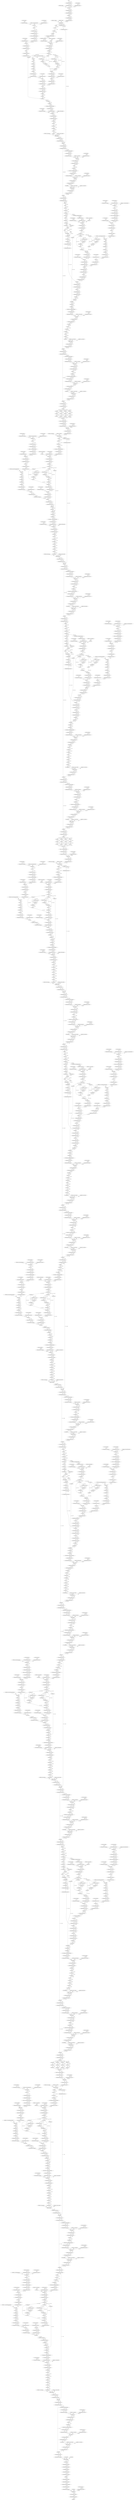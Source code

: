 strict digraph {
"0 features_1_0_attn_qkv_bias" [id=0, type="get_attr"];
"1 features_1_0_attn_proj_bias" [id=1, type="get_attr"];
"2 features_1_1_attn_qkv_bias" [id=2, type="get_attr"];
"3 features_1_1_attn_proj_bias" [id=3, type="get_attr"];
"4 features_3_0_attn_qkv_bias" [id=4, type="get_attr"];
"5 features_3_0_attn_proj_bias" [id=5, type="get_attr"];
"6 features_3_1_attn_qkv_bias" [id=6, type="get_attr"];
"7 features_3_1_attn_proj_bias" [id=7, type="get_attr"];
"8 features_5_0_attn_qkv_bias" [id=8, type="get_attr"];
"9 features_5_0_attn_proj_bias" [id=9, type="get_attr"];
"10 features_5_1_attn_qkv_bias" [id=10, type="get_attr"];
"11 features_5_1_attn_proj_bias" [id=11, type="get_attr"];
"12 features_5_2_attn_qkv_bias" [id=12, type="get_attr"];
"13 features_5_2_attn_proj_bias" [id=13, type="get_attr"];
"14 features_5_3_attn_qkv_bias" [id=14, type="get_attr"];
"15 features_5_3_attn_proj_bias" [id=15, type="get_attr"];
"16 features_5_4_attn_qkv_bias" [id=16, type="get_attr"];
"17 features_5_4_attn_proj_bias" [id=17, type="get_attr"];
"18 features_5_5_attn_qkv_bias" [id=18, type="get_attr"];
"19 features_5_5_attn_proj_bias" [id=19, type="get_attr"];
"20 features_7_0_attn_qkv_bias" [id=20, type="get_attr"];
"21 features_7_0_attn_proj_bias" [id=21, type="get_attr"];
"22 features_7_1_attn_qkv_bias" [id=22, type="get_attr"];
"23 features_7_1_attn_proj_bias" [id=23, type="get_attr"];
"24 features_0_0_bias" [id=24, type="get_attr"];
"25 features_0_2_weight" [id=25, type="get_attr"];
"26 features_0_2_bias" [id=26, type="get_attr"];
"27 features_1_0_attn_cpb_mlp_0_bias" [id=27, type="get_attr"];
"28 features_1_0_norm1_weight" [id=28, type="get_attr"];
"29 features_1_0_norm1_bias" [id=29, type="get_attr"];
"30 features_1_0_mlp_0_bias" [id=30, type="get_attr"];
"31 features_1_0_mlp_3_bias" [id=31, type="get_attr"];
"32 features_1_0_norm2_weight" [id=32, type="get_attr"];
"33 features_1_0_norm2_bias" [id=33, type="get_attr"];
"34 features_1_1_attn_cpb_mlp_0_bias" [id=34, type="get_attr"];
"35 features_1_1_norm1_weight" [id=35, type="get_attr"];
"36 features_1_1_norm1_bias" [id=36, type="get_attr"];
"37 features_1_1_mlp_0_bias" [id=37, type="get_attr"];
"38 features_1_1_mlp_3_bias" [id=38, type="get_attr"];
"39 features_1_1_norm2_weight" [id=39, type="get_attr"];
"40 features_1_1_norm2_bias" [id=40, type="get_attr"];
"41 features_2_norm_weight" [id=41, type="get_attr"];
"42 features_2_norm_bias" [id=42, type="get_attr"];
"43 features_3_0_attn_cpb_mlp_0_bias" [id=43, type="get_attr"];
"44 features_3_0_norm1_weight" [id=44, type="get_attr"];
"45 features_3_0_norm1_bias" [id=45, type="get_attr"];
"46 features_3_0_mlp_0_bias" [id=46, type="get_attr"];
"47 features_3_0_mlp_3_bias" [id=47, type="get_attr"];
"48 features_3_0_norm2_weight" [id=48, type="get_attr"];
"49 features_3_0_norm2_bias" [id=49, type="get_attr"];
"50 features_3_1_attn_cpb_mlp_0_bias" [id=50, type="get_attr"];
"51 features_3_1_norm1_weight" [id=51, type="get_attr"];
"52 features_3_1_norm1_bias" [id=52, type="get_attr"];
"53 features_3_1_mlp_0_bias" [id=53, type="get_attr"];
"54 features_3_1_mlp_3_bias" [id=54, type="get_attr"];
"55 features_3_1_norm2_weight" [id=55, type="get_attr"];
"56 features_3_1_norm2_bias" [id=56, type="get_attr"];
"57 features_4_norm_weight" [id=57, type="get_attr"];
"58 features_4_norm_bias" [id=58, type="get_attr"];
"59 features_5_0_attn_cpb_mlp_0_bias" [id=59, type="get_attr"];
"60 features_5_0_norm1_weight" [id=60, type="get_attr"];
"61 features_5_0_norm1_bias" [id=61, type="get_attr"];
"62 features_5_0_mlp_0_bias" [id=62, type="get_attr"];
"63 features_5_0_mlp_3_bias" [id=63, type="get_attr"];
"64 features_5_0_norm2_weight" [id=64, type="get_attr"];
"65 features_5_0_norm2_bias" [id=65, type="get_attr"];
"66 features_5_1_attn_cpb_mlp_0_bias" [id=66, type="get_attr"];
"67 features_5_1_norm1_weight" [id=67, type="get_attr"];
"68 features_5_1_norm1_bias" [id=68, type="get_attr"];
"69 features_5_1_mlp_0_bias" [id=69, type="get_attr"];
"70 features_5_1_mlp_3_bias" [id=70, type="get_attr"];
"71 features_5_1_norm2_weight" [id=71, type="get_attr"];
"72 features_5_1_norm2_bias" [id=72, type="get_attr"];
"73 features_5_2_attn_cpb_mlp_0_bias" [id=73, type="get_attr"];
"74 features_5_2_norm1_weight" [id=74, type="get_attr"];
"75 features_5_2_norm1_bias" [id=75, type="get_attr"];
"76 features_5_2_mlp_0_bias" [id=76, type="get_attr"];
"77 features_5_2_mlp_3_bias" [id=77, type="get_attr"];
"78 features_5_2_norm2_weight" [id=78, type="get_attr"];
"79 features_5_2_norm2_bias" [id=79, type="get_attr"];
"80 features_5_3_attn_cpb_mlp_0_bias" [id=80, type="get_attr"];
"81 features_5_3_norm1_weight" [id=81, type="get_attr"];
"82 features_5_3_norm1_bias" [id=82, type="get_attr"];
"83 features_5_3_mlp_0_bias" [id=83, type="get_attr"];
"84 features_5_3_mlp_3_bias" [id=84, type="get_attr"];
"85 features_5_3_norm2_weight" [id=85, type="get_attr"];
"86 features_5_3_norm2_bias" [id=86, type="get_attr"];
"87 features_5_4_attn_cpb_mlp_0_bias" [id=87, type="get_attr"];
"88 features_5_4_norm1_weight" [id=88, type="get_attr"];
"89 features_5_4_norm1_bias" [id=89, type="get_attr"];
"90 features_5_4_mlp_0_bias" [id=90, type="get_attr"];
"91 features_5_4_mlp_3_bias" [id=91, type="get_attr"];
"92 features_5_4_norm2_weight" [id=92, type="get_attr"];
"93 features_5_4_norm2_bias" [id=93, type="get_attr"];
"94 features_5_5_attn_cpb_mlp_0_bias" [id=94, type="get_attr"];
"95 features_5_5_norm1_weight" [id=95, type="get_attr"];
"96 features_5_5_norm1_bias" [id=96, type="get_attr"];
"97 features_5_5_mlp_0_bias" [id=97, type="get_attr"];
"98 features_5_5_mlp_3_bias" [id=98, type="get_attr"];
"99 features_5_5_norm2_weight" [id=99, type="get_attr"];
"100 features_5_5_norm2_bias" [id=100, type="get_attr"];
"101 features_6_norm_weight" [id=101, type="get_attr"];
"102 features_6_norm_bias" [id=102, type="get_attr"];
"103 features_7_0_attn_cpb_mlp_0_bias" [id=103, type="get_attr"];
"104 features_7_0_norm1_weight" [id=104, type="get_attr"];
"105 features_7_0_norm1_bias" [id=105, type="get_attr"];
"106 features_7_0_mlp_0_bias" [id=106, type="get_attr"];
"107 features_7_0_mlp_3_bias" [id=107, type="get_attr"];
"108 features_7_0_norm2_weight" [id=108, type="get_attr"];
"109 features_7_0_norm2_bias" [id=109, type="get_attr"];
"110 features_7_1_attn_cpb_mlp_0_bias" [id=110, type="get_attr"];
"111 features_7_1_norm1_weight" [id=111, type="get_attr"];
"112 features_7_1_norm1_bias" [id=112, type="get_attr"];
"113 features_7_1_mlp_0_bias" [id=113, type="get_attr"];
"114 features_7_1_mlp_3_bias" [id=114, type="get_attr"];
"115 features_7_1_norm2_weight" [id=115, type="get_attr"];
"116 features_7_1_norm2_bias" [id=116, type="get_attr"];
"117 norm_weight" [id=117, type="get_attr"];
"118 norm_bias" [id=118, type="get_attr"];
"119 head_bias" [id=119, type="get_attr"];
"120 features_1_0_attn_relative_position_index" [id=120, type="get_attr"];
"121 features_1_1_attn_relative_position_index" [id=121, type="get_attr"];
"122 features_3_0_attn_relative_position_index" [id=122, type="get_attr"];
"123 features_3_1_attn_relative_position_index" [id=123, type="get_attr"];
"124 features_5_0_attn_relative_position_index" [id=124, type="get_attr"];
"125 features_5_1_attn_relative_position_index" [id=125, type="get_attr"];
"126 features_5_2_attn_relative_position_index" [id=126, type="get_attr"];
"127 features_5_3_attn_relative_position_index" [id=127, type="get_attr"];
"128 features_5_4_attn_relative_position_index" [id=128, type="get_attr"];
"129 features_5_5_attn_relative_position_index" [id=129, type="get_attr"];
"130 features_7_0_attn_relative_position_index" [id=130, type="get_attr"];
"131 features_7_1_attn_relative_position_index" [id=131, type="get_attr"];
"132 x" [id=132, type=input];
"133 quantize_per_tensor_0" [id=133, type="quantize_per_tensor"];
"134 dequantize_per_tensor_1" [id=134, type="dequantize_per_tensor"];
"135 _frozen_param0" [id=135, type="get_attr"];
"136 dequantize_per_tensor_2" [id=136, type="dequantize_per_tensor"];
"137 conv2d" [id=137, type=conv2d];
"138 quantize_per_tensor_3" [id=138, type="quantize_per_tensor"];
"139 dequantize_per_tensor_4" [id=139, type="dequantize_per_tensor"];
"140 permute" [id=140, type=permute];
"141 quantize_per_tensor_5" [id=141, type="quantize_per_tensor"];
"142 dequantize_per_tensor_6" [id=142, type="dequantize_per_tensor"];
"143 layer_norm" [id=143, type="layer_norm"];
"144 _frozen_param1" [id=144, type="get_attr"];
"145 dequantize_per_tensor_7" [id=145, type="dequantize_per_tensor"];
"146 _frozen_param2" [id=146, type="get_attr"];
"147 dequantize_per_tensor_8" [id=147, type="dequantize_per_tensor"];
"148 linear" [id=148, type=linear];
"149 relu_" [id=149, type="relu_"];
"150 quantize_per_tensor_9" [id=150, type="quantize_per_tensor"];
"151 dequantize_per_tensor_10" [id=151, type="dequantize_per_tensor"];
"152 relu__0_0_nncf_smooth_quant_0" [id=152, type="call_module"];
"153 quantize_per_tensor_11" [id=153, type="quantize_per_tensor"];
"154 dequantize_per_tensor_12" [id=154, type="dequantize_per_tensor"];
"155 _frozen_param3" [id=155, type="get_attr"];
"156 dequantize_per_tensor_13" [id=156, type="dequantize_per_tensor"];
"157 linear_1" [id=157, type=linear];
"158 quantize_per_tensor_14" [id=158, type="quantize_per_tensor"];
"159 dequantize_per_tensor_15" [id=159, type="dequantize_per_tensor"];
"160 view" [id=160, type=view];
"161 quantize_per_tensor_16" [id=161, type="quantize_per_tensor"];
"162 dequantize_per_tensor_17" [id=162, type="dequantize_per_tensor"];
"163 index" [id=163, type=index];
"164 view_1" [id=164, type=view];
"165 permute_1" [id=165, type=permute];
"166 contiguous" [id=166, type=contiguous];
"167 unsqueeze" [id=167, type=unsqueeze];
"168 sigmoid" [id=168, type=sigmoid];
"169 quantize_per_tensor_18" [id=169, type="quantize_per_tensor"];
"170 dequantize_per_tensor_19" [id=170, type="dequantize_per_tensor"];
"171 _frozen_param4" [id=171, type="get_attr"];
"172 dequantize_per_tensor_20" [id=172, type="dequantize_per_tensor"];
"173 mul" [id=173, type=mul];
"174 quantize_per_tensor_21" [id=174, type="quantize_per_tensor"];
"175 dequantize_per_tensor_22" [id=175, type="dequantize_per_tensor"];
"176 pad" [id=176, type=pad];
"177 view_2" [id=177, type=view];
"178 permute_2" [id=178, type=permute];
"179 reshape" [id=179, type=reshape];
"180 clone" [id=180, type=clone];
"181 reshape_0_0_nncf_smooth_quant_0" [id=181, type="call_module"];
"182 quantize_per_tensor_23" [id=182, type="quantize_per_tensor"];
"183 dequantize_per_tensor_24" [id=183, type="dequantize_per_tensor"];
"184 _frozen_param5" [id=184, type="get_attr"];
"185 dequantize_per_tensor_25" [id=185, type="dequantize_per_tensor"];
"186 linear_2" [id=186, type=linear];
"187 quantize_per_tensor_26" [id=187, type="quantize_per_tensor"];
"188 dequantize_per_tensor_27" [id=188, type="dequantize_per_tensor"];
"189 reshape_1" [id=189, type=reshape];
"190 permute_3" [id=190, type=permute];
"191 select" [id=191, type=select];
"192 select_1" [id=192, type=select];
"193 select_2" [id=193, type=select];
"194 linalg_vector_norm" [id=194, type="linalg_vector_norm"];
"195 clamp_min" [id=195, type="clamp_min"];
"196 expand_as" [id=196, type="expand_as"];
"197 div" [id=197, type=div];
"198 linalg_vector_norm_1" [id=198, type="linalg_vector_norm"];
"199 clamp_min_1" [id=199, type="clamp_min"];
"200 expand_as_1" [id=200, type="expand_as"];
"201 div_1" [id=201, type=div];
"202 transpose" [id=202, type=transpose];
"203 matmul" [id=203, type=matmul];
"204 quantize_per_tensor_28" [id=204, type="quantize_per_tensor"];
"205 dequantize_per_tensor_29" [id=205, type="dequantize_per_tensor"];
"206 _frozen_param6" [id=206, type="get_attr"];
"207 dequantize_per_tensor_30" [id=207, type="dequantize_per_tensor"];
"208 mul_1" [id=208, type=mul];
"209 quantize_per_tensor_31" [id=209, type="quantize_per_tensor"];
"210 dequantize_per_tensor_32" [id=210, type="dequantize_per_tensor"];
"211 add" [id=211, type=add];
"212 quantize_per_tensor_33" [id=212, type="quantize_per_tensor"];
"213 dequantize_per_tensor_34" [id=213, type="dequantize_per_tensor"];
"214 softmax" [id=214, type=softmax];
"215 dropout" [id=215, type=dropout];
"216 matmul_1" [id=216, type=matmul];
"217 transpose_1" [id=217, type=transpose];
"218 reshape_2" [id=218, type=reshape];
"219 reshape_2_0_0_nncf_smooth_quant_0" [id=219, type="call_module"];
"220 quantize_per_tensor_35" [id=220, type="quantize_per_tensor"];
"221 dequantize_per_tensor_36" [id=221, type="dequantize_per_tensor"];
"222 _frozen_param7" [id=222, type="get_attr"];
"223 dequantize_per_tensor_37" [id=223, type="dequantize_per_tensor"];
"224 linear_3" [id=224, type=linear];
"225 quantize_per_tensor_38" [id=225, type="quantize_per_tensor"];
"226 dequantize_per_tensor_39" [id=226, type="dequantize_per_tensor"];
"227 dropout_1" [id=227, type=dropout];
"228 view_3" [id=228, type=view];
"229 permute_4" [id=229, type=permute];
"230 reshape_3" [id=230, type=reshape];
"231 slice_2" [id=231, type=slice];
"232 slice_3" [id=232, type=slice];
"233 layer_norm_1" [id=233, type="layer_norm"];
"234 quantize_per_tensor_40" [id=234, type="quantize_per_tensor"];
"235 dequantize_per_tensor_41" [id=235, type="dequantize_per_tensor"];
"236 quantize_per_tensor_42" [id=236, type="quantize_per_tensor"];
"237 dequantize_per_tensor_43" [id=237, type="dequantize_per_tensor"];
"238 add_1" [id=238, type=add];
"239 quantize_per_tensor_44" [id=239, type="quantize_per_tensor"];
"240 dequantize_per_tensor_45" [id=240, type="dequantize_per_tensor"];
"241 add_1_0_0_nncf_smooth_quant_0" [id=241, type="call_module"];
"242 quantize_per_tensor_46" [id=242, type="quantize_per_tensor"];
"243 dequantize_per_tensor_47" [id=243, type="dequantize_per_tensor"];
"244 _frozen_param8" [id=244, type="get_attr"];
"245 dequantize_per_tensor_48" [id=245, type="dequantize_per_tensor"];
"246 linear_4" [id=246, type=linear];
"247 quantize_per_tensor_49" [id=247, type="quantize_per_tensor"];
"248 dequantize_per_tensor_50" [id=248, type="dequantize_per_tensor"];
"249 gelu" [id=249, type=gelu];
"250 dropout_2" [id=250, type=dropout];
"251 dropout_2_0_0_nncf_smooth_quant_0" [id=251, type="call_module"];
"252 quantize_per_tensor_51" [id=252, type="quantize_per_tensor"];
"253 dequantize_per_tensor_52" [id=253, type="dequantize_per_tensor"];
"254 _frozen_param9" [id=254, type="get_attr"];
"255 dequantize_per_tensor_53" [id=255, type="dequantize_per_tensor"];
"256 linear_5" [id=256, type=linear];
"257 quantize_per_tensor_54" [id=257, type="quantize_per_tensor"];
"258 dequantize_per_tensor_55" [id=258, type="dequantize_per_tensor"];
"259 dropout_3" [id=259, type=dropout];
"260 layer_norm_2" [id=260, type="layer_norm"];
"261 quantize_per_tensor_56" [id=261, type="quantize_per_tensor"];
"262 dequantize_per_tensor_57" [id=262, type="dequantize_per_tensor"];
"263 add_2" [id=263, type=add];
"264 quantize_per_tensor_58" [id=264, type="quantize_per_tensor"];
"265 dequantize_per_tensor_59" [id=265, type="dequantize_per_tensor"];
"266 _frozen_param10" [id=266, type="get_attr"];
"267 dequantize_per_tensor_60" [id=267, type="dequantize_per_tensor"];
"268 _frozen_param11" [id=268, type="get_attr"];
"269 dequantize_per_tensor_61" [id=269, type="dequantize_per_tensor"];
"270 linear_6" [id=270, type=linear];
"271 relu__1" [id=271, type="relu_"];
"272 quantize_per_tensor_62" [id=272, type="quantize_per_tensor"];
"273 dequantize_per_tensor_63" [id=273, type="dequantize_per_tensor"];
"274 relu__1_0_0_nncf_smooth_quant_0" [id=274, type="call_module"];
"275 quantize_per_tensor_64" [id=275, type="quantize_per_tensor"];
"276 dequantize_per_tensor_65" [id=276, type="dequantize_per_tensor"];
"277 _frozen_param12" [id=277, type="get_attr"];
"278 dequantize_per_tensor_66" [id=278, type="dequantize_per_tensor"];
"279 linear_7" [id=279, type=linear];
"280 quantize_per_tensor_67" [id=280, type="quantize_per_tensor"];
"281 dequantize_per_tensor_68" [id=281, type="dequantize_per_tensor"];
"282 view_4" [id=282, type=view];
"283 quantize_per_tensor_69" [id=283, type="quantize_per_tensor"];
"284 dequantize_per_tensor_70" [id=284, type="dequantize_per_tensor"];
"285 index_1" [id=285, type=index];
"286 view_5" [id=286, type=view];
"287 permute_5" [id=287, type=permute];
"288 contiguous_1" [id=288, type=contiguous];
"289 unsqueeze_1" [id=289, type=unsqueeze];
"290 sigmoid_1" [id=290, type=sigmoid];
"291 quantize_per_tensor_71" [id=291, type="quantize_per_tensor"];
"292 dequantize_per_tensor_72" [id=292, type="dequantize_per_tensor"];
"293 _frozen_param13" [id=293, type="get_attr"];
"294 dequantize_per_tensor_73" [id=294, type="dequantize_per_tensor"];
"295 mul_2" [id=295, type=mul];
"296 quantize_per_tensor_74" [id=296, type="quantize_per_tensor"];
"297 dequantize_per_tensor_75" [id=297, type="dequantize_per_tensor"];
"298 pad_1" [id=298, type=pad];
"299 roll" [id=299, type=roll];
"300 view_6" [id=300, type=view];
"301 permute_6" [id=301, type=permute];
"302 reshape_4" [id=302, type=reshape];
"303 clone_1" [id=303, type=clone];
"304 reshape_4_0_0_nncf_smooth_quant_0" [id=304, type="call_module"];
"305 quantize_per_tensor_76" [id=305, type="quantize_per_tensor"];
"306 dequantize_per_tensor_77" [id=306, type="dequantize_per_tensor"];
"307 _frozen_param14" [id=307, type="get_attr"];
"308 dequantize_per_tensor_78" [id=308, type="dequantize_per_tensor"];
"309 linear_8" [id=309, type=linear];
"310 quantize_per_tensor_79" [id=310, type="quantize_per_tensor"];
"311 dequantize_per_tensor_80" [id=311, type="dequantize_per_tensor"];
"312 reshape_5" [id=312, type=reshape];
"313 permute_7" [id=313, type=permute];
"314 select_3" [id=314, type=select];
"315 select_4" [id=315, type=select];
"316 select_5" [id=316, type=select];
"317 linalg_vector_norm_2" [id=317, type="linalg_vector_norm"];
"318 clamp_min_2" [id=318, type="clamp_min"];
"319 expand_as_2" [id=319, type="expand_as"];
"320 div_2" [id=320, type=div];
"321 linalg_vector_norm_3" [id=321, type="linalg_vector_norm"];
"322 clamp_min_3" [id=322, type="clamp_min"];
"323 expand_as_3" [id=323, type="expand_as"];
"324 div_3" [id=324, type=div];
"325 transpose_2" [id=325, type=transpose];
"326 matmul_2" [id=326, type=matmul];
"327 quantize_per_tensor_81" [id=327, type="quantize_per_tensor"];
"328 dequantize_per_tensor_82" [id=328, type="dequantize_per_tensor"];
"329 _frozen_param15" [id=329, type="get_attr"];
"330 dequantize_per_tensor_83" [id=330, type="dequantize_per_tensor"];
"331 mul_3" [id=331, type=mul];
"332 quantize_per_tensor_84" [id=332, type="quantize_per_tensor"];
"333 dequantize_per_tensor_85" [id=333, type="dequantize_per_tensor"];
"334 add_3" [id=334, type=add];
"335 quantize_per_tensor_86" [id=335, type="quantize_per_tensor"];
"336 dequantize_per_tensor_87" [id=336, type="dequantize_per_tensor"];
"337 new_zeros" [id=337, type="new_zeros"];
"338 view_7" [id=338, type=view];
"339 permute_8" [id=339, type=permute];
"340 reshape_6" [id=340, type=reshape];
"341 unsqueeze_2" [id=341, type=unsqueeze];
"342 unsqueeze_3" [id=342, type=unsqueeze];
"343 sub" [id=343, type=sub];
"344 ne" [id=344, type=ne];
"345 masked_fill" [id=345, type="masked_fill"];
"346 eq" [id=346, type=eq];
"347 masked_fill_1" [id=347, type="masked_fill"];
"348 view_8" [id=348, type=view];
"349 quantize_per_tensor_88" [id=349, type="quantize_per_tensor"];
"350 dequantize_per_tensor_89" [id=350, type="dequantize_per_tensor"];
"351 unsqueeze_4" [id=351, type=unsqueeze];
"352 unsqueeze_5" [id=352, type=unsqueeze];
"353 quantize_per_tensor_90" [id=353, type="quantize_per_tensor"];
"354 dequantize_per_tensor_91" [id=354, type="dequantize_per_tensor"];
"355 add_4" [id=355, type=add];
"356 quantize_per_tensor_92" [id=356, type="quantize_per_tensor"];
"357 dequantize_per_tensor_93" [id=357, type="dequantize_per_tensor"];
"358 view_9" [id=358, type=view];
"359 quantize_per_tensor_94" [id=359, type="quantize_per_tensor"];
"360 dequantize_per_tensor_95" [id=360, type="dequantize_per_tensor"];
"361 softmax_1" [id=361, type=softmax];
"362 dropout_4" [id=362, type=dropout];
"363 matmul_3" [id=363, type=matmul];
"364 transpose_3" [id=364, type=transpose];
"365 reshape_7" [id=365, type=reshape];
"366 reshape_7_0_0_nncf_smooth_quant_0" [id=366, type="call_module"];
"367 quantize_per_tensor_96" [id=367, type="quantize_per_tensor"];
"368 dequantize_per_tensor_97" [id=368, type="dequantize_per_tensor"];
"369 _frozen_param16" [id=369, type="get_attr"];
"370 dequantize_per_tensor_98" [id=370, type="dequantize_per_tensor"];
"371 linear_9" [id=371, type=linear];
"372 quantize_per_tensor_99" [id=372, type="quantize_per_tensor"];
"373 dequantize_per_tensor_100" [id=373, type="dequantize_per_tensor"];
"374 dropout_5" [id=374, type=dropout];
"375 view_10" [id=375, type=view];
"376 permute_9" [id=376, type=permute];
"377 reshape_8" [id=377, type=reshape];
"378 roll_1" [id=378, type=roll];
"379 slice_23" [id=379, type=slice];
"380 slice_24" [id=380, type=slice];
"381 layer_norm_3" [id=381, type="layer_norm"];
"382 quantize_per_tensor_101" [id=382, type="quantize_per_tensor"];
"383 dequantize_per_tensor_102" [id=383, type="dequantize_per_tensor"];
"384 add_5" [id=384, type=add];
"385 quantize_per_tensor_103" [id=385, type="quantize_per_tensor"];
"386 dequantize_per_tensor_104" [id=386, type="dequantize_per_tensor"];
"387 add_5_0_0_nncf_smooth_quant_0" [id=387, type="call_module"];
"388 quantize_per_tensor_105" [id=388, type="quantize_per_tensor"];
"389 dequantize_per_tensor_106" [id=389, type="dequantize_per_tensor"];
"390 _frozen_param17" [id=390, type="get_attr"];
"391 dequantize_per_tensor_107" [id=391, type="dequantize_per_tensor"];
"392 linear_10" [id=392, type=linear];
"393 quantize_per_tensor_108" [id=393, type="quantize_per_tensor"];
"394 dequantize_per_tensor_109" [id=394, type="dequantize_per_tensor"];
"395 gelu_1" [id=395, type=gelu];
"396 dropout_6" [id=396, type=dropout];
"397 dropout_6_0_0_nncf_smooth_quant_0" [id=397, type="call_module"];
"398 quantize_per_tensor_110" [id=398, type="quantize_per_tensor"];
"399 dequantize_per_tensor_111" [id=399, type="dequantize_per_tensor"];
"400 _frozen_param18" [id=400, type="get_attr"];
"401 dequantize_per_tensor_112" [id=401, type="dequantize_per_tensor"];
"402 linear_11" [id=402, type=linear];
"403 quantize_per_tensor_113" [id=403, type="quantize_per_tensor"];
"404 dequantize_per_tensor_114" [id=404, type="dequantize_per_tensor"];
"405 dropout_7" [id=405, type=dropout];
"406 layer_norm_4" [id=406, type="layer_norm"];
"407 quantize_per_tensor_115" [id=407, type="quantize_per_tensor"];
"408 dequantize_per_tensor_116" [id=408, type="dequantize_per_tensor"];
"409 add_6" [id=409, type=add];
"410 quantize_per_tensor_117" [id=410, type="quantize_per_tensor"];
"411 dequantize_per_tensor_118" [id=411, type="dequantize_per_tensor"];
"412 pad_2" [id=412, type=pad];
"413 slice_25" [id=413, type=slice];
"414 slice_26" [id=414, type=slice];
"415 slice_27" [id=415, type=slice];
"416 slice_28" [id=416, type=slice];
"417 slice_29" [id=417, type=slice];
"418 slice_30" [id=418, type=slice];
"419 slice_31" [id=419, type=slice];
"420 slice_32" [id=420, type=slice];
"421 slice_33" [id=421, type=slice];
"422 slice_34" [id=422, type=slice];
"423 slice_35" [id=423, type=slice];
"424 slice_36" [id=424, type=slice];
"425 cat" [id=425, type=cat];
"426 cat_0_0_nncf_smooth_quant_0" [id=426, type="call_module"];
"427 quantize_per_tensor_119" [id=427, type="quantize_per_tensor"];
"428 dequantize_per_tensor_120" [id=428, type="dequantize_per_tensor"];
"429 _frozen_param19" [id=429, type="get_attr"];
"430 dequantize_per_tensor_121" [id=430, type="dequantize_per_tensor"];
"431 linear_12" [id=431, type=linear];
"432 quantize_per_tensor_122" [id=432, type="quantize_per_tensor"];
"433 dequantize_per_tensor_123" [id=433, type="dequantize_per_tensor"];
"434 layer_norm_5" [id=434, type="layer_norm"];
"435 _frozen_param20" [id=435, type="get_attr"];
"436 dequantize_per_tensor_124" [id=436, type="dequantize_per_tensor"];
"437 _frozen_param21" [id=437, type="get_attr"];
"438 dequantize_per_tensor_125" [id=438, type="dequantize_per_tensor"];
"439 linear_13" [id=439, type=linear];
"440 relu__2" [id=440, type="relu_"];
"441 quantize_per_tensor_126" [id=441, type="quantize_per_tensor"];
"442 dequantize_per_tensor_127" [id=442, type="dequantize_per_tensor"];
"443 relu__2_0_0_nncf_smooth_quant_0" [id=443, type="call_module"];
"444 quantize_per_tensor_128" [id=444, type="quantize_per_tensor"];
"445 dequantize_per_tensor_129" [id=445, type="dequantize_per_tensor"];
"446 _frozen_param22" [id=446, type="get_attr"];
"447 dequantize_per_tensor_130" [id=447, type="dequantize_per_tensor"];
"448 linear_14" [id=448, type=linear];
"449 quantize_per_tensor_131" [id=449, type="quantize_per_tensor"];
"450 dequantize_per_tensor_132" [id=450, type="dequantize_per_tensor"];
"451 view_11" [id=451, type=view];
"452 quantize_per_tensor_133" [id=452, type="quantize_per_tensor"];
"453 dequantize_per_tensor_134" [id=453, type="dequantize_per_tensor"];
"454 index_2" [id=454, type=index];
"455 view_12" [id=455, type=view];
"456 permute_10" [id=456, type=permute];
"457 contiguous_2" [id=457, type=contiguous];
"458 unsqueeze_6" [id=458, type=unsqueeze];
"459 sigmoid_2" [id=459, type=sigmoid];
"460 quantize_per_tensor_135" [id=460, type="quantize_per_tensor"];
"461 dequantize_per_tensor_136" [id=461, type="dequantize_per_tensor"];
"462 _frozen_param23" [id=462, type="get_attr"];
"463 dequantize_per_tensor_137" [id=463, type="dequantize_per_tensor"];
"464 mul_4" [id=464, type=mul];
"465 quantize_per_tensor_138" [id=465, type="quantize_per_tensor"];
"466 dequantize_per_tensor_139" [id=466, type="dequantize_per_tensor"];
"467 pad_3" [id=467, type=pad];
"468 view_13" [id=468, type=view];
"469 permute_11" [id=469, type=permute];
"470 reshape_9" [id=470, type=reshape];
"471 clone_2" [id=471, type=clone];
"472 reshape_9_0_0_nncf_smooth_quant_0" [id=472, type="call_module"];
"473 quantize_per_tensor_140" [id=473, type="quantize_per_tensor"];
"474 dequantize_per_tensor_141" [id=474, type="dequantize_per_tensor"];
"475 _frozen_param24" [id=475, type="get_attr"];
"476 dequantize_per_tensor_142" [id=476, type="dequantize_per_tensor"];
"477 linear_15" [id=477, type=linear];
"478 quantize_per_tensor_143" [id=478, type="quantize_per_tensor"];
"479 dequantize_per_tensor_144" [id=479, type="dequantize_per_tensor"];
"480 reshape_10" [id=480, type=reshape];
"481 permute_12" [id=481, type=permute];
"482 select_6" [id=482, type=select];
"483 select_7" [id=483, type=select];
"484 select_8" [id=484, type=select];
"485 linalg_vector_norm_4" [id=485, type="linalg_vector_norm"];
"486 clamp_min_4" [id=486, type="clamp_min"];
"487 expand_as_4" [id=487, type="expand_as"];
"488 div_4" [id=488, type=div];
"489 linalg_vector_norm_5" [id=489, type="linalg_vector_norm"];
"490 clamp_min_5" [id=490, type="clamp_min"];
"491 expand_as_5" [id=491, type="expand_as"];
"492 div_5" [id=492, type=div];
"493 transpose_4" [id=493, type=transpose];
"494 matmul_4" [id=494, type=matmul];
"495 quantize_per_tensor_145" [id=495, type="quantize_per_tensor"];
"496 dequantize_per_tensor_146" [id=496, type="dequantize_per_tensor"];
"497 _frozen_param25" [id=497, type="get_attr"];
"498 dequantize_per_tensor_147" [id=498, type="dequantize_per_tensor"];
"499 mul_5" [id=499, type=mul];
"500 quantize_per_tensor_148" [id=500, type="quantize_per_tensor"];
"501 dequantize_per_tensor_149" [id=501, type="dequantize_per_tensor"];
"502 add_7" [id=502, type=add];
"503 quantize_per_tensor_150" [id=503, type="quantize_per_tensor"];
"504 dequantize_per_tensor_151" [id=504, type="dequantize_per_tensor"];
"505 softmax_2" [id=505, type=softmax];
"506 dropout_8" [id=506, type=dropout];
"507 matmul_5" [id=507, type=matmul];
"508 transpose_5" [id=508, type=transpose];
"509 reshape_11" [id=509, type=reshape];
"510 reshape_11_0_0_nncf_smooth_quant_0" [id=510, type="call_module"];
"511 quantize_per_tensor_152" [id=511, type="quantize_per_tensor"];
"512 dequantize_per_tensor_153" [id=512, type="dequantize_per_tensor"];
"513 _frozen_param26" [id=513, type="get_attr"];
"514 dequantize_per_tensor_154" [id=514, type="dequantize_per_tensor"];
"515 linear_16" [id=515, type=linear];
"516 quantize_per_tensor_155" [id=516, type="quantize_per_tensor"];
"517 dequantize_per_tensor_156" [id=517, type="dequantize_per_tensor"];
"518 dropout_9" [id=518, type=dropout];
"519 view_14" [id=519, type=view];
"520 permute_13" [id=520, type=permute];
"521 reshape_12" [id=521, type=reshape];
"522 slice_38" [id=522, type=slice];
"523 slice_39" [id=523, type=slice];
"524 slice_40" [id=524, type=slice];
"525 slice_41" [id=525, type=slice];
"526 contiguous_3" [id=526, type=contiguous];
"527 layer_norm_6" [id=527, type="layer_norm"];
"528 quantize_per_tensor_157" [id=528, type="quantize_per_tensor"];
"529 dequantize_per_tensor_158" [id=529, type="dequantize_per_tensor"];
"530 quantize_per_tensor_159" [id=530, type="quantize_per_tensor"];
"531 dequantize_per_tensor_160" [id=531, type="dequantize_per_tensor"];
"532 add_8" [id=532, type=add];
"533 quantize_per_tensor_161" [id=533, type="quantize_per_tensor"];
"534 dequantize_per_tensor_162" [id=534, type="dequantize_per_tensor"];
"535 add_8_0_0_nncf_smooth_quant_0" [id=535, type="call_module"];
"536 quantize_per_tensor_163" [id=536, type="quantize_per_tensor"];
"537 dequantize_per_tensor_164" [id=537, type="dequantize_per_tensor"];
"538 _frozen_param27" [id=538, type="get_attr"];
"539 dequantize_per_tensor_165" [id=539, type="dequantize_per_tensor"];
"540 linear_17" [id=540, type=linear];
"541 quantize_per_tensor_166" [id=541, type="quantize_per_tensor"];
"542 dequantize_per_tensor_167" [id=542, type="dequantize_per_tensor"];
"543 gelu_2" [id=543, type=gelu];
"544 dropout_10" [id=544, type=dropout];
"545 dropout_10_0_0_nncf_smooth_quant_0" [id=545, type="call_module"];
"546 quantize_per_tensor_168" [id=546, type="quantize_per_tensor"];
"547 dequantize_per_tensor_169" [id=547, type="dequantize_per_tensor"];
"548 _frozen_param28" [id=548, type="get_attr"];
"549 dequantize_per_tensor_170" [id=549, type="dequantize_per_tensor"];
"550 linear_18" [id=550, type=linear];
"551 quantize_per_tensor_171" [id=551, type="quantize_per_tensor"];
"552 dequantize_per_tensor_172" [id=552, type="dequantize_per_tensor"];
"553 dropout_11" [id=553, type=dropout];
"554 layer_norm_7" [id=554, type="layer_norm"];
"555 quantize_per_tensor_173" [id=555, type="quantize_per_tensor"];
"556 dequantize_per_tensor_174" [id=556, type="dequantize_per_tensor"];
"557 add_9" [id=557, type=add];
"558 quantize_per_tensor_175" [id=558, type="quantize_per_tensor"];
"559 dequantize_per_tensor_176" [id=559, type="dequantize_per_tensor"];
"560 _frozen_param29" [id=560, type="get_attr"];
"561 dequantize_per_tensor_177" [id=561, type="dequantize_per_tensor"];
"562 _frozen_param30" [id=562, type="get_attr"];
"563 dequantize_per_tensor_178" [id=563, type="dequantize_per_tensor"];
"564 linear_19" [id=564, type=linear];
"565 relu__3" [id=565, type="relu_"];
"566 quantize_per_tensor_179" [id=566, type="quantize_per_tensor"];
"567 dequantize_per_tensor_180" [id=567, type="dequantize_per_tensor"];
"568 relu__3_0_0_nncf_smooth_quant_0" [id=568, type="call_module"];
"569 quantize_per_tensor_181" [id=569, type="quantize_per_tensor"];
"570 dequantize_per_tensor_182" [id=570, type="dequantize_per_tensor"];
"571 _frozen_param31" [id=571, type="get_attr"];
"572 dequantize_per_tensor_183" [id=572, type="dequantize_per_tensor"];
"573 linear_20" [id=573, type=linear];
"574 quantize_per_tensor_184" [id=574, type="quantize_per_tensor"];
"575 dequantize_per_tensor_185" [id=575, type="dequantize_per_tensor"];
"576 view_15" [id=576, type=view];
"577 quantize_per_tensor_186" [id=577, type="quantize_per_tensor"];
"578 dequantize_per_tensor_187" [id=578, type="dequantize_per_tensor"];
"579 index_3" [id=579, type=index];
"580 view_16" [id=580, type=view];
"581 permute_14" [id=581, type=permute];
"582 contiguous_4" [id=582, type=contiguous];
"583 unsqueeze_7" [id=583, type=unsqueeze];
"584 sigmoid_3" [id=584, type=sigmoid];
"585 quantize_per_tensor_188" [id=585, type="quantize_per_tensor"];
"586 dequantize_per_tensor_189" [id=586, type="dequantize_per_tensor"];
"587 _frozen_param32" [id=587, type="get_attr"];
"588 dequantize_per_tensor_190" [id=588, type="dequantize_per_tensor"];
"589 mul_6" [id=589, type=mul];
"590 quantize_per_tensor_191" [id=590, type="quantize_per_tensor"];
"591 dequantize_per_tensor_192" [id=591, type="dequantize_per_tensor"];
"592 pad_4" [id=592, type=pad];
"593 roll_2" [id=593, type=roll];
"594 view_17" [id=594, type=view];
"595 permute_15" [id=595, type=permute];
"596 reshape_13" [id=596, type=reshape];
"597 clone_3" [id=597, type=clone];
"598 reshape_13_0_0_nncf_smooth_quant_0" [id=598, type="call_module"];
"599 quantize_per_tensor_193" [id=599, type="quantize_per_tensor"];
"600 dequantize_per_tensor_194" [id=600, type="dequantize_per_tensor"];
"601 _frozen_param33" [id=601, type="get_attr"];
"602 dequantize_per_tensor_195" [id=602, type="dequantize_per_tensor"];
"603 linear_21" [id=603, type=linear];
"604 quantize_per_tensor_196" [id=604, type="quantize_per_tensor"];
"605 dequantize_per_tensor_197" [id=605, type="dequantize_per_tensor"];
"606 reshape_14" [id=606, type=reshape];
"607 permute_16" [id=607, type=permute];
"608 select_9" [id=608, type=select];
"609 select_10" [id=609, type=select];
"610 select_11" [id=610, type=select];
"611 linalg_vector_norm_6" [id=611, type="linalg_vector_norm"];
"612 clamp_min_6" [id=612, type="clamp_min"];
"613 expand_as_6" [id=613, type="expand_as"];
"614 div_6" [id=614, type=div];
"615 linalg_vector_norm_7" [id=615, type="linalg_vector_norm"];
"616 clamp_min_7" [id=616, type="clamp_min"];
"617 expand_as_7" [id=617, type="expand_as"];
"618 div_7" [id=618, type=div];
"619 transpose_6" [id=619, type=transpose];
"620 matmul_6" [id=620, type=matmul];
"621 quantize_per_tensor_198" [id=621, type="quantize_per_tensor"];
"622 dequantize_per_tensor_199" [id=622, type="dequantize_per_tensor"];
"623 _frozen_param34" [id=623, type="get_attr"];
"624 dequantize_per_tensor_200" [id=624, type="dequantize_per_tensor"];
"625 mul_7" [id=625, type=mul];
"626 quantize_per_tensor_201" [id=626, type="quantize_per_tensor"];
"627 dequantize_per_tensor_202" [id=627, type="dequantize_per_tensor"];
"628 add_10" [id=628, type=add];
"629 quantize_per_tensor_203" [id=629, type="quantize_per_tensor"];
"630 dequantize_per_tensor_204" [id=630, type="dequantize_per_tensor"];
"631 new_zeros_1" [id=631, type="new_zeros"];
"632 view_18" [id=632, type=view];
"633 permute_17" [id=633, type=permute];
"634 reshape_15" [id=634, type=reshape];
"635 unsqueeze_8" [id=635, type=unsqueeze];
"636 unsqueeze_9" [id=636, type=unsqueeze];
"637 sub_1" [id=637, type=sub];
"638 ne_1" [id=638, type=ne];
"639 masked_fill_2" [id=639, type="masked_fill"];
"640 eq_1" [id=640, type=eq];
"641 masked_fill_3" [id=641, type="masked_fill"];
"642 view_19" [id=642, type=view];
"643 quantize_per_tensor_205" [id=643, type="quantize_per_tensor"];
"644 dequantize_per_tensor_206" [id=644, type="dequantize_per_tensor"];
"645 unsqueeze_10" [id=645, type=unsqueeze];
"646 unsqueeze_11" [id=646, type=unsqueeze];
"647 quantize_per_tensor_207" [id=647, type="quantize_per_tensor"];
"648 dequantize_per_tensor_208" [id=648, type="dequantize_per_tensor"];
"649 add_11" [id=649, type=add];
"650 quantize_per_tensor_209" [id=650, type="quantize_per_tensor"];
"651 dequantize_per_tensor_210" [id=651, type="dequantize_per_tensor"];
"652 view_20" [id=652, type=view];
"653 quantize_per_tensor_211" [id=653, type="quantize_per_tensor"];
"654 dequantize_per_tensor_212" [id=654, type="dequantize_per_tensor"];
"655 softmax_3" [id=655, type=softmax];
"656 dropout_12" [id=656, type=dropout];
"657 matmul_7" [id=657, type=matmul];
"658 transpose_7" [id=658, type=transpose];
"659 reshape_16" [id=659, type=reshape];
"660 reshape_16_0_0_nncf_smooth_quant_0" [id=660, type="call_module"];
"661 quantize_per_tensor_213" [id=661, type="quantize_per_tensor"];
"662 dequantize_per_tensor_214" [id=662, type="dequantize_per_tensor"];
"663 _frozen_param35" [id=663, type="get_attr"];
"664 dequantize_per_tensor_215" [id=664, type="dequantize_per_tensor"];
"665 linear_22" [id=665, type=linear];
"666 quantize_per_tensor_216" [id=666, type="quantize_per_tensor"];
"667 dequantize_per_tensor_217" [id=667, type="dequantize_per_tensor"];
"668 dropout_13" [id=668, type=dropout];
"669 view_21" [id=669, type=view];
"670 permute_18" [id=670, type=permute];
"671 reshape_17" [id=671, type=reshape];
"672 roll_3" [id=672, type=roll];
"673 slice_61" [id=673, type=slice];
"674 slice_62" [id=674, type=slice];
"675 slice_63" [id=675, type=slice];
"676 slice_64" [id=676, type=slice];
"677 contiguous_5" [id=677, type=contiguous];
"678 layer_norm_8" [id=678, type="layer_norm"];
"679 quantize_per_tensor_218" [id=679, type="quantize_per_tensor"];
"680 dequantize_per_tensor_219" [id=680, type="dequantize_per_tensor"];
"681 add_12" [id=681, type=add];
"682 quantize_per_tensor_220" [id=682, type="quantize_per_tensor"];
"683 dequantize_per_tensor_221" [id=683, type="dequantize_per_tensor"];
"684 add_12_0_0_nncf_smooth_quant_0" [id=684, type="call_module"];
"685 quantize_per_tensor_222" [id=685, type="quantize_per_tensor"];
"686 dequantize_per_tensor_223" [id=686, type="dequantize_per_tensor"];
"687 _frozen_param36" [id=687, type="get_attr"];
"688 dequantize_per_tensor_224" [id=688, type="dequantize_per_tensor"];
"689 linear_23" [id=689, type=linear];
"690 quantize_per_tensor_225" [id=690, type="quantize_per_tensor"];
"691 dequantize_per_tensor_226" [id=691, type="dequantize_per_tensor"];
"692 gelu_3" [id=692, type=gelu];
"693 dropout_14" [id=693, type=dropout];
"694 dropout_14_0_0_nncf_smooth_quant_0" [id=694, type="call_module"];
"695 quantize_per_tensor_227" [id=695, type="quantize_per_tensor"];
"696 dequantize_per_tensor_228" [id=696, type="dequantize_per_tensor"];
"697 _frozen_param37" [id=697, type="get_attr"];
"698 dequantize_per_tensor_229" [id=698, type="dequantize_per_tensor"];
"699 linear_24" [id=699, type=linear];
"700 quantize_per_tensor_230" [id=700, type="quantize_per_tensor"];
"701 dequantize_per_tensor_231" [id=701, type="dequantize_per_tensor"];
"702 dropout_15" [id=702, type=dropout];
"703 layer_norm_9" [id=703, type="layer_norm"];
"704 quantize_per_tensor_232" [id=704, type="quantize_per_tensor"];
"705 dequantize_per_tensor_233" [id=705, type="dequantize_per_tensor"];
"706 add_13" [id=706, type=add];
"707 quantize_per_tensor_234" [id=707, type="quantize_per_tensor"];
"708 dequantize_per_tensor_235" [id=708, type="dequantize_per_tensor"];
"709 pad_5" [id=709, type=pad];
"710 slice_65" [id=710, type=slice];
"711 slice_66" [id=711, type=slice];
"712 slice_67" [id=712, type=slice];
"713 slice_68" [id=713, type=slice];
"714 slice_69" [id=714, type=slice];
"715 slice_70" [id=715, type=slice];
"716 slice_71" [id=716, type=slice];
"717 slice_72" [id=717, type=slice];
"718 slice_73" [id=718, type=slice];
"719 slice_74" [id=719, type=slice];
"720 slice_75" [id=720, type=slice];
"721 slice_76" [id=721, type=slice];
"722 cat_1" [id=722, type=cat];
"723 cat_1_0_0_nncf_smooth_quant_0" [id=723, type="call_module"];
"724 quantize_per_tensor_236" [id=724, type="quantize_per_tensor"];
"725 dequantize_per_tensor_237" [id=725, type="dequantize_per_tensor"];
"726 _frozen_param38" [id=726, type="get_attr"];
"727 dequantize_per_tensor_238" [id=727, type="dequantize_per_tensor"];
"728 linear_25" [id=728, type=linear];
"729 quantize_per_tensor_239" [id=729, type="quantize_per_tensor"];
"730 dequantize_per_tensor_240" [id=730, type="dequantize_per_tensor"];
"731 layer_norm_10" [id=731, type="layer_norm"];
"732 _frozen_param39" [id=732, type="get_attr"];
"733 dequantize_per_tensor_241" [id=733, type="dequantize_per_tensor"];
"734 _frozen_param40" [id=734, type="get_attr"];
"735 dequantize_per_tensor_242" [id=735, type="dequantize_per_tensor"];
"736 linear_26" [id=736, type=linear];
"737 relu__4" [id=737, type="relu_"];
"738 quantize_per_tensor_243" [id=738, type="quantize_per_tensor"];
"739 dequantize_per_tensor_244" [id=739, type="dequantize_per_tensor"];
"740 relu__4_0_0_nncf_smooth_quant_0" [id=740, type="call_module"];
"741 quantize_per_tensor_245" [id=741, type="quantize_per_tensor"];
"742 dequantize_per_tensor_246" [id=742, type="dequantize_per_tensor"];
"743 _frozen_param41" [id=743, type="get_attr"];
"744 dequantize_per_tensor_247" [id=744, type="dequantize_per_tensor"];
"745 linear_27" [id=745, type=linear];
"746 quantize_per_tensor_248" [id=746, type="quantize_per_tensor"];
"747 dequantize_per_tensor_249" [id=747, type="dequantize_per_tensor"];
"748 view_22" [id=748, type=view];
"749 quantize_per_tensor_250" [id=749, type="quantize_per_tensor"];
"750 dequantize_per_tensor_251" [id=750, type="dequantize_per_tensor"];
"751 index_4" [id=751, type=index];
"752 view_23" [id=752, type=view];
"753 permute_19" [id=753, type=permute];
"754 contiguous_6" [id=754, type=contiguous];
"755 unsqueeze_12" [id=755, type=unsqueeze];
"756 sigmoid_4" [id=756, type=sigmoid];
"757 quantize_per_tensor_252" [id=757, type="quantize_per_tensor"];
"758 dequantize_per_tensor_253" [id=758, type="dequantize_per_tensor"];
"759 _frozen_param42" [id=759, type="get_attr"];
"760 dequantize_per_tensor_254" [id=760, type="dequantize_per_tensor"];
"761 mul_8" [id=761, type=mul];
"762 quantize_per_tensor_255" [id=762, type="quantize_per_tensor"];
"763 dequantize_per_tensor_256" [id=763, type="dequantize_per_tensor"];
"764 pad_6" [id=764, type=pad];
"765 view_24" [id=765, type=view];
"766 permute_20" [id=766, type=permute];
"767 reshape_18" [id=767, type=reshape];
"768 clone_4" [id=768, type=clone];
"769 reshape_18_0_0_nncf_smooth_quant_0" [id=769, type="call_module"];
"770 quantize_per_tensor_257" [id=770, type="quantize_per_tensor"];
"771 dequantize_per_tensor_258" [id=771, type="dequantize_per_tensor"];
"772 _frozen_param43" [id=772, type="get_attr"];
"773 dequantize_per_tensor_259" [id=773, type="dequantize_per_tensor"];
"774 linear_28" [id=774, type=linear];
"775 quantize_per_tensor_260" [id=775, type="quantize_per_tensor"];
"776 dequantize_per_tensor_261" [id=776, type="dequantize_per_tensor"];
"777 reshape_19" [id=777, type=reshape];
"778 permute_21" [id=778, type=permute];
"779 select_12" [id=779, type=select];
"780 select_13" [id=780, type=select];
"781 select_14" [id=781, type=select];
"782 linalg_vector_norm_8" [id=782, type="linalg_vector_norm"];
"783 clamp_min_8" [id=783, type="clamp_min"];
"784 expand_as_8" [id=784, type="expand_as"];
"785 div_8" [id=785, type=div];
"786 linalg_vector_norm_9" [id=786, type="linalg_vector_norm"];
"787 clamp_min_9" [id=787, type="clamp_min"];
"788 expand_as_9" [id=788, type="expand_as"];
"789 div_9" [id=789, type=div];
"790 transpose_8" [id=790, type=transpose];
"791 matmul_8" [id=791, type=matmul];
"792 quantize_per_tensor_262" [id=792, type="quantize_per_tensor"];
"793 dequantize_per_tensor_263" [id=793, type="dequantize_per_tensor"];
"794 _frozen_param44" [id=794, type="get_attr"];
"795 dequantize_per_tensor_264" [id=795, type="dequantize_per_tensor"];
"796 mul_9" [id=796, type=mul];
"797 quantize_per_tensor_265" [id=797, type="quantize_per_tensor"];
"798 dequantize_per_tensor_266" [id=798, type="dequantize_per_tensor"];
"799 add_14" [id=799, type=add];
"800 quantize_per_tensor_267" [id=800, type="quantize_per_tensor"];
"801 dequantize_per_tensor_268" [id=801, type="dequantize_per_tensor"];
"802 softmax_4" [id=802, type=softmax];
"803 dropout_16" [id=803, type=dropout];
"804 matmul_9" [id=804, type=matmul];
"805 transpose_9" [id=805, type=transpose];
"806 reshape_20" [id=806, type=reshape];
"807 reshape_20_0_0_nncf_smooth_quant_0" [id=807, type="call_module"];
"808 quantize_per_tensor_269" [id=808, type="quantize_per_tensor"];
"809 dequantize_per_tensor_270" [id=809, type="dequantize_per_tensor"];
"810 _frozen_param45" [id=810, type="get_attr"];
"811 dequantize_per_tensor_271" [id=811, type="dequantize_per_tensor"];
"812 linear_29" [id=812, type=linear];
"813 quantize_per_tensor_272" [id=813, type="quantize_per_tensor"];
"814 dequantize_per_tensor_273" [id=814, type="dequantize_per_tensor"];
"815 dropout_17" [id=815, type=dropout];
"816 view_25" [id=816, type=view];
"817 permute_22" [id=817, type=permute];
"818 reshape_21" [id=818, type=reshape];
"819 slice_78" [id=819, type=slice];
"820 slice_79" [id=820, type=slice];
"821 slice_80" [id=821, type=slice];
"822 slice_81" [id=822, type=slice];
"823 contiguous_7" [id=823, type=contiguous];
"824 layer_norm_11" [id=824, type="layer_norm"];
"825 quantize_per_tensor_274" [id=825, type="quantize_per_tensor"];
"826 dequantize_per_tensor_275" [id=826, type="dequantize_per_tensor"];
"827 quantize_per_tensor_276" [id=827, type="quantize_per_tensor"];
"828 dequantize_per_tensor_277" [id=828, type="dequantize_per_tensor"];
"829 add_15" [id=829, type=add];
"830 quantize_per_tensor_278" [id=830, type="quantize_per_tensor"];
"831 dequantize_per_tensor_279" [id=831, type="dequantize_per_tensor"];
"832 add_15_0_0_nncf_smooth_quant_0" [id=832, type="call_module"];
"833 quantize_per_tensor_280" [id=833, type="quantize_per_tensor"];
"834 dequantize_per_tensor_281" [id=834, type="dequantize_per_tensor"];
"835 _frozen_param46" [id=835, type="get_attr"];
"836 dequantize_per_tensor_282" [id=836, type="dequantize_per_tensor"];
"837 linear_30" [id=837, type=linear];
"838 quantize_per_tensor_283" [id=838, type="quantize_per_tensor"];
"839 dequantize_per_tensor_284" [id=839, type="dequantize_per_tensor"];
"840 gelu_4" [id=840, type=gelu];
"841 dropout_18" [id=841, type=dropout];
"842 dropout_18_0_0_nncf_smooth_quant_0" [id=842, type="call_module"];
"843 quantize_per_tensor_285" [id=843, type="quantize_per_tensor"];
"844 dequantize_per_tensor_286" [id=844, type="dequantize_per_tensor"];
"845 _frozen_param47" [id=845, type="get_attr"];
"846 dequantize_per_tensor_287" [id=846, type="dequantize_per_tensor"];
"847 linear_31" [id=847, type=linear];
"848 quantize_per_tensor_288" [id=848, type="quantize_per_tensor"];
"849 dequantize_per_tensor_289" [id=849, type="dequantize_per_tensor"];
"850 dropout_19" [id=850, type=dropout];
"851 layer_norm_12" [id=851, type="layer_norm"];
"852 quantize_per_tensor_290" [id=852, type="quantize_per_tensor"];
"853 dequantize_per_tensor_291" [id=853, type="dequantize_per_tensor"];
"854 add_16" [id=854, type=add];
"855 quantize_per_tensor_292" [id=855, type="quantize_per_tensor"];
"856 dequantize_per_tensor_293" [id=856, type="dequantize_per_tensor"];
"857 _frozen_param48" [id=857, type="get_attr"];
"858 dequantize_per_tensor_294" [id=858, type="dequantize_per_tensor"];
"859 _frozen_param49" [id=859, type="get_attr"];
"860 dequantize_per_tensor_295" [id=860, type="dequantize_per_tensor"];
"861 linear_32" [id=861, type=linear];
"862 relu__5" [id=862, type="relu_"];
"863 quantize_per_tensor_296" [id=863, type="quantize_per_tensor"];
"864 dequantize_per_tensor_297" [id=864, type="dequantize_per_tensor"];
"865 relu__5_0_0_nncf_smooth_quant_0" [id=865, type="call_module"];
"866 quantize_per_tensor_298" [id=866, type="quantize_per_tensor"];
"867 dequantize_per_tensor_299" [id=867, type="dequantize_per_tensor"];
"868 _frozen_param50" [id=868, type="get_attr"];
"869 dequantize_per_tensor_300" [id=869, type="dequantize_per_tensor"];
"870 linear_33" [id=870, type=linear];
"871 quantize_per_tensor_301" [id=871, type="quantize_per_tensor"];
"872 dequantize_per_tensor_302" [id=872, type="dequantize_per_tensor"];
"873 view_26" [id=873, type=view];
"874 quantize_per_tensor_303" [id=874, type="quantize_per_tensor"];
"875 dequantize_per_tensor_304" [id=875, type="dequantize_per_tensor"];
"876 index_5" [id=876, type=index];
"877 view_27" [id=877, type=view];
"878 permute_23" [id=878, type=permute];
"879 contiguous_8" [id=879, type=contiguous];
"880 unsqueeze_13" [id=880, type=unsqueeze];
"881 sigmoid_5" [id=881, type=sigmoid];
"882 quantize_per_tensor_305" [id=882, type="quantize_per_tensor"];
"883 dequantize_per_tensor_306" [id=883, type="dequantize_per_tensor"];
"884 _frozen_param51" [id=884, type="get_attr"];
"885 dequantize_per_tensor_307" [id=885, type="dequantize_per_tensor"];
"886 mul_10" [id=886, type=mul];
"887 quantize_per_tensor_308" [id=887, type="quantize_per_tensor"];
"888 dequantize_per_tensor_309" [id=888, type="dequantize_per_tensor"];
"889 pad_7" [id=889, type=pad];
"890 roll_4" [id=890, type=roll];
"891 view_28" [id=891, type=view];
"892 permute_24" [id=892, type=permute];
"893 reshape_22" [id=893, type=reshape];
"894 clone_5" [id=894, type=clone];
"895 reshape_22_0_0_nncf_smooth_quant_0" [id=895, type="call_module"];
"896 quantize_per_tensor_310" [id=896, type="quantize_per_tensor"];
"897 dequantize_per_tensor_311" [id=897, type="dequantize_per_tensor"];
"898 _frozen_param52" [id=898, type="get_attr"];
"899 dequantize_per_tensor_312" [id=899, type="dequantize_per_tensor"];
"900 linear_34" [id=900, type=linear];
"901 quantize_per_tensor_313" [id=901, type="quantize_per_tensor"];
"902 dequantize_per_tensor_314" [id=902, type="dequantize_per_tensor"];
"903 reshape_23" [id=903, type=reshape];
"904 permute_25" [id=904, type=permute];
"905 select_15" [id=905, type=select];
"906 select_16" [id=906, type=select];
"907 select_17" [id=907, type=select];
"908 linalg_vector_norm_10" [id=908, type="linalg_vector_norm"];
"909 clamp_min_10" [id=909, type="clamp_min"];
"910 expand_as_10" [id=910, type="expand_as"];
"911 div_10" [id=911, type=div];
"912 linalg_vector_norm_11" [id=912, type="linalg_vector_norm"];
"913 clamp_min_11" [id=913, type="clamp_min"];
"914 expand_as_11" [id=914, type="expand_as"];
"915 div_11" [id=915, type=div];
"916 transpose_10" [id=916, type=transpose];
"917 matmul_10" [id=917, type=matmul];
"918 quantize_per_tensor_315" [id=918, type="quantize_per_tensor"];
"919 dequantize_per_tensor_316" [id=919, type="dequantize_per_tensor"];
"920 _frozen_param53" [id=920, type="get_attr"];
"921 dequantize_per_tensor_317" [id=921, type="dequantize_per_tensor"];
"922 mul_11" [id=922, type=mul];
"923 quantize_per_tensor_318" [id=923, type="quantize_per_tensor"];
"924 dequantize_per_tensor_319" [id=924, type="dequantize_per_tensor"];
"925 add_17" [id=925, type=add];
"926 quantize_per_tensor_320" [id=926, type="quantize_per_tensor"];
"927 dequantize_per_tensor_321" [id=927, type="dequantize_per_tensor"];
"928 new_zeros_2" [id=928, type="new_zeros"];
"929 view_29" [id=929, type=view];
"930 permute_26" [id=930, type=permute];
"931 reshape_24" [id=931, type=reshape];
"932 unsqueeze_14" [id=932, type=unsqueeze];
"933 unsqueeze_15" [id=933, type=unsqueeze];
"934 sub_2" [id=934, type=sub];
"935 ne_2" [id=935, type=ne];
"936 masked_fill_4" [id=936, type="masked_fill"];
"937 eq_2" [id=937, type=eq];
"938 masked_fill_5" [id=938, type="masked_fill"];
"939 view_30" [id=939, type=view];
"940 quantize_per_tensor_322" [id=940, type="quantize_per_tensor"];
"941 dequantize_per_tensor_323" [id=941, type="dequantize_per_tensor"];
"942 unsqueeze_16" [id=942, type=unsqueeze];
"943 unsqueeze_17" [id=943, type=unsqueeze];
"944 quantize_per_tensor_324" [id=944, type="quantize_per_tensor"];
"945 dequantize_per_tensor_325" [id=945, type="dequantize_per_tensor"];
"946 add_18" [id=946, type=add];
"947 quantize_per_tensor_326" [id=947, type="quantize_per_tensor"];
"948 dequantize_per_tensor_327" [id=948, type="dequantize_per_tensor"];
"949 view_31" [id=949, type=view];
"950 quantize_per_tensor_328" [id=950, type="quantize_per_tensor"];
"951 dequantize_per_tensor_329" [id=951, type="dequantize_per_tensor"];
"952 softmax_5" [id=952, type=softmax];
"953 dropout_20" [id=953, type=dropout];
"954 matmul_11" [id=954, type=matmul];
"955 transpose_11" [id=955, type=transpose];
"956 reshape_25" [id=956, type=reshape];
"957 reshape_25_0_0_nncf_smooth_quant_0" [id=957, type="call_module"];
"958 quantize_per_tensor_330" [id=958, type="quantize_per_tensor"];
"959 dequantize_per_tensor_331" [id=959, type="dequantize_per_tensor"];
"960 _frozen_param54" [id=960, type="get_attr"];
"961 dequantize_per_tensor_332" [id=961, type="dequantize_per_tensor"];
"962 linear_35" [id=962, type=linear];
"963 quantize_per_tensor_333" [id=963, type="quantize_per_tensor"];
"964 dequantize_per_tensor_334" [id=964, type="dequantize_per_tensor"];
"965 dropout_21" [id=965, type=dropout];
"966 view_32" [id=966, type=view];
"967 permute_27" [id=967, type=permute];
"968 reshape_26" [id=968, type=reshape];
"969 roll_5" [id=969, type=roll];
"970 slice_101" [id=970, type=slice];
"971 slice_102" [id=971, type=slice];
"972 slice_103" [id=972, type=slice];
"973 slice_104" [id=973, type=slice];
"974 contiguous_9" [id=974, type=contiguous];
"975 layer_norm_13" [id=975, type="layer_norm"];
"976 quantize_per_tensor_335" [id=976, type="quantize_per_tensor"];
"977 dequantize_per_tensor_336" [id=977, type="dequantize_per_tensor"];
"978 add_19" [id=978, type=add];
"979 quantize_per_tensor_337" [id=979, type="quantize_per_tensor"];
"980 dequantize_per_tensor_338" [id=980, type="dequantize_per_tensor"];
"981 add_19_0_0_nncf_smooth_quant_0" [id=981, type="call_module"];
"982 quantize_per_tensor_339" [id=982, type="quantize_per_tensor"];
"983 dequantize_per_tensor_340" [id=983, type="dequantize_per_tensor"];
"984 _frozen_param55" [id=984, type="get_attr"];
"985 dequantize_per_tensor_341" [id=985, type="dequantize_per_tensor"];
"986 linear_36" [id=986, type=linear];
"987 quantize_per_tensor_342" [id=987, type="quantize_per_tensor"];
"988 dequantize_per_tensor_343" [id=988, type="dequantize_per_tensor"];
"989 gelu_5" [id=989, type=gelu];
"990 dropout_22" [id=990, type=dropout];
"991 dropout_22_0_0_nncf_smooth_quant_0" [id=991, type="call_module"];
"992 quantize_per_tensor_344" [id=992, type="quantize_per_tensor"];
"993 dequantize_per_tensor_345" [id=993, type="dequantize_per_tensor"];
"994 _frozen_param56" [id=994, type="get_attr"];
"995 dequantize_per_tensor_346" [id=995, type="dequantize_per_tensor"];
"996 linear_37" [id=996, type=linear];
"997 quantize_per_tensor_347" [id=997, type="quantize_per_tensor"];
"998 dequantize_per_tensor_348" [id=998, type="dequantize_per_tensor"];
"999 dropout_23" [id=999, type=dropout];
"1000 layer_norm_14" [id=1000, type="layer_norm"];
"1001 quantize_per_tensor_349" [id=1001, type="quantize_per_tensor"];
"1002 dequantize_per_tensor_350" [id=1002, type="dequantize_per_tensor"];
"1003 add_20" [id=1003, type=add];
"1004 quantize_per_tensor_351" [id=1004, type="quantize_per_tensor"];
"1005 dequantize_per_tensor_352" [id=1005, type="dequantize_per_tensor"];
"1006 _frozen_param57" [id=1006, type="get_attr"];
"1007 dequantize_per_tensor_353" [id=1007, type="dequantize_per_tensor"];
"1008 _frozen_param58" [id=1008, type="get_attr"];
"1009 dequantize_per_tensor_354" [id=1009, type="dequantize_per_tensor"];
"1010 linear_38" [id=1010, type=linear];
"1011 relu__6" [id=1011, type="relu_"];
"1012 quantize_per_tensor_355" [id=1012, type="quantize_per_tensor"];
"1013 dequantize_per_tensor_356" [id=1013, type="dequantize_per_tensor"];
"1014 relu__6_0_0_nncf_smooth_quant_0" [id=1014, type="call_module"];
"1015 quantize_per_tensor_357" [id=1015, type="quantize_per_tensor"];
"1016 dequantize_per_tensor_358" [id=1016, type="dequantize_per_tensor"];
"1017 _frozen_param59" [id=1017, type="get_attr"];
"1018 dequantize_per_tensor_359" [id=1018, type="dequantize_per_tensor"];
"1019 linear_39" [id=1019, type=linear];
"1020 quantize_per_tensor_360" [id=1020, type="quantize_per_tensor"];
"1021 dequantize_per_tensor_361" [id=1021, type="dequantize_per_tensor"];
"1022 view_33" [id=1022, type=view];
"1023 quantize_per_tensor_362" [id=1023, type="quantize_per_tensor"];
"1024 dequantize_per_tensor_363" [id=1024, type="dequantize_per_tensor"];
"1025 index_6" [id=1025, type=index];
"1026 view_34" [id=1026, type=view];
"1027 permute_28" [id=1027, type=permute];
"1028 contiguous_10" [id=1028, type=contiguous];
"1029 unsqueeze_18" [id=1029, type=unsqueeze];
"1030 sigmoid_6" [id=1030, type=sigmoid];
"1031 quantize_per_tensor_364" [id=1031, type="quantize_per_tensor"];
"1032 dequantize_per_tensor_365" [id=1032, type="dequantize_per_tensor"];
"1033 _frozen_param60" [id=1033, type="get_attr"];
"1034 dequantize_per_tensor_366" [id=1034, type="dequantize_per_tensor"];
"1035 mul_12" [id=1035, type=mul];
"1036 quantize_per_tensor_367" [id=1036, type="quantize_per_tensor"];
"1037 dequantize_per_tensor_368" [id=1037, type="dequantize_per_tensor"];
"1038 pad_8" [id=1038, type=pad];
"1039 view_35" [id=1039, type=view];
"1040 permute_29" [id=1040, type=permute];
"1041 reshape_27" [id=1041, type=reshape];
"1042 clone_6" [id=1042, type=clone];
"1043 reshape_27_0_0_nncf_smooth_quant_0" [id=1043, type="call_module"];
"1044 quantize_per_tensor_369" [id=1044, type="quantize_per_tensor"];
"1045 dequantize_per_tensor_370" [id=1045, type="dequantize_per_tensor"];
"1046 _frozen_param61" [id=1046, type="get_attr"];
"1047 dequantize_per_tensor_371" [id=1047, type="dequantize_per_tensor"];
"1048 linear_40" [id=1048, type=linear];
"1049 quantize_per_tensor_372" [id=1049, type="quantize_per_tensor"];
"1050 dequantize_per_tensor_373" [id=1050, type="dequantize_per_tensor"];
"1051 reshape_28" [id=1051, type=reshape];
"1052 permute_30" [id=1052, type=permute];
"1053 select_18" [id=1053, type=select];
"1054 select_19" [id=1054, type=select];
"1055 select_20" [id=1055, type=select];
"1056 linalg_vector_norm_12" [id=1056, type="linalg_vector_norm"];
"1057 clamp_min_12" [id=1057, type="clamp_min"];
"1058 expand_as_12" [id=1058, type="expand_as"];
"1059 div_12" [id=1059, type=div];
"1060 linalg_vector_norm_13" [id=1060, type="linalg_vector_norm"];
"1061 clamp_min_13" [id=1061, type="clamp_min"];
"1062 expand_as_13" [id=1062, type="expand_as"];
"1063 div_13" [id=1063, type=div];
"1064 transpose_12" [id=1064, type=transpose];
"1065 matmul_12" [id=1065, type=matmul];
"1066 quantize_per_tensor_374" [id=1066, type="quantize_per_tensor"];
"1067 dequantize_per_tensor_375" [id=1067, type="dequantize_per_tensor"];
"1068 _frozen_param62" [id=1068, type="get_attr"];
"1069 dequantize_per_tensor_376" [id=1069, type="dequantize_per_tensor"];
"1070 mul_13" [id=1070, type=mul];
"1071 quantize_per_tensor_377" [id=1071, type="quantize_per_tensor"];
"1072 dequantize_per_tensor_378" [id=1072, type="dequantize_per_tensor"];
"1073 add_21" [id=1073, type=add];
"1074 quantize_per_tensor_379" [id=1074, type="quantize_per_tensor"];
"1075 dequantize_per_tensor_380" [id=1075, type="dequantize_per_tensor"];
"1076 softmax_6" [id=1076, type=softmax];
"1077 dropout_24" [id=1077, type=dropout];
"1078 matmul_13" [id=1078, type=matmul];
"1079 transpose_13" [id=1079, type=transpose];
"1080 reshape_29" [id=1080, type=reshape];
"1081 reshape_29_0_0_nncf_smooth_quant_0" [id=1081, type="call_module"];
"1082 quantize_per_tensor_381" [id=1082, type="quantize_per_tensor"];
"1083 dequantize_per_tensor_382" [id=1083, type="dequantize_per_tensor"];
"1084 _frozen_param63" [id=1084, type="get_attr"];
"1085 dequantize_per_tensor_383" [id=1085, type="dequantize_per_tensor"];
"1086 linear_41" [id=1086, type=linear];
"1087 quantize_per_tensor_384" [id=1087, type="quantize_per_tensor"];
"1088 dequantize_per_tensor_385" [id=1088, type="dequantize_per_tensor"];
"1089 dropout_25" [id=1089, type=dropout];
"1090 view_36" [id=1090, type=view];
"1091 permute_31" [id=1091, type=permute];
"1092 reshape_30" [id=1092, type=reshape];
"1093 slice_106" [id=1093, type=slice];
"1094 slice_107" [id=1094, type=slice];
"1095 slice_108" [id=1095, type=slice];
"1096 slice_109" [id=1096, type=slice];
"1097 contiguous_11" [id=1097, type=contiguous];
"1098 layer_norm_15" [id=1098, type="layer_norm"];
"1099 quantize_per_tensor_386" [id=1099, type="quantize_per_tensor"];
"1100 dequantize_per_tensor_387" [id=1100, type="dequantize_per_tensor"];
"1101 add_22" [id=1101, type=add];
"1102 quantize_per_tensor_388" [id=1102, type="quantize_per_tensor"];
"1103 dequantize_per_tensor_389" [id=1103, type="dequantize_per_tensor"];
"1104 add_22_0_0_nncf_smooth_quant_0" [id=1104, type="call_module"];
"1105 quantize_per_tensor_390" [id=1105, type="quantize_per_tensor"];
"1106 dequantize_per_tensor_391" [id=1106, type="dequantize_per_tensor"];
"1107 _frozen_param64" [id=1107, type="get_attr"];
"1108 dequantize_per_tensor_392" [id=1108, type="dequantize_per_tensor"];
"1109 linear_42" [id=1109, type=linear];
"1110 quantize_per_tensor_393" [id=1110, type="quantize_per_tensor"];
"1111 dequantize_per_tensor_394" [id=1111, type="dequantize_per_tensor"];
"1112 gelu_6" [id=1112, type=gelu];
"1113 dropout_26" [id=1113, type=dropout];
"1114 dropout_26_0_0_nncf_smooth_quant_0" [id=1114, type="call_module"];
"1115 quantize_per_tensor_395" [id=1115, type="quantize_per_tensor"];
"1116 dequantize_per_tensor_396" [id=1116, type="dequantize_per_tensor"];
"1117 _frozen_param65" [id=1117, type="get_attr"];
"1118 dequantize_per_tensor_397" [id=1118, type="dequantize_per_tensor"];
"1119 linear_43" [id=1119, type=linear];
"1120 quantize_per_tensor_398" [id=1120, type="quantize_per_tensor"];
"1121 dequantize_per_tensor_399" [id=1121, type="dequantize_per_tensor"];
"1122 dropout_27" [id=1122, type=dropout];
"1123 layer_norm_16" [id=1123, type="layer_norm"];
"1124 quantize_per_tensor_400" [id=1124, type="quantize_per_tensor"];
"1125 dequantize_per_tensor_401" [id=1125, type="dequantize_per_tensor"];
"1126 add_23" [id=1126, type=add];
"1127 quantize_per_tensor_402" [id=1127, type="quantize_per_tensor"];
"1128 dequantize_per_tensor_403" [id=1128, type="dequantize_per_tensor"];
"1129 _frozen_param66" [id=1129, type="get_attr"];
"1130 dequantize_per_tensor_404" [id=1130, type="dequantize_per_tensor"];
"1131 _frozen_param67" [id=1131, type="get_attr"];
"1132 dequantize_per_tensor_405" [id=1132, type="dequantize_per_tensor"];
"1133 linear_44" [id=1133, type=linear];
"1134 relu__7" [id=1134, type="relu_"];
"1135 quantize_per_tensor_406" [id=1135, type="quantize_per_tensor"];
"1136 dequantize_per_tensor_407" [id=1136, type="dequantize_per_tensor"];
"1137 relu__7_0_0_nncf_smooth_quant_0" [id=1137, type="call_module"];
"1138 quantize_per_tensor_408" [id=1138, type="quantize_per_tensor"];
"1139 dequantize_per_tensor_409" [id=1139, type="dequantize_per_tensor"];
"1140 _frozen_param68" [id=1140, type="get_attr"];
"1141 dequantize_per_tensor_410" [id=1141, type="dequantize_per_tensor"];
"1142 linear_45" [id=1142, type=linear];
"1143 quantize_per_tensor_411" [id=1143, type="quantize_per_tensor"];
"1144 dequantize_per_tensor_412" [id=1144, type="dequantize_per_tensor"];
"1145 view_37" [id=1145, type=view];
"1146 quantize_per_tensor_413" [id=1146, type="quantize_per_tensor"];
"1147 dequantize_per_tensor_414" [id=1147, type="dequantize_per_tensor"];
"1148 index_7" [id=1148, type=index];
"1149 view_38" [id=1149, type=view];
"1150 permute_32" [id=1150, type=permute];
"1151 contiguous_12" [id=1151, type=contiguous];
"1152 unsqueeze_19" [id=1152, type=unsqueeze];
"1153 sigmoid_7" [id=1153, type=sigmoid];
"1154 quantize_per_tensor_415" [id=1154, type="quantize_per_tensor"];
"1155 dequantize_per_tensor_416" [id=1155, type="dequantize_per_tensor"];
"1156 _frozen_param69" [id=1156, type="get_attr"];
"1157 dequantize_per_tensor_417" [id=1157, type="dequantize_per_tensor"];
"1158 mul_14" [id=1158, type=mul];
"1159 quantize_per_tensor_418" [id=1159, type="quantize_per_tensor"];
"1160 dequantize_per_tensor_419" [id=1160, type="dequantize_per_tensor"];
"1161 pad_9" [id=1161, type=pad];
"1162 roll_6" [id=1162, type=roll];
"1163 view_39" [id=1163, type=view];
"1164 permute_33" [id=1164, type=permute];
"1165 reshape_31" [id=1165, type=reshape];
"1166 clone_7" [id=1166, type=clone];
"1167 reshape_31_0_0_nncf_smooth_quant_0" [id=1167, type="call_module"];
"1168 quantize_per_tensor_420" [id=1168, type="quantize_per_tensor"];
"1169 dequantize_per_tensor_421" [id=1169, type="dequantize_per_tensor"];
"1170 _frozen_param70" [id=1170, type="get_attr"];
"1171 dequantize_per_tensor_422" [id=1171, type="dequantize_per_tensor"];
"1172 linear_46" [id=1172, type=linear];
"1173 quantize_per_tensor_423" [id=1173, type="quantize_per_tensor"];
"1174 dequantize_per_tensor_424" [id=1174, type="dequantize_per_tensor"];
"1175 reshape_32" [id=1175, type=reshape];
"1176 permute_34" [id=1176, type=permute];
"1177 select_21" [id=1177, type=select];
"1178 select_22" [id=1178, type=select];
"1179 select_23" [id=1179, type=select];
"1180 linalg_vector_norm_14" [id=1180, type="linalg_vector_norm"];
"1181 clamp_min_14" [id=1181, type="clamp_min"];
"1182 expand_as_14" [id=1182, type="expand_as"];
"1183 div_14" [id=1183, type=div];
"1184 linalg_vector_norm_15" [id=1184, type="linalg_vector_norm"];
"1185 clamp_min_15" [id=1185, type="clamp_min"];
"1186 expand_as_15" [id=1186, type="expand_as"];
"1187 div_15" [id=1187, type=div];
"1188 transpose_14" [id=1188, type=transpose];
"1189 matmul_14" [id=1189, type=matmul];
"1190 quantize_per_tensor_425" [id=1190, type="quantize_per_tensor"];
"1191 dequantize_per_tensor_426" [id=1191, type="dequantize_per_tensor"];
"1192 _frozen_param71" [id=1192, type="get_attr"];
"1193 dequantize_per_tensor_427" [id=1193, type="dequantize_per_tensor"];
"1194 mul_15" [id=1194, type=mul];
"1195 quantize_per_tensor_428" [id=1195, type="quantize_per_tensor"];
"1196 dequantize_per_tensor_429" [id=1196, type="dequantize_per_tensor"];
"1197 add_24" [id=1197, type=add];
"1198 quantize_per_tensor_430" [id=1198, type="quantize_per_tensor"];
"1199 dequantize_per_tensor_431" [id=1199, type="dequantize_per_tensor"];
"1200 new_zeros_3" [id=1200, type="new_zeros"];
"1201 view_40" [id=1201, type=view];
"1202 permute_35" [id=1202, type=permute];
"1203 reshape_33" [id=1203, type=reshape];
"1204 unsqueeze_20" [id=1204, type=unsqueeze];
"1205 unsqueeze_21" [id=1205, type=unsqueeze];
"1206 sub_3" [id=1206, type=sub];
"1207 ne_3" [id=1207, type=ne];
"1208 masked_fill_6" [id=1208, type="masked_fill"];
"1209 eq_3" [id=1209, type=eq];
"1210 masked_fill_7" [id=1210, type="masked_fill"];
"1211 view_41" [id=1211, type=view];
"1212 quantize_per_tensor_432" [id=1212, type="quantize_per_tensor"];
"1213 dequantize_per_tensor_433" [id=1213, type="dequantize_per_tensor"];
"1214 unsqueeze_22" [id=1214, type=unsqueeze];
"1215 unsqueeze_23" [id=1215, type=unsqueeze];
"1216 quantize_per_tensor_434" [id=1216, type="quantize_per_tensor"];
"1217 dequantize_per_tensor_435" [id=1217, type="dequantize_per_tensor"];
"1218 add_25" [id=1218, type=add];
"1219 quantize_per_tensor_436" [id=1219, type="quantize_per_tensor"];
"1220 dequantize_per_tensor_437" [id=1220, type="dequantize_per_tensor"];
"1221 view_42" [id=1221, type=view];
"1222 quantize_per_tensor_438" [id=1222, type="quantize_per_tensor"];
"1223 dequantize_per_tensor_439" [id=1223, type="dequantize_per_tensor"];
"1224 softmax_7" [id=1224, type=softmax];
"1225 dropout_28" [id=1225, type=dropout];
"1226 matmul_15" [id=1226, type=matmul];
"1227 transpose_15" [id=1227, type=transpose];
"1228 reshape_34" [id=1228, type=reshape];
"1229 reshape_34_0_0_nncf_smooth_quant_0" [id=1229, type="call_module"];
"1230 quantize_per_tensor_440" [id=1230, type="quantize_per_tensor"];
"1231 dequantize_per_tensor_441" [id=1231, type="dequantize_per_tensor"];
"1232 _frozen_param72" [id=1232, type="get_attr"];
"1233 dequantize_per_tensor_442" [id=1233, type="dequantize_per_tensor"];
"1234 linear_47" [id=1234, type=linear];
"1235 quantize_per_tensor_443" [id=1235, type="quantize_per_tensor"];
"1236 dequantize_per_tensor_444" [id=1236, type="dequantize_per_tensor"];
"1237 dropout_29" [id=1237, type=dropout];
"1238 view_43" [id=1238, type=view];
"1239 permute_36" [id=1239, type=permute];
"1240 reshape_35" [id=1240, type=reshape];
"1241 roll_7" [id=1241, type=roll];
"1242 slice_129" [id=1242, type=slice];
"1243 slice_130" [id=1243, type=slice];
"1244 slice_131" [id=1244, type=slice];
"1245 slice_132" [id=1245, type=slice];
"1246 contiguous_13" [id=1246, type=contiguous];
"1247 layer_norm_17" [id=1247, type="layer_norm"];
"1248 quantize_per_tensor_445" [id=1248, type="quantize_per_tensor"];
"1249 dequantize_per_tensor_446" [id=1249, type="dequantize_per_tensor"];
"1250 add_26" [id=1250, type=add];
"1251 quantize_per_tensor_447" [id=1251, type="quantize_per_tensor"];
"1252 dequantize_per_tensor_448" [id=1252, type="dequantize_per_tensor"];
"1253 add_26_0_0_nncf_smooth_quant_0" [id=1253, type="call_module"];
"1254 quantize_per_tensor_449" [id=1254, type="quantize_per_tensor"];
"1255 dequantize_per_tensor_450" [id=1255, type="dequantize_per_tensor"];
"1256 _frozen_param73" [id=1256, type="get_attr"];
"1257 dequantize_per_tensor_451" [id=1257, type="dequantize_per_tensor"];
"1258 linear_48" [id=1258, type=linear];
"1259 quantize_per_tensor_452" [id=1259, type="quantize_per_tensor"];
"1260 dequantize_per_tensor_453" [id=1260, type="dequantize_per_tensor"];
"1261 gelu_7" [id=1261, type=gelu];
"1262 dropout_30" [id=1262, type=dropout];
"1263 dropout_30_0_0_nncf_smooth_quant_0" [id=1263, type="call_module"];
"1264 quantize_per_tensor_454" [id=1264, type="quantize_per_tensor"];
"1265 dequantize_per_tensor_455" [id=1265, type="dequantize_per_tensor"];
"1266 _frozen_param74" [id=1266, type="get_attr"];
"1267 dequantize_per_tensor_456" [id=1267, type="dequantize_per_tensor"];
"1268 linear_49" [id=1268, type=linear];
"1269 quantize_per_tensor_457" [id=1269, type="quantize_per_tensor"];
"1270 dequantize_per_tensor_458" [id=1270, type="dequantize_per_tensor"];
"1271 dropout_31" [id=1271, type=dropout];
"1272 layer_norm_18" [id=1272, type="layer_norm"];
"1273 quantize_per_tensor_459" [id=1273, type="quantize_per_tensor"];
"1274 dequantize_per_tensor_460" [id=1274, type="dequantize_per_tensor"];
"1275 add_27" [id=1275, type=add];
"1276 quantize_per_tensor_461" [id=1276, type="quantize_per_tensor"];
"1277 dequantize_per_tensor_462" [id=1277, type="dequantize_per_tensor"];
"1278 _frozen_param75" [id=1278, type="get_attr"];
"1279 dequantize_per_tensor_463" [id=1279, type="dequantize_per_tensor"];
"1280 _frozen_param76" [id=1280, type="get_attr"];
"1281 dequantize_per_tensor_464" [id=1281, type="dequantize_per_tensor"];
"1282 linear_50" [id=1282, type=linear];
"1283 relu__8" [id=1283, type="relu_"];
"1284 quantize_per_tensor_465" [id=1284, type="quantize_per_tensor"];
"1285 dequantize_per_tensor_466" [id=1285, type="dequantize_per_tensor"];
"1286 relu__8_0_0_nncf_smooth_quant_0" [id=1286, type="call_module"];
"1287 quantize_per_tensor_467" [id=1287, type="quantize_per_tensor"];
"1288 dequantize_per_tensor_468" [id=1288, type="dequantize_per_tensor"];
"1289 _frozen_param77" [id=1289, type="get_attr"];
"1290 dequantize_per_tensor_469" [id=1290, type="dequantize_per_tensor"];
"1291 linear_51" [id=1291, type=linear];
"1292 quantize_per_tensor_470" [id=1292, type="quantize_per_tensor"];
"1293 dequantize_per_tensor_471" [id=1293, type="dequantize_per_tensor"];
"1294 view_44" [id=1294, type=view];
"1295 quantize_per_tensor_472" [id=1295, type="quantize_per_tensor"];
"1296 dequantize_per_tensor_473" [id=1296, type="dequantize_per_tensor"];
"1297 index_8" [id=1297, type=index];
"1298 view_45" [id=1298, type=view];
"1299 permute_37" [id=1299, type=permute];
"1300 contiguous_14" [id=1300, type=contiguous];
"1301 unsqueeze_24" [id=1301, type=unsqueeze];
"1302 sigmoid_8" [id=1302, type=sigmoid];
"1303 quantize_per_tensor_474" [id=1303, type="quantize_per_tensor"];
"1304 dequantize_per_tensor_475" [id=1304, type="dequantize_per_tensor"];
"1305 _frozen_param78" [id=1305, type="get_attr"];
"1306 dequantize_per_tensor_476" [id=1306, type="dequantize_per_tensor"];
"1307 mul_16" [id=1307, type=mul];
"1308 quantize_per_tensor_477" [id=1308, type="quantize_per_tensor"];
"1309 dequantize_per_tensor_478" [id=1309, type="dequantize_per_tensor"];
"1310 pad_10" [id=1310, type=pad];
"1311 view_46" [id=1311, type=view];
"1312 permute_38" [id=1312, type=permute];
"1313 reshape_36" [id=1313, type=reshape];
"1314 clone_8" [id=1314, type=clone];
"1315 reshape_36_0_0_nncf_smooth_quant_0" [id=1315, type="call_module"];
"1316 quantize_per_tensor_479" [id=1316, type="quantize_per_tensor"];
"1317 dequantize_per_tensor_480" [id=1317, type="dequantize_per_tensor"];
"1318 _frozen_param79" [id=1318, type="get_attr"];
"1319 dequantize_per_tensor_481" [id=1319, type="dequantize_per_tensor"];
"1320 linear_52" [id=1320, type=linear];
"1321 quantize_per_tensor_482" [id=1321, type="quantize_per_tensor"];
"1322 dequantize_per_tensor_483" [id=1322, type="dequantize_per_tensor"];
"1323 reshape_37" [id=1323, type=reshape];
"1324 permute_39" [id=1324, type=permute];
"1325 select_24" [id=1325, type=select];
"1326 select_25" [id=1326, type=select];
"1327 select_26" [id=1327, type=select];
"1328 linalg_vector_norm_16" [id=1328, type="linalg_vector_norm"];
"1329 clamp_min_16" [id=1329, type="clamp_min"];
"1330 expand_as_16" [id=1330, type="expand_as"];
"1331 div_16" [id=1331, type=div];
"1332 linalg_vector_norm_17" [id=1332, type="linalg_vector_norm"];
"1333 clamp_min_17" [id=1333, type="clamp_min"];
"1334 expand_as_17" [id=1334, type="expand_as"];
"1335 div_17" [id=1335, type=div];
"1336 transpose_16" [id=1336, type=transpose];
"1337 matmul_16" [id=1337, type=matmul];
"1338 quantize_per_tensor_484" [id=1338, type="quantize_per_tensor"];
"1339 dequantize_per_tensor_485" [id=1339, type="dequantize_per_tensor"];
"1340 _frozen_param80" [id=1340, type="get_attr"];
"1341 dequantize_per_tensor_486" [id=1341, type="dequantize_per_tensor"];
"1342 mul_17" [id=1342, type=mul];
"1343 quantize_per_tensor_487" [id=1343, type="quantize_per_tensor"];
"1344 dequantize_per_tensor_488" [id=1344, type="dequantize_per_tensor"];
"1345 add_28" [id=1345, type=add];
"1346 quantize_per_tensor_489" [id=1346, type="quantize_per_tensor"];
"1347 dequantize_per_tensor_490" [id=1347, type="dequantize_per_tensor"];
"1348 softmax_8" [id=1348, type=softmax];
"1349 dropout_32" [id=1349, type=dropout];
"1350 matmul_17" [id=1350, type=matmul];
"1351 transpose_17" [id=1351, type=transpose];
"1352 reshape_38" [id=1352, type=reshape];
"1353 reshape_38_0_0_nncf_smooth_quant_0" [id=1353, type="call_module"];
"1354 quantize_per_tensor_491" [id=1354, type="quantize_per_tensor"];
"1355 dequantize_per_tensor_492" [id=1355, type="dequantize_per_tensor"];
"1356 _frozen_param81" [id=1356, type="get_attr"];
"1357 dequantize_per_tensor_493" [id=1357, type="dequantize_per_tensor"];
"1358 linear_53" [id=1358, type=linear];
"1359 quantize_per_tensor_494" [id=1359, type="quantize_per_tensor"];
"1360 dequantize_per_tensor_495" [id=1360, type="dequantize_per_tensor"];
"1361 dropout_33" [id=1361, type=dropout];
"1362 view_47" [id=1362, type=view];
"1363 permute_40" [id=1363, type=permute];
"1364 reshape_39" [id=1364, type=reshape];
"1365 slice_134" [id=1365, type=slice];
"1366 slice_135" [id=1366, type=slice];
"1367 slice_136" [id=1367, type=slice];
"1368 slice_137" [id=1368, type=slice];
"1369 contiguous_15" [id=1369, type=contiguous];
"1370 layer_norm_19" [id=1370, type="layer_norm"];
"1371 quantize_per_tensor_496" [id=1371, type="quantize_per_tensor"];
"1372 dequantize_per_tensor_497" [id=1372, type="dequantize_per_tensor"];
"1373 add_29" [id=1373, type=add];
"1374 quantize_per_tensor_498" [id=1374, type="quantize_per_tensor"];
"1375 dequantize_per_tensor_499" [id=1375, type="dequantize_per_tensor"];
"1376 add_29_0_0_nncf_smooth_quant_0" [id=1376, type="call_module"];
"1377 quantize_per_tensor_500" [id=1377, type="quantize_per_tensor"];
"1378 dequantize_per_tensor_501" [id=1378, type="dequantize_per_tensor"];
"1379 _frozen_param82" [id=1379, type="get_attr"];
"1380 dequantize_per_tensor_502" [id=1380, type="dequantize_per_tensor"];
"1381 linear_54" [id=1381, type=linear];
"1382 quantize_per_tensor_503" [id=1382, type="quantize_per_tensor"];
"1383 dequantize_per_tensor_504" [id=1383, type="dequantize_per_tensor"];
"1384 gelu_8" [id=1384, type=gelu];
"1385 dropout_34" [id=1385, type=dropout];
"1386 dropout_34_0_0_nncf_smooth_quant_0" [id=1386, type="call_module"];
"1387 quantize_per_tensor_505" [id=1387, type="quantize_per_tensor"];
"1388 dequantize_per_tensor_506" [id=1388, type="dequantize_per_tensor"];
"1389 _frozen_param83" [id=1389, type="get_attr"];
"1390 dequantize_per_tensor_507" [id=1390, type="dequantize_per_tensor"];
"1391 linear_55" [id=1391, type=linear];
"1392 quantize_per_tensor_508" [id=1392, type="quantize_per_tensor"];
"1393 dequantize_per_tensor_509" [id=1393, type="dequantize_per_tensor"];
"1394 dropout_35" [id=1394, type=dropout];
"1395 layer_norm_20" [id=1395, type="layer_norm"];
"1396 quantize_per_tensor_510" [id=1396, type="quantize_per_tensor"];
"1397 dequantize_per_tensor_511" [id=1397, type="dequantize_per_tensor"];
"1398 add_30" [id=1398, type=add];
"1399 quantize_per_tensor_512" [id=1399, type="quantize_per_tensor"];
"1400 dequantize_per_tensor_513" [id=1400, type="dequantize_per_tensor"];
"1401 _frozen_param84" [id=1401, type="get_attr"];
"1402 dequantize_per_tensor_514" [id=1402, type="dequantize_per_tensor"];
"1403 _frozen_param85" [id=1403, type="get_attr"];
"1404 dequantize_per_tensor_515" [id=1404, type="dequantize_per_tensor"];
"1405 linear_56" [id=1405, type=linear];
"1406 relu__9" [id=1406, type="relu_"];
"1407 quantize_per_tensor_516" [id=1407, type="quantize_per_tensor"];
"1408 dequantize_per_tensor_517" [id=1408, type="dequantize_per_tensor"];
"1409 relu__9_0_0_nncf_smooth_quant_0" [id=1409, type="call_module"];
"1410 quantize_per_tensor_518" [id=1410, type="quantize_per_tensor"];
"1411 dequantize_per_tensor_519" [id=1411, type="dequantize_per_tensor"];
"1412 _frozen_param86" [id=1412, type="get_attr"];
"1413 dequantize_per_tensor_520" [id=1413, type="dequantize_per_tensor"];
"1414 linear_57" [id=1414, type=linear];
"1415 quantize_per_tensor_521" [id=1415, type="quantize_per_tensor"];
"1416 dequantize_per_tensor_522" [id=1416, type="dequantize_per_tensor"];
"1417 view_48" [id=1417, type=view];
"1418 quantize_per_tensor_523" [id=1418, type="quantize_per_tensor"];
"1419 dequantize_per_tensor_524" [id=1419, type="dequantize_per_tensor"];
"1420 index_9" [id=1420, type=index];
"1421 view_49" [id=1421, type=view];
"1422 permute_41" [id=1422, type=permute];
"1423 contiguous_16" [id=1423, type=contiguous];
"1424 unsqueeze_25" [id=1424, type=unsqueeze];
"1425 sigmoid_9" [id=1425, type=sigmoid];
"1426 quantize_per_tensor_525" [id=1426, type="quantize_per_tensor"];
"1427 dequantize_per_tensor_526" [id=1427, type="dequantize_per_tensor"];
"1428 _frozen_param87" [id=1428, type="get_attr"];
"1429 dequantize_per_tensor_527" [id=1429, type="dequantize_per_tensor"];
"1430 mul_18" [id=1430, type=mul];
"1431 quantize_per_tensor_528" [id=1431, type="quantize_per_tensor"];
"1432 dequantize_per_tensor_529" [id=1432, type="dequantize_per_tensor"];
"1433 pad_11" [id=1433, type=pad];
"1434 roll_8" [id=1434, type=roll];
"1435 view_50" [id=1435, type=view];
"1436 permute_42" [id=1436, type=permute];
"1437 reshape_40" [id=1437, type=reshape];
"1438 clone_9" [id=1438, type=clone];
"1439 reshape_40_0_0_nncf_smooth_quant_0" [id=1439, type="call_module"];
"1440 quantize_per_tensor_530" [id=1440, type="quantize_per_tensor"];
"1441 dequantize_per_tensor_531" [id=1441, type="dequantize_per_tensor"];
"1442 _frozen_param88" [id=1442, type="get_attr"];
"1443 dequantize_per_tensor_532" [id=1443, type="dequantize_per_tensor"];
"1444 linear_58" [id=1444, type=linear];
"1445 quantize_per_tensor_533" [id=1445, type="quantize_per_tensor"];
"1446 dequantize_per_tensor_534" [id=1446, type="dequantize_per_tensor"];
"1447 reshape_41" [id=1447, type=reshape];
"1448 permute_43" [id=1448, type=permute];
"1449 select_27" [id=1449, type=select];
"1450 select_28" [id=1450, type=select];
"1451 select_29" [id=1451, type=select];
"1452 linalg_vector_norm_18" [id=1452, type="linalg_vector_norm"];
"1453 clamp_min_18" [id=1453, type="clamp_min"];
"1454 expand_as_18" [id=1454, type="expand_as"];
"1455 div_18" [id=1455, type=div];
"1456 linalg_vector_norm_19" [id=1456, type="linalg_vector_norm"];
"1457 clamp_min_19" [id=1457, type="clamp_min"];
"1458 expand_as_19" [id=1458, type="expand_as"];
"1459 div_19" [id=1459, type=div];
"1460 transpose_18" [id=1460, type=transpose];
"1461 matmul_18" [id=1461, type=matmul];
"1462 quantize_per_tensor_535" [id=1462, type="quantize_per_tensor"];
"1463 dequantize_per_tensor_536" [id=1463, type="dequantize_per_tensor"];
"1464 _frozen_param89" [id=1464, type="get_attr"];
"1465 dequantize_per_tensor_537" [id=1465, type="dequantize_per_tensor"];
"1466 mul_19" [id=1466, type=mul];
"1467 quantize_per_tensor_538" [id=1467, type="quantize_per_tensor"];
"1468 dequantize_per_tensor_539" [id=1468, type="dequantize_per_tensor"];
"1469 add_31" [id=1469, type=add];
"1470 quantize_per_tensor_540" [id=1470, type="quantize_per_tensor"];
"1471 dequantize_per_tensor_541" [id=1471, type="dequantize_per_tensor"];
"1472 new_zeros_4" [id=1472, type="new_zeros"];
"1473 view_51" [id=1473, type=view];
"1474 permute_44" [id=1474, type=permute];
"1475 reshape_42" [id=1475, type=reshape];
"1476 unsqueeze_26" [id=1476, type=unsqueeze];
"1477 unsqueeze_27" [id=1477, type=unsqueeze];
"1478 sub_4" [id=1478, type=sub];
"1479 ne_4" [id=1479, type=ne];
"1480 masked_fill_8" [id=1480, type="masked_fill"];
"1481 eq_4" [id=1481, type=eq];
"1482 masked_fill_9" [id=1482, type="masked_fill"];
"1483 view_52" [id=1483, type=view];
"1484 quantize_per_tensor_542" [id=1484, type="quantize_per_tensor"];
"1485 dequantize_per_tensor_543" [id=1485, type="dequantize_per_tensor"];
"1486 unsqueeze_28" [id=1486, type=unsqueeze];
"1487 unsqueeze_29" [id=1487, type=unsqueeze];
"1488 quantize_per_tensor_544" [id=1488, type="quantize_per_tensor"];
"1489 dequantize_per_tensor_545" [id=1489, type="dequantize_per_tensor"];
"1490 add_32" [id=1490, type=add];
"1491 quantize_per_tensor_546" [id=1491, type="quantize_per_tensor"];
"1492 dequantize_per_tensor_547" [id=1492, type="dequantize_per_tensor"];
"1493 view_53" [id=1493, type=view];
"1494 quantize_per_tensor_548" [id=1494, type="quantize_per_tensor"];
"1495 dequantize_per_tensor_549" [id=1495, type="dequantize_per_tensor"];
"1496 softmax_9" [id=1496, type=softmax];
"1497 dropout_36" [id=1497, type=dropout];
"1498 matmul_19" [id=1498, type=matmul];
"1499 transpose_19" [id=1499, type=transpose];
"1500 reshape_43" [id=1500, type=reshape];
"1501 reshape_43_0_0_nncf_smooth_quant_0" [id=1501, type="call_module"];
"1502 quantize_per_tensor_550" [id=1502, type="quantize_per_tensor"];
"1503 dequantize_per_tensor_551" [id=1503, type="dequantize_per_tensor"];
"1504 _frozen_param90" [id=1504, type="get_attr"];
"1505 dequantize_per_tensor_552" [id=1505, type="dequantize_per_tensor"];
"1506 linear_59" [id=1506, type=linear];
"1507 quantize_per_tensor_553" [id=1507, type="quantize_per_tensor"];
"1508 dequantize_per_tensor_554" [id=1508, type="dequantize_per_tensor"];
"1509 dropout_37" [id=1509, type=dropout];
"1510 view_54" [id=1510, type=view];
"1511 permute_45" [id=1511, type=permute];
"1512 reshape_44" [id=1512, type=reshape];
"1513 roll_9" [id=1513, type=roll];
"1514 slice_157" [id=1514, type=slice];
"1515 slice_158" [id=1515, type=slice];
"1516 slice_159" [id=1516, type=slice];
"1517 slice_160" [id=1517, type=slice];
"1518 contiguous_17" [id=1518, type=contiguous];
"1519 layer_norm_21" [id=1519, type="layer_norm"];
"1520 quantize_per_tensor_555" [id=1520, type="quantize_per_tensor"];
"1521 dequantize_per_tensor_556" [id=1521, type="dequantize_per_tensor"];
"1522 add_33" [id=1522, type=add];
"1523 quantize_per_tensor_557" [id=1523, type="quantize_per_tensor"];
"1524 dequantize_per_tensor_558" [id=1524, type="dequantize_per_tensor"];
"1525 add_33_0_0_nncf_smooth_quant_0" [id=1525, type="call_module"];
"1526 quantize_per_tensor_559" [id=1526, type="quantize_per_tensor"];
"1527 dequantize_per_tensor_560" [id=1527, type="dequantize_per_tensor"];
"1528 _frozen_param91" [id=1528, type="get_attr"];
"1529 dequantize_per_tensor_561" [id=1529, type="dequantize_per_tensor"];
"1530 linear_60" [id=1530, type=linear];
"1531 quantize_per_tensor_562" [id=1531, type="quantize_per_tensor"];
"1532 dequantize_per_tensor_563" [id=1532, type="dequantize_per_tensor"];
"1533 gelu_9" [id=1533, type=gelu];
"1534 dropout_38" [id=1534, type=dropout];
"1535 dropout_38_0_0_nncf_smooth_quant_0" [id=1535, type="call_module"];
"1536 quantize_per_tensor_564" [id=1536, type="quantize_per_tensor"];
"1537 dequantize_per_tensor_565" [id=1537, type="dequantize_per_tensor"];
"1538 _frozen_param92" [id=1538, type="get_attr"];
"1539 dequantize_per_tensor_566" [id=1539, type="dequantize_per_tensor"];
"1540 linear_61" [id=1540, type=linear];
"1541 quantize_per_tensor_567" [id=1541, type="quantize_per_tensor"];
"1542 dequantize_per_tensor_568" [id=1542, type="dequantize_per_tensor"];
"1543 dropout_39" [id=1543, type=dropout];
"1544 layer_norm_22" [id=1544, type="layer_norm"];
"1545 quantize_per_tensor_569" [id=1545, type="quantize_per_tensor"];
"1546 dequantize_per_tensor_570" [id=1546, type="dequantize_per_tensor"];
"1547 add_34" [id=1547, type=add];
"1548 quantize_per_tensor_571" [id=1548, type="quantize_per_tensor"];
"1549 dequantize_per_tensor_572" [id=1549, type="dequantize_per_tensor"];
"1550 pad_12" [id=1550, type=pad];
"1551 slice_161" [id=1551, type=slice];
"1552 slice_162" [id=1552, type=slice];
"1553 slice_163" [id=1553, type=slice];
"1554 slice_164" [id=1554, type=slice];
"1555 slice_165" [id=1555, type=slice];
"1556 slice_166" [id=1556, type=slice];
"1557 slice_167" [id=1557, type=slice];
"1558 slice_168" [id=1558, type=slice];
"1559 slice_169" [id=1559, type=slice];
"1560 slice_170" [id=1560, type=slice];
"1561 slice_171" [id=1561, type=slice];
"1562 slice_172" [id=1562, type=slice];
"1563 cat_2" [id=1563, type=cat];
"1564 cat_2_0_0_nncf_smooth_quant_0" [id=1564, type="call_module"];
"1565 quantize_per_tensor_573" [id=1565, type="quantize_per_tensor"];
"1566 dequantize_per_tensor_574" [id=1566, type="dequantize_per_tensor"];
"1567 _frozen_param93" [id=1567, type="get_attr"];
"1568 dequantize_per_tensor_575" [id=1568, type="dequantize_per_tensor"];
"1569 linear_62" [id=1569, type=linear];
"1570 quantize_per_tensor_576" [id=1570, type="quantize_per_tensor"];
"1571 dequantize_per_tensor_577" [id=1571, type="dequantize_per_tensor"];
"1572 layer_norm_23" [id=1572, type="layer_norm"];
"1573 _frozen_param94" [id=1573, type="get_attr"];
"1574 dequantize_per_tensor_578" [id=1574, type="dequantize_per_tensor"];
"1575 _frozen_param95" [id=1575, type="get_attr"];
"1576 dequantize_per_tensor_579" [id=1576, type="dequantize_per_tensor"];
"1577 linear_63" [id=1577, type=linear];
"1578 relu__10" [id=1578, type="relu_"];
"1579 quantize_per_tensor_580" [id=1579, type="quantize_per_tensor"];
"1580 dequantize_per_tensor_581" [id=1580, type="dequantize_per_tensor"];
"1581 relu__10_0_0_nncf_smooth_quant_0" [id=1581, type="call_module"];
"1582 quantize_per_tensor_582" [id=1582, type="quantize_per_tensor"];
"1583 dequantize_per_tensor_583" [id=1583, type="dequantize_per_tensor"];
"1584 _frozen_param96" [id=1584, type="get_attr"];
"1585 dequantize_per_tensor_584" [id=1585, type="dequantize_per_tensor"];
"1586 linear_64" [id=1586, type=linear];
"1587 quantize_per_tensor_585" [id=1587, type="quantize_per_tensor"];
"1588 dequantize_per_tensor_586" [id=1588, type="dequantize_per_tensor"];
"1589 view_55" [id=1589, type=view];
"1590 quantize_per_tensor_587" [id=1590, type="quantize_per_tensor"];
"1591 dequantize_per_tensor_588" [id=1591, type="dequantize_per_tensor"];
"1592 index_10" [id=1592, type=index];
"1593 view_56" [id=1593, type=view];
"1594 permute_46" [id=1594, type=permute];
"1595 contiguous_18" [id=1595, type=contiguous];
"1596 unsqueeze_30" [id=1596, type=unsqueeze];
"1597 sigmoid_10" [id=1597, type=sigmoid];
"1598 quantize_per_tensor_589" [id=1598, type="quantize_per_tensor"];
"1599 dequantize_per_tensor_590" [id=1599, type="dequantize_per_tensor"];
"1600 _frozen_param97" [id=1600, type="get_attr"];
"1601 dequantize_per_tensor_591" [id=1601, type="dequantize_per_tensor"];
"1602 mul_20" [id=1602, type=mul];
"1603 quantize_per_tensor_592" [id=1603, type="quantize_per_tensor"];
"1604 dequantize_per_tensor_593" [id=1604, type="dequantize_per_tensor"];
"1605 pad_13" [id=1605, type=pad];
"1606 view_57" [id=1606, type=view];
"1607 permute_47" [id=1607, type=permute];
"1608 reshape_45" [id=1608, type=reshape];
"1609 clone_10" [id=1609, type=clone];
"1610 reshape_45_0_0_nncf_smooth_quant_0" [id=1610, type="call_module"];
"1611 quantize_per_tensor_594" [id=1611, type="quantize_per_tensor"];
"1612 dequantize_per_tensor_595" [id=1612, type="dequantize_per_tensor"];
"1613 _frozen_param98" [id=1613, type="get_attr"];
"1614 dequantize_per_tensor_596" [id=1614, type="dequantize_per_tensor"];
"1615 linear_65" [id=1615, type=linear];
"1616 quantize_per_tensor_597" [id=1616, type="quantize_per_tensor"];
"1617 dequantize_per_tensor_598" [id=1617, type="dequantize_per_tensor"];
"1618 reshape_46" [id=1618, type=reshape];
"1619 permute_48" [id=1619, type=permute];
"1620 select_30" [id=1620, type=select];
"1621 select_31" [id=1621, type=select];
"1622 select_32" [id=1622, type=select];
"1623 linalg_vector_norm_20" [id=1623, type="linalg_vector_norm"];
"1624 clamp_min_20" [id=1624, type="clamp_min"];
"1625 expand_as_20" [id=1625, type="expand_as"];
"1626 div_20" [id=1626, type=div];
"1627 linalg_vector_norm_21" [id=1627, type="linalg_vector_norm"];
"1628 clamp_min_21" [id=1628, type="clamp_min"];
"1629 expand_as_21" [id=1629, type="expand_as"];
"1630 div_21" [id=1630, type=div];
"1631 transpose_20" [id=1631, type=transpose];
"1632 matmul_20" [id=1632, type=matmul];
"1633 quantize_per_tensor_599" [id=1633, type="quantize_per_tensor"];
"1634 dequantize_per_tensor_600" [id=1634, type="dequantize_per_tensor"];
"1635 _frozen_param99" [id=1635, type="get_attr"];
"1636 dequantize_per_tensor_601" [id=1636, type="dequantize_per_tensor"];
"1637 mul_21" [id=1637, type=mul];
"1638 quantize_per_tensor_602" [id=1638, type="quantize_per_tensor"];
"1639 dequantize_per_tensor_603" [id=1639, type="dequantize_per_tensor"];
"1640 add_35" [id=1640, type=add];
"1641 quantize_per_tensor_604" [id=1641, type="quantize_per_tensor"];
"1642 dequantize_per_tensor_605" [id=1642, type="dequantize_per_tensor"];
"1643 softmax_10" [id=1643, type=softmax];
"1644 dropout_40" [id=1644, type=dropout];
"1645 matmul_21" [id=1645, type=matmul];
"1646 transpose_21" [id=1646, type=transpose];
"1647 reshape_47" [id=1647, type=reshape];
"1648 reshape_47_0_0_nncf_smooth_quant_0" [id=1648, type="call_module"];
"1649 quantize_per_tensor_606" [id=1649, type="quantize_per_tensor"];
"1650 dequantize_per_tensor_607" [id=1650, type="dequantize_per_tensor"];
"1651 _frozen_param100" [id=1651, type="get_attr"];
"1652 dequantize_per_tensor_608" [id=1652, type="dequantize_per_tensor"];
"1653 linear_66" [id=1653, type=linear];
"1654 quantize_per_tensor_609" [id=1654, type="quantize_per_tensor"];
"1655 dequantize_per_tensor_610" [id=1655, type="dequantize_per_tensor"];
"1656 dropout_41" [id=1656, type=dropout];
"1657 view_58" [id=1657, type=view];
"1658 permute_49" [id=1658, type=permute];
"1659 reshape_48" [id=1659, type=reshape];
"1660 slice_174" [id=1660, type=slice];
"1661 slice_175" [id=1661, type=slice];
"1662 slice_176" [id=1662, type=slice];
"1663 slice_177" [id=1663, type=slice];
"1664 contiguous_19" [id=1664, type=contiguous];
"1665 layer_norm_24" [id=1665, type="layer_norm"];
"1666 quantize_per_tensor_611" [id=1666, type="quantize_per_tensor"];
"1667 dequantize_per_tensor_612" [id=1667, type="dequantize_per_tensor"];
"1668 quantize_per_tensor_613" [id=1668, type="quantize_per_tensor"];
"1669 dequantize_per_tensor_614" [id=1669, type="dequantize_per_tensor"];
"1670 add_36" [id=1670, type=add];
"1671 quantize_per_tensor_615" [id=1671, type="quantize_per_tensor"];
"1672 dequantize_per_tensor_616" [id=1672, type="dequantize_per_tensor"];
"1673 add_36_0_0_nncf_smooth_quant_0" [id=1673, type="call_module"];
"1674 quantize_per_tensor_617" [id=1674, type="quantize_per_tensor"];
"1675 dequantize_per_tensor_618" [id=1675, type="dequantize_per_tensor"];
"1676 _frozen_param101" [id=1676, type="get_attr"];
"1677 dequantize_per_tensor_619" [id=1677, type="dequantize_per_tensor"];
"1678 linear_67" [id=1678, type=linear];
"1679 quantize_per_tensor_620" [id=1679, type="quantize_per_tensor"];
"1680 dequantize_per_tensor_621" [id=1680, type="dequantize_per_tensor"];
"1681 gelu_10" [id=1681, type=gelu];
"1682 dropout_42" [id=1682, type=dropout];
"1683 dropout_42_0_0_nncf_smooth_quant_0" [id=1683, type="call_module"];
"1684 quantize_per_tensor_622" [id=1684, type="quantize_per_tensor"];
"1685 dequantize_per_tensor_623" [id=1685, type="dequantize_per_tensor"];
"1686 _frozen_param102" [id=1686, type="get_attr"];
"1687 dequantize_per_tensor_624" [id=1687, type="dequantize_per_tensor"];
"1688 linear_68" [id=1688, type=linear];
"1689 quantize_per_tensor_625" [id=1689, type="quantize_per_tensor"];
"1690 dequantize_per_tensor_626" [id=1690, type="dequantize_per_tensor"];
"1691 dropout_43" [id=1691, type=dropout];
"1692 layer_norm_25" [id=1692, type="layer_norm"];
"1693 quantize_per_tensor_627" [id=1693, type="quantize_per_tensor"];
"1694 dequantize_per_tensor_628" [id=1694, type="dequantize_per_tensor"];
"1695 add_37" [id=1695, type=add];
"1696 quantize_per_tensor_629" [id=1696, type="quantize_per_tensor"];
"1697 dequantize_per_tensor_630" [id=1697, type="dequantize_per_tensor"];
"1698 _frozen_param103" [id=1698, type="get_attr"];
"1699 dequantize_per_tensor_631" [id=1699, type="dequantize_per_tensor"];
"1700 _frozen_param104" [id=1700, type="get_attr"];
"1701 dequantize_per_tensor_632" [id=1701, type="dequantize_per_tensor"];
"1702 linear_69" [id=1702, type=linear];
"1703 relu__11" [id=1703, type="relu_"];
"1704 quantize_per_tensor_633" [id=1704, type="quantize_per_tensor"];
"1705 dequantize_per_tensor_634" [id=1705, type="dequantize_per_tensor"];
"1706 relu__11_0_0_nncf_smooth_quant_0" [id=1706, type="call_module"];
"1707 quantize_per_tensor_635" [id=1707, type="quantize_per_tensor"];
"1708 dequantize_per_tensor_636" [id=1708, type="dequantize_per_tensor"];
"1709 _frozen_param105" [id=1709, type="get_attr"];
"1710 dequantize_per_tensor_637" [id=1710, type="dequantize_per_tensor"];
"1711 linear_70" [id=1711, type=linear];
"1712 quantize_per_tensor_638" [id=1712, type="quantize_per_tensor"];
"1713 dequantize_per_tensor_639" [id=1713, type="dequantize_per_tensor"];
"1714 view_59" [id=1714, type=view];
"1715 quantize_per_tensor_640" [id=1715, type="quantize_per_tensor"];
"1716 dequantize_per_tensor_641" [id=1716, type="dequantize_per_tensor"];
"1717 index_11" [id=1717, type=index];
"1718 view_60" [id=1718, type=view];
"1719 permute_50" [id=1719, type=permute];
"1720 contiguous_20" [id=1720, type=contiguous];
"1721 unsqueeze_31" [id=1721, type=unsqueeze];
"1722 sigmoid_11" [id=1722, type=sigmoid];
"1723 quantize_per_tensor_642" [id=1723, type="quantize_per_tensor"];
"1724 dequantize_per_tensor_643" [id=1724, type="dequantize_per_tensor"];
"1725 _frozen_param106" [id=1725, type="get_attr"];
"1726 dequantize_per_tensor_644" [id=1726, type="dequantize_per_tensor"];
"1727 mul_22" [id=1727, type=mul];
"1728 quantize_per_tensor_645" [id=1728, type="quantize_per_tensor"];
"1729 dequantize_per_tensor_646" [id=1729, type="dequantize_per_tensor"];
"1730 pad_14" [id=1730, type=pad];
"1731 view_61" [id=1731, type=view];
"1732 permute_51" [id=1732, type=permute];
"1733 reshape_49" [id=1733, type=reshape];
"1734 clone_11" [id=1734, type=clone];
"1735 reshape_49_0_0_nncf_smooth_quant_0" [id=1735, type="call_module"];
"1736 quantize_per_tensor_647" [id=1736, type="quantize_per_tensor"];
"1737 dequantize_per_tensor_648" [id=1737, type="dequantize_per_tensor"];
"1738 _frozen_param107" [id=1738, type="get_attr"];
"1739 dequantize_per_tensor_649" [id=1739, type="dequantize_per_tensor"];
"1740 linear_71" [id=1740, type=linear];
"1741 quantize_per_tensor_650" [id=1741, type="quantize_per_tensor"];
"1742 dequantize_per_tensor_651" [id=1742, type="dequantize_per_tensor"];
"1743 reshape_50" [id=1743, type=reshape];
"1744 permute_52" [id=1744, type=permute];
"1745 select_33" [id=1745, type=select];
"1746 select_34" [id=1746, type=select];
"1747 select_35" [id=1747, type=select];
"1748 linalg_vector_norm_22" [id=1748, type="linalg_vector_norm"];
"1749 clamp_min_22" [id=1749, type="clamp_min"];
"1750 expand_as_22" [id=1750, type="expand_as"];
"1751 div_22" [id=1751, type=div];
"1752 linalg_vector_norm_23" [id=1752, type="linalg_vector_norm"];
"1753 clamp_min_23" [id=1753, type="clamp_min"];
"1754 expand_as_23" [id=1754, type="expand_as"];
"1755 div_23" [id=1755, type=div];
"1756 transpose_22" [id=1756, type=transpose];
"1757 matmul_22" [id=1757, type=matmul];
"1758 quantize_per_tensor_652" [id=1758, type="quantize_per_tensor"];
"1759 dequantize_per_tensor_653" [id=1759, type="dequantize_per_tensor"];
"1760 _frozen_param108" [id=1760, type="get_attr"];
"1761 dequantize_per_tensor_654" [id=1761, type="dequantize_per_tensor"];
"1762 mul_23" [id=1762, type=mul];
"1763 quantize_per_tensor_655" [id=1763, type="quantize_per_tensor"];
"1764 dequantize_per_tensor_656" [id=1764, type="dequantize_per_tensor"];
"1765 add_38" [id=1765, type=add];
"1766 quantize_per_tensor_657" [id=1766, type="quantize_per_tensor"];
"1767 dequantize_per_tensor_658" [id=1767, type="dequantize_per_tensor"];
"1768 softmax_11" [id=1768, type=softmax];
"1769 dropout_44" [id=1769, type=dropout];
"1770 matmul_23" [id=1770, type=matmul];
"1771 transpose_23" [id=1771, type=transpose];
"1772 reshape_51" [id=1772, type=reshape];
"1773 reshape_51_0_0_nncf_smooth_quant_0" [id=1773, type="call_module"];
"1774 quantize_per_tensor_659" [id=1774, type="quantize_per_tensor"];
"1775 dequantize_per_tensor_660" [id=1775, type="dequantize_per_tensor"];
"1776 _frozen_param109" [id=1776, type="get_attr"];
"1777 dequantize_per_tensor_661" [id=1777, type="dequantize_per_tensor"];
"1778 linear_72" [id=1778, type=linear];
"1779 quantize_per_tensor_662" [id=1779, type="quantize_per_tensor"];
"1780 dequantize_per_tensor_663" [id=1780, type="dequantize_per_tensor"];
"1781 dropout_45" [id=1781, type=dropout];
"1782 view_62" [id=1782, type=view];
"1783 permute_53" [id=1783, type=permute];
"1784 reshape_52" [id=1784, type=reshape];
"1785 slice_179" [id=1785, type=slice];
"1786 slice_180" [id=1786, type=slice];
"1787 slice_181" [id=1787, type=slice];
"1788 slice_182" [id=1788, type=slice];
"1789 contiguous_21" [id=1789, type=contiguous];
"1790 layer_norm_26" [id=1790, type="layer_norm"];
"1791 quantize_per_tensor_664" [id=1791, type="quantize_per_tensor"];
"1792 dequantize_per_tensor_665" [id=1792, type="dequantize_per_tensor"];
"1793 add_39" [id=1793, type=add];
"1794 quantize_per_tensor_666" [id=1794, type="quantize_per_tensor"];
"1795 dequantize_per_tensor_667" [id=1795, type="dequantize_per_tensor"];
"1796 add_39_0_0_nncf_smooth_quant_0" [id=1796, type="call_module"];
"1797 quantize_per_tensor_668" [id=1797, type="quantize_per_tensor"];
"1798 dequantize_per_tensor_669" [id=1798, type="dequantize_per_tensor"];
"1799 _frozen_param110" [id=1799, type="get_attr"];
"1800 dequantize_per_tensor_670" [id=1800, type="dequantize_per_tensor"];
"1801 linear_73" [id=1801, type=linear];
"1802 quantize_per_tensor_671" [id=1802, type="quantize_per_tensor"];
"1803 dequantize_per_tensor_672" [id=1803, type="dequantize_per_tensor"];
"1804 gelu_11" [id=1804, type=gelu];
"1805 dropout_46" [id=1805, type=dropout];
"1806 dropout_46_0_0_nncf_smooth_quant_0" [id=1806, type="call_module"];
"1807 quantize_per_tensor_673" [id=1807, type="quantize_per_tensor"];
"1808 dequantize_per_tensor_674" [id=1808, type="dequantize_per_tensor"];
"1809 _frozen_param111" [id=1809, type="get_attr"];
"1810 dequantize_per_tensor_675" [id=1810, type="dequantize_per_tensor"];
"1811 linear_74" [id=1811, type=linear];
"1812 quantize_per_tensor_676" [id=1812, type="quantize_per_tensor"];
"1813 dequantize_per_tensor_677" [id=1813, type="dequantize_per_tensor"];
"1814 dropout_47" [id=1814, type=dropout];
"1815 layer_norm_27" [id=1815, type="layer_norm"];
"1816 quantize_per_tensor_678" [id=1816, type="quantize_per_tensor"];
"1817 dequantize_per_tensor_679" [id=1817, type="dequantize_per_tensor"];
"1818 add_40" [id=1818, type=add];
"1819 quantize_per_tensor_680" [id=1819, type="quantize_per_tensor"];
"1820 dequantize_per_tensor_681" [id=1820, type="dequantize_per_tensor"];
"1821 layer_norm_28" [id=1821, type="layer_norm"];
"1822 permute_54" [id=1822, type=permute];
"1823 quantize_per_tensor_682" [id=1823, type="quantize_per_tensor"];
"1824 dequantize_per_tensor_683" [id=1824, type="dequantize_per_tensor"];
"1825 adaptive_avg_pool2d" [id=1825, type="adaptive_avg_pool2d"];
"1826 quantize_per_tensor_684" [id=1826, type="quantize_per_tensor"];
"1827 dequantize_per_tensor_685" [id=1827, type="dequantize_per_tensor"];
"1828 flatten" [id=1828, type=flatten];
"1829 quantize_per_tensor_686" [id=1829, type="quantize_per_tensor"];
"1830 dequantize_per_tensor_687" [id=1830, type="dequantize_per_tensor"];
"1831 flatten_0_0_nncf_smooth_quant_0" [id=1831, type="call_module"];
"1832 quantize_per_tensor_688" [id=1832, type="quantize_per_tensor"];
"1833 dequantize_per_tensor_689" [id=1833, type="dequantize_per_tensor"];
"1834 _frozen_param112" [id=1834, type="get_attr"];
"1835 dequantize_per_tensor_690" [id=1835, type="dequantize_per_tensor"];
"1836 linear_75" [id=1836, type=linear];
"1837 quantize_per_tensor_691" [id=1837, type="quantize_per_tensor"];
"1838 dequantize_per_tensor_692" [id=1838, type="dequantize_per_tensor"];
"1839 output" [id=1839, type=output];
"0 features_1_0_attn_qkv_bias" -> "180 clone" [style=solid, label="(288,)"];
"1 features_1_0_attn_proj_bias" -> "224 linear_3" [style=solid, label="(96,)"];
"2 features_1_1_attn_qkv_bias" -> "303 clone_1" [style=solid, label="(288,)"];
"3 features_1_1_attn_proj_bias" -> "371 linear_9" [style=solid, label="(96,)"];
"4 features_3_0_attn_qkv_bias" -> "471 clone_2" [style=solid, label="(576,)"];
"5 features_3_0_attn_proj_bias" -> "515 linear_16" [style=solid, label="(192,)"];
"6 features_3_1_attn_qkv_bias" -> "597 clone_3" [style=solid, label="(576,)"];
"7 features_3_1_attn_proj_bias" -> "665 linear_22" [style=solid, label="(192,)"];
"8 features_5_0_attn_qkv_bias" -> "768 clone_4" [style=solid, label="(1152,)"];
"9 features_5_0_attn_proj_bias" -> "812 linear_29" [style=solid, label="(384,)"];
"10 features_5_1_attn_qkv_bias" -> "894 clone_5" [style=solid, label="(1152,)"];
"11 features_5_1_attn_proj_bias" -> "962 linear_35" [style=solid, label="(384,)"];
"12 features_5_2_attn_qkv_bias" -> "1042 clone_6" [style=solid, label="(1152,)"];
"13 features_5_2_attn_proj_bias" -> "1086 linear_41" [style=solid, label="(384,)"];
"14 features_5_3_attn_qkv_bias" -> "1166 clone_7" [style=solid, label="(1152,)"];
"15 features_5_3_attn_proj_bias" -> "1234 linear_47" [style=solid, label="(384,)"];
"16 features_5_4_attn_qkv_bias" -> "1314 clone_8" [style=solid, label="(1152,)"];
"17 features_5_4_attn_proj_bias" -> "1358 linear_53" [style=solid, label="(384,)"];
"18 features_5_5_attn_qkv_bias" -> "1438 clone_9" [style=solid, label="(1152,)"];
"19 features_5_5_attn_proj_bias" -> "1506 linear_59" [style=solid, label="(384,)"];
"20 features_7_0_attn_qkv_bias" -> "1609 clone_10" [style=solid, label="(2304,)"];
"21 features_7_0_attn_proj_bias" -> "1653 linear_66" [style=solid, label="(768,)"];
"22 features_7_1_attn_qkv_bias" -> "1734 clone_11" [style=solid, label="(2304,)"];
"23 features_7_1_attn_proj_bias" -> "1778 linear_72" [style=solid, label="(768,)"];
"24 features_0_0_bias" -> "137 conv2d" [style=solid, label="(96,)"];
"25 features_0_2_weight" -> "143 layer_norm" [style=solid, label="(96,)"];
"26 features_0_2_bias" -> "143 layer_norm" [style=solid, label="(96,)"];
"27 features_1_0_attn_cpb_mlp_0_bias" -> "148 linear" [style=solid, label="(512,)"];
"28 features_1_0_norm1_weight" -> "233 layer_norm_1" [style=solid, label="(96,)"];
"29 features_1_0_norm1_bias" -> "233 layer_norm_1" [style=solid, label="(96,)"];
"30 features_1_0_mlp_0_bias" -> "246 linear_4" [style=solid, label="(384,)"];
"31 features_1_0_mlp_3_bias" -> "256 linear_5" [style=solid, label="(96,)"];
"32 features_1_0_norm2_weight" -> "260 layer_norm_2" [style=solid, label="(96,)"];
"33 features_1_0_norm2_bias" -> "260 layer_norm_2" [style=solid, label="(96,)"];
"34 features_1_1_attn_cpb_mlp_0_bias" -> "270 linear_6" [style=solid, label="(512,)"];
"35 features_1_1_norm1_weight" -> "381 layer_norm_3" [style=solid, label="(96,)"];
"36 features_1_1_norm1_bias" -> "381 layer_norm_3" [style=solid, label="(96,)"];
"37 features_1_1_mlp_0_bias" -> "392 linear_10" [style=solid, label="(384,)"];
"38 features_1_1_mlp_3_bias" -> "402 linear_11" [style=solid, label="(96,)"];
"39 features_1_1_norm2_weight" -> "406 layer_norm_4" [style=solid, label="(96,)"];
"40 features_1_1_norm2_bias" -> "406 layer_norm_4" [style=solid, label="(96,)"];
"41 features_2_norm_weight" -> "434 layer_norm_5" [style=solid, label="(192,)"];
"42 features_2_norm_bias" -> "434 layer_norm_5" [style=solid, label="(192,)"];
"43 features_3_0_attn_cpb_mlp_0_bias" -> "439 linear_13" [style=solid, label="(512,)"];
"44 features_3_0_norm1_weight" -> "527 layer_norm_6" [style=solid, label="(192,)"];
"45 features_3_0_norm1_bias" -> "527 layer_norm_6" [style=solid, label="(192,)"];
"46 features_3_0_mlp_0_bias" -> "540 linear_17" [style=solid, label="(768,)"];
"47 features_3_0_mlp_3_bias" -> "550 linear_18" [style=solid, label="(192,)"];
"48 features_3_0_norm2_weight" -> "554 layer_norm_7" [style=solid, label="(192,)"];
"49 features_3_0_norm2_bias" -> "554 layer_norm_7" [style=solid, label="(192,)"];
"50 features_3_1_attn_cpb_mlp_0_bias" -> "564 linear_19" [style=solid, label="(512,)"];
"51 features_3_1_norm1_weight" -> "678 layer_norm_8" [style=solid, label="(192,)"];
"52 features_3_1_norm1_bias" -> "678 layer_norm_8" [style=solid, label="(192,)"];
"53 features_3_1_mlp_0_bias" -> "689 linear_23" [style=solid, label="(768,)"];
"54 features_3_1_mlp_3_bias" -> "699 linear_24" [style=solid, label="(192,)"];
"55 features_3_1_norm2_weight" -> "703 layer_norm_9" [style=solid, label="(192,)"];
"56 features_3_1_norm2_bias" -> "703 layer_norm_9" [style=solid, label="(192,)"];
"57 features_4_norm_weight" -> "731 layer_norm_10" [style=solid, label="(384,)"];
"58 features_4_norm_bias" -> "731 layer_norm_10" [style=solid, label="(384,)"];
"59 features_5_0_attn_cpb_mlp_0_bias" -> "736 linear_26" [style=solid, label="(512,)"];
"60 features_5_0_norm1_weight" -> "824 layer_norm_11" [style=solid, label="(384,)"];
"61 features_5_0_norm1_bias" -> "824 layer_norm_11" [style=solid, label="(384,)"];
"62 features_5_0_mlp_0_bias" -> "837 linear_30" [style=solid, label="(1536,)"];
"63 features_5_0_mlp_3_bias" -> "847 linear_31" [style=solid, label="(384,)"];
"64 features_5_0_norm2_weight" -> "851 layer_norm_12" [style=solid, label="(384,)"];
"65 features_5_0_norm2_bias" -> "851 layer_norm_12" [style=solid, label="(384,)"];
"66 features_5_1_attn_cpb_mlp_0_bias" -> "861 linear_32" [style=solid, label="(512,)"];
"67 features_5_1_norm1_weight" -> "975 layer_norm_13" [style=solid, label="(384,)"];
"68 features_5_1_norm1_bias" -> "975 layer_norm_13" [style=solid, label="(384,)"];
"69 features_5_1_mlp_0_bias" -> "986 linear_36" [style=solid, label="(1536,)"];
"70 features_5_1_mlp_3_bias" -> "996 linear_37" [style=solid, label="(384,)"];
"71 features_5_1_norm2_weight" -> "1000 layer_norm_14" [style=solid, label="(384,)"];
"72 features_5_1_norm2_bias" -> "1000 layer_norm_14" [style=solid, label="(384,)"];
"73 features_5_2_attn_cpb_mlp_0_bias" -> "1010 linear_38" [style=solid, label="(512,)"];
"74 features_5_2_norm1_weight" -> "1098 layer_norm_15" [style=solid, label="(384,)"];
"75 features_5_2_norm1_bias" -> "1098 layer_norm_15" [style=solid, label="(384,)"];
"76 features_5_2_mlp_0_bias" -> "1109 linear_42" [style=solid, label="(1536,)"];
"77 features_5_2_mlp_3_bias" -> "1119 linear_43" [style=solid, label="(384,)"];
"78 features_5_2_norm2_weight" -> "1123 layer_norm_16" [style=solid, label="(384,)"];
"79 features_5_2_norm2_bias" -> "1123 layer_norm_16" [style=solid, label="(384,)"];
"80 features_5_3_attn_cpb_mlp_0_bias" -> "1133 linear_44" [style=solid, label="(512,)"];
"81 features_5_3_norm1_weight" -> "1247 layer_norm_17" [style=solid, label="(384,)"];
"82 features_5_3_norm1_bias" -> "1247 layer_norm_17" [style=solid, label="(384,)"];
"83 features_5_3_mlp_0_bias" -> "1258 linear_48" [style=solid, label="(1536,)"];
"84 features_5_3_mlp_3_bias" -> "1268 linear_49" [style=solid, label="(384,)"];
"85 features_5_3_norm2_weight" -> "1272 layer_norm_18" [style=solid, label="(384,)"];
"86 features_5_3_norm2_bias" -> "1272 layer_norm_18" [style=solid, label="(384,)"];
"87 features_5_4_attn_cpb_mlp_0_bias" -> "1282 linear_50" [style=solid, label="(512,)"];
"88 features_5_4_norm1_weight" -> "1370 layer_norm_19" [style=solid, label="(384,)"];
"89 features_5_4_norm1_bias" -> "1370 layer_norm_19" [style=solid, label="(384,)"];
"90 features_5_4_mlp_0_bias" -> "1381 linear_54" [style=solid, label="(1536,)"];
"91 features_5_4_mlp_3_bias" -> "1391 linear_55" [style=solid, label="(384,)"];
"92 features_5_4_norm2_weight" -> "1395 layer_norm_20" [style=solid, label="(384,)"];
"93 features_5_4_norm2_bias" -> "1395 layer_norm_20" [style=solid, label="(384,)"];
"94 features_5_5_attn_cpb_mlp_0_bias" -> "1405 linear_56" [style=solid, label="(512,)"];
"95 features_5_5_norm1_weight" -> "1519 layer_norm_21" [style=solid, label="(384,)"];
"96 features_5_5_norm1_bias" -> "1519 layer_norm_21" [style=solid, label="(384,)"];
"97 features_5_5_mlp_0_bias" -> "1530 linear_60" [style=solid, label="(1536,)"];
"98 features_5_5_mlp_3_bias" -> "1540 linear_61" [style=solid, label="(384,)"];
"99 features_5_5_norm2_weight" -> "1544 layer_norm_22" [style=solid, label="(384,)"];
"100 features_5_5_norm2_bias" -> "1544 layer_norm_22" [style=solid, label="(384,)"];
"101 features_6_norm_weight" -> "1572 layer_norm_23" [style=solid, label="(768,)"];
"102 features_6_norm_bias" -> "1572 layer_norm_23" [style=solid, label="(768,)"];
"103 features_7_0_attn_cpb_mlp_0_bias" -> "1577 linear_63" [style=solid, label="(512,)"];
"104 features_7_0_norm1_weight" -> "1665 layer_norm_24" [style=solid, label="(768,)"];
"105 features_7_0_norm1_bias" -> "1665 layer_norm_24" [style=solid, label="(768,)"];
"106 features_7_0_mlp_0_bias" -> "1678 linear_67" [style=solid, label="(3072,)"];
"107 features_7_0_mlp_3_bias" -> "1688 linear_68" [style=solid, label="(768,)"];
"108 features_7_0_norm2_weight" -> "1692 layer_norm_25" [style=solid, label="(768,)"];
"109 features_7_0_norm2_bias" -> "1692 layer_norm_25" [style=solid, label="(768,)"];
"110 features_7_1_attn_cpb_mlp_0_bias" -> "1702 linear_69" [style=solid, label="(512,)"];
"111 features_7_1_norm1_weight" -> "1790 layer_norm_26" [style=solid, label="(768,)"];
"112 features_7_1_norm1_bias" -> "1790 layer_norm_26" [style=solid, label="(768,)"];
"113 features_7_1_mlp_0_bias" -> "1801 linear_73" [style=solid, label="(3072,)"];
"114 features_7_1_mlp_3_bias" -> "1811 linear_74" [style=solid, label="(768,)"];
"115 features_7_1_norm2_weight" -> "1815 layer_norm_27" [style=solid, label="(768,)"];
"116 features_7_1_norm2_bias" -> "1815 layer_norm_27" [style=solid, label="(768,)"];
"117 norm_weight" -> "1821 layer_norm_28" [style=solid, label="(768,)"];
"118 norm_bias" -> "1821 layer_norm_28" [style=solid, label="(768,)"];
"119 head_bias" -> "1836 linear_75" [style=solid, label="(1000,)"];
"120 features_1_0_attn_relative_position_index" -> "163 index" [style=solid, label="(4096,)"];
"121 features_1_1_attn_relative_position_index" -> "285 index_1" [style=solid, label="(4096,)"];
"122 features_3_0_attn_relative_position_index" -> "454 index_2" [style=solid, label="(4096,)"];
"123 features_3_1_attn_relative_position_index" -> "579 index_3" [style=solid, label="(4096,)"];
"124 features_5_0_attn_relative_position_index" -> "751 index_4" [style=solid, label="(4096,)"];
"125 features_5_1_attn_relative_position_index" -> "876 index_5" [style=solid, label="(4096,)"];
"126 features_5_2_attn_relative_position_index" -> "1025 index_6" [style=solid, label="(4096,)"];
"127 features_5_3_attn_relative_position_index" -> "1148 index_7" [style=solid, label="(4096,)"];
"128 features_5_4_attn_relative_position_index" -> "1297 index_8" [style=solid, label="(4096,)"];
"129 features_5_5_attn_relative_position_index" -> "1420 index_9" [style=solid, label="(4096,)"];
"130 features_7_0_attn_relative_position_index" -> "1592 index_10" [style=solid, label="(4096,)"];
"131 features_7_1_attn_relative_position_index" -> "1717 index_11" [style=solid, label="(4096,)"];
"132 x" -> "133 quantize_per_tensor_0" [style=solid, label="(1, 3, 224, 224)"];
"133 quantize_per_tensor_0" -> "134 dequantize_per_tensor_1" [style=solid, label="(1, 3, 224, 224)"];
"134 dequantize_per_tensor_1" -> "137 conv2d" [style=solid, label="(1, 3, 224, 224)"];
"135 _frozen_param0" -> "136 dequantize_per_tensor_2" [style=solid, label="(96, 3, 4, 4)"];
"136 dequantize_per_tensor_2" -> "137 conv2d" [style=solid, label="(96, 3, 4, 4)"];
"137 conv2d" -> "138 quantize_per_tensor_3" [style=solid, label="(1, 96, 56, 56)"];
"138 quantize_per_tensor_3" -> "139 dequantize_per_tensor_4" [style=solid, label="(1, 96, 56, 56)"];
"139 dequantize_per_tensor_4" -> "140 permute" [style=solid, label="(1, 96, 56, 56)"];
"140 permute" -> "141 quantize_per_tensor_5" [style=solid, label="(1, 56, 56, 96)"];
"141 quantize_per_tensor_5" -> "142 dequantize_per_tensor_6" [style=solid, label="(1, 56, 56, 96)"];
"142 dequantize_per_tensor_6" -> "143 layer_norm" [style=solid, label="(1, 56, 56, 96)"];
"143 layer_norm" -> "176 pad" [style=solid, label="(1, 56, 56, 96)"];
"143 layer_norm" -> "236 quantize_per_tensor_42" [style=solid, label="(1, 56, 56, 96)"];
"144 _frozen_param1" -> "145 dequantize_per_tensor_7" [style=solid, label="(1, 15, 15, 2)"];
"145 dequantize_per_tensor_7" -> "148 linear" [style=solid, label="(1, 15, 15, 2)"];
"146 _frozen_param2" -> "147 dequantize_per_tensor_8" [style=solid, label="(512, 2)"];
"147 dequantize_per_tensor_8" -> "148 linear" [style=solid, label="(512, 2)"];
"148 linear" -> "149 relu_" [style=solid, label="(1, 15, 15, 512)"];
"149 relu_" -> "150 quantize_per_tensor_9" [style=solid, label="(1, 15, 15, 512)"];
"150 quantize_per_tensor_9" -> "151 dequantize_per_tensor_10" [style=solid, label="(1, 15, 15, 512)"];
"151 dequantize_per_tensor_10" -> "152 relu__0_0_nncf_smooth_quant_0" [style=solid, label="(1, 15, 15, 512)"];
"152 relu__0_0_nncf_smooth_quant_0" -> "153 quantize_per_tensor_11" [style=solid, label="(1, 15, 15, 512)"];
"153 quantize_per_tensor_11" -> "154 dequantize_per_tensor_12" [style=solid, label="(1, 15, 15, 512)"];
"154 dequantize_per_tensor_12" -> "157 linear_1" [style=solid, label="(1, 15, 15, 512)"];
"155 _frozen_param3" -> "156 dequantize_per_tensor_13" [style=solid, label="(3, 512)"];
"156 dequantize_per_tensor_13" -> "157 linear_1" [style=solid, label="(3, 512)"];
"157 linear_1" -> "158 quantize_per_tensor_14" [style=solid, label="(1, 15, 15, 3)"];
"158 quantize_per_tensor_14" -> "159 dequantize_per_tensor_15" [style=solid, label="(1, 15, 15, 3)"];
"159 dequantize_per_tensor_15" -> "160 view" [style=solid, label="(1, 15, 15, 3)"];
"160 view" -> "161 quantize_per_tensor_16" [style=solid, label="(225, 3)"];
"161 quantize_per_tensor_16" -> "162 dequantize_per_tensor_17" [style=solid, label="(225, 3)"];
"162 dequantize_per_tensor_17" -> "163 index" [style=solid, label="(225, 3)"];
"163 index" -> "164 view_1" [style=solid, label="(4096, 3)"];
"164 view_1" -> "165 permute_1" [style=solid, label="(64, 64, 3)"];
"165 permute_1" -> "166 contiguous" [style=solid, label="(3, 64, 64)"];
"166 contiguous" -> "167 unsqueeze" [style=solid, label="(3, 64, 64)"];
"167 unsqueeze" -> "168 sigmoid" [style=solid, label="(1, 3, 64, 64)"];
"168 sigmoid" -> "169 quantize_per_tensor_18" [style=solid, label="(1, 3, 64, 64)"];
"169 quantize_per_tensor_18" -> "170 dequantize_per_tensor_19" [style=solid, label="(1, 3, 64, 64)"];
"170 dequantize_per_tensor_19" -> "173 mul" [style=solid, label="(1, 3, 64, 64)"];
"171 _frozen_param4" -> "172 dequantize_per_tensor_20" [style=solid, label="()"];
"172 dequantize_per_tensor_20" -> "173 mul" [style=solid, label="()"];
"173 mul" -> "174 quantize_per_tensor_21" [style=solid, label="(1, 3, 64, 64)"];
"174 quantize_per_tensor_21" -> "175 dequantize_per_tensor_22" [style=solid, label="(1, 3, 64, 64)"];
"175 dequantize_per_tensor_22" -> "211 add" [style=solid, label="(1, 3, 64, 64)"];
"176 pad" -> "177 view_2" [style=solid, label="(1, 56, 56, 96)"];
"177 view_2" -> "178 permute_2" [style=solid, label="(1, 7, 8, 7, 8, 96)"];
"178 permute_2" -> "179 reshape" [style=solid, label="(1, 7, 7, 8, 8, 96)"];
"179 reshape" -> "181 reshape_0_0_nncf_smooth_quant_0" [style=solid, label="(49, 64, 96)"];
"180 clone" -> "186 linear_2" [style=solid, label="(288,)"];
"181 reshape_0_0_nncf_smooth_quant_0" -> "182 quantize_per_tensor_23" [style=solid, label="(49, 64, 96)"];
"182 quantize_per_tensor_23" -> "183 dequantize_per_tensor_24" [style=solid, label="(49, 64, 96)"];
"183 dequantize_per_tensor_24" -> "186 linear_2" [style=solid, label="(49, 64, 96)"];
"184 _frozen_param5" -> "185 dequantize_per_tensor_25" [style=solid, label="(288, 96)"];
"185 dequantize_per_tensor_25" -> "186 linear_2" [style=solid, label="(288, 96)"];
"186 linear_2" -> "187 quantize_per_tensor_26" [style=solid, label="(49, 64, 288)"];
"187 quantize_per_tensor_26" -> "188 dequantize_per_tensor_27" [style=solid, label="(49, 64, 288)"];
"188 dequantize_per_tensor_27" -> "189 reshape_1" [style=solid, label="(49, 64, 288)"];
"189 reshape_1" -> "190 permute_3" [style=solid, label="(49, 64, 3, 3, 32)"];
"190 permute_3" -> "191 select" [style=solid, label="(3, 49, 3, 64, 32)"];
"190 permute_3" -> "192 select_1" [style=solid, label="(3, 49, 3, 64, 32)"];
"190 permute_3" -> "193 select_2" [style=solid, label="(3, 49, 3, 64, 32)"];
"191 select" -> "194 linalg_vector_norm" [style=solid, label="(49, 3, 64, 32)"];
"191 select" -> "196 expand_as" [style=solid, label="(49, 3, 64, 32)"];
"191 select" -> "197 div" [style=solid, label="(49, 3, 64, 32)"];
"192 select_1" -> "198 linalg_vector_norm_1" [style=solid, label="(49, 3, 64, 32)"];
"192 select_1" -> "200 expand_as_1" [style=solid, label="(49, 3, 64, 32)"];
"192 select_1" -> "201 div_1" [style=solid, label="(49, 3, 64, 32)"];
"193 select_2" -> "216 matmul_1" [style=solid, label="(49, 3, 64, 32)"];
"194 linalg_vector_norm" -> "195 clamp_min" [style=solid, label="(49, 3, 64, 1)"];
"195 clamp_min" -> "196 expand_as" [style=solid, label="(49, 3, 64, 1)"];
"196 expand_as" -> "197 div" [style=solid, label="(49, 3, 64, 32)"];
"197 div" -> "203 matmul" [style=solid, label="(49, 3, 64, 32)"];
"198 linalg_vector_norm_1" -> "199 clamp_min_1" [style=solid, label="(49, 3, 64, 1)"];
"199 clamp_min_1" -> "200 expand_as_1" [style=solid, label="(49, 3, 64, 1)"];
"200 expand_as_1" -> "201 div_1" [style=solid, label="(49, 3, 64, 32)"];
"201 div_1" -> "202 transpose" [style=solid, label="(49, 3, 64, 32)"];
"202 transpose" -> "203 matmul" [style=solid, label="(49, 3, 32, 64)"];
"203 matmul" -> "204 quantize_per_tensor_28" [style=solid, label="(49, 3, 64, 64)"];
"204 quantize_per_tensor_28" -> "205 dequantize_per_tensor_29" [style=solid, label="(49, 3, 64, 64)"];
"205 dequantize_per_tensor_29" -> "208 mul_1" [style=solid, label="(49, 3, 64, 64)"];
"206 _frozen_param6" -> "207 dequantize_per_tensor_30" [style=solid, label="(3, 1, 1)"];
"207 dequantize_per_tensor_30" -> "208 mul_1" [style=solid, label="(3, 1, 1)"];
"208 mul_1" -> "209 quantize_per_tensor_31" [style=solid, label="(49, 3, 64, 64)"];
"209 quantize_per_tensor_31" -> "210 dequantize_per_tensor_32" [style=solid, label="(49, 3, 64, 64)"];
"210 dequantize_per_tensor_32" -> "211 add" [style=solid, label="(49, 3, 64, 64)"];
"211 add" -> "212 quantize_per_tensor_33" [style=solid, label="(49, 3, 64, 64)"];
"212 quantize_per_tensor_33" -> "213 dequantize_per_tensor_34" [style=solid, label="(49, 3, 64, 64)"];
"213 dequantize_per_tensor_34" -> "214 softmax" [style=solid, label="(49, 3, 64, 64)"];
"214 softmax" -> "215 dropout" [style=solid, label="(49, 3, 64, 64)"];
"215 dropout" -> "216 matmul_1" [style=solid, label="(49, 3, 64, 64)"];
"216 matmul_1" -> "217 transpose_1" [style=solid, label="(49, 3, 64, 32)"];
"217 transpose_1" -> "218 reshape_2" [style=solid, label="(49, 64, 3, 32)"];
"218 reshape_2" -> "219 reshape_2_0_0_nncf_smooth_quant_0" [style=solid, label="(49, 64, 96)"];
"219 reshape_2_0_0_nncf_smooth_quant_0" -> "220 quantize_per_tensor_35" [style=solid, label="(49, 64, 96)"];
"220 quantize_per_tensor_35" -> "221 dequantize_per_tensor_36" [style=solid, label="(49, 64, 96)"];
"221 dequantize_per_tensor_36" -> "224 linear_3" [style=solid, label="(49, 64, 96)"];
"222 _frozen_param7" -> "223 dequantize_per_tensor_37" [style=solid, label="(96, 96)"];
"223 dequantize_per_tensor_37" -> "224 linear_3" [style=solid, label="(96, 96)"];
"224 linear_3" -> "225 quantize_per_tensor_38" [style=solid, label="(49, 64, 96)"];
"225 quantize_per_tensor_38" -> "226 dequantize_per_tensor_39" [style=solid, label="(49, 64, 96)"];
"226 dequantize_per_tensor_39" -> "227 dropout_1" [style=solid, label="(49, 64, 96)"];
"227 dropout_1" -> "228 view_3" [style=solid, label="(49, 64, 96)"];
"228 view_3" -> "229 permute_4" [style=solid, label="(1, 7, 7, 8, 8, 96)"];
"229 permute_4" -> "230 reshape_3" [style=solid, label="(1, 7, 8, 7, 8, 96)"];
"230 reshape_3" -> "231 slice_2" [style=solid, label="(1, 56, 56, 96)"];
"231 slice_2" -> "232 slice_3" [style=solid, label="(1, 56, 56, 96)"];
"232 slice_3" -> "233 layer_norm_1" [style=solid, label="(1, 56, 56, 96)"];
"233 layer_norm_1" -> "234 quantize_per_tensor_40" [style=solid, label="(1, 56, 56, 96)"];
"234 quantize_per_tensor_40" -> "235 dequantize_per_tensor_41" [style=solid, label="(1, 56, 56, 96)"];
"235 dequantize_per_tensor_41" -> "238 add_1" [style=solid, label="(1, 56, 56, 96)"];
"236 quantize_per_tensor_42" -> "237 dequantize_per_tensor_43" [style=solid, label="(1, 56, 56, 96)"];
"237 dequantize_per_tensor_43" -> "238 add_1" [style=solid, label="(1, 56, 56, 96)"];
"238 add_1" -> "239 quantize_per_tensor_44" [style=solid, label="(1, 56, 56, 96)"];
"239 quantize_per_tensor_44" -> "240 dequantize_per_tensor_45" [style=solid, label="(1, 56, 56, 96)"];
"240 dequantize_per_tensor_45" -> "241 add_1_0_0_nncf_smooth_quant_0" [style=solid, label="(1, 56, 56, 96)"];
"240 dequantize_per_tensor_45" -> "263 add_2" [style=solid, label="(1, 56, 56, 96)"];
"241 add_1_0_0_nncf_smooth_quant_0" -> "242 quantize_per_tensor_46" [style=solid, label="(1, 56, 56, 96)"];
"242 quantize_per_tensor_46" -> "243 dequantize_per_tensor_47" [style=solid, label="(1, 56, 56, 96)"];
"243 dequantize_per_tensor_47" -> "246 linear_4" [style=solid, label="(1, 56, 56, 96)"];
"244 _frozen_param8" -> "245 dequantize_per_tensor_48" [style=solid, label="(384, 96)"];
"245 dequantize_per_tensor_48" -> "246 linear_4" [style=solid, label="(384, 96)"];
"246 linear_4" -> "247 quantize_per_tensor_49" [style=solid, label="(1, 56, 56, 384)"];
"247 quantize_per_tensor_49" -> "248 dequantize_per_tensor_50" [style=solid, label="(1, 56, 56, 384)"];
"248 dequantize_per_tensor_50" -> "249 gelu" [style=solid, label="(1, 56, 56, 384)"];
"249 gelu" -> "250 dropout_2" [style=solid, label="(1, 56, 56, 384)"];
"250 dropout_2" -> "251 dropout_2_0_0_nncf_smooth_quant_0" [style=solid, label="(1, 56, 56, 384)"];
"251 dropout_2_0_0_nncf_smooth_quant_0" -> "252 quantize_per_tensor_51" [style=solid, label="(1, 56, 56, 384)"];
"252 quantize_per_tensor_51" -> "253 dequantize_per_tensor_52" [style=solid, label="(1, 56, 56, 384)"];
"253 dequantize_per_tensor_52" -> "256 linear_5" [style=solid, label="(1, 56, 56, 384)"];
"254 _frozen_param9" -> "255 dequantize_per_tensor_53" [style=solid, label="(96, 384)"];
"255 dequantize_per_tensor_53" -> "256 linear_5" [style=solid, label="(96, 384)"];
"256 linear_5" -> "257 quantize_per_tensor_54" [style=solid, label="(1, 56, 56, 96)"];
"257 quantize_per_tensor_54" -> "258 dequantize_per_tensor_55" [style=solid, label="(1, 56, 56, 96)"];
"258 dequantize_per_tensor_55" -> "259 dropout_3" [style=solid, label="(1, 56, 56, 96)"];
"259 dropout_3" -> "260 layer_norm_2" [style=solid, label="(1, 56, 56, 96)"];
"260 layer_norm_2" -> "261 quantize_per_tensor_56" [style=solid, label="(1, 56, 56, 96)"];
"261 quantize_per_tensor_56" -> "262 dequantize_per_tensor_57" [style=solid, label="(1, 56, 56, 96)"];
"262 dequantize_per_tensor_57" -> "263 add_2" [style=solid, label="(1, 56, 56, 96)"];
"263 add_2" -> "264 quantize_per_tensor_58" [style=solid, label="(1, 56, 56, 96)"];
"264 quantize_per_tensor_58" -> "265 dequantize_per_tensor_59" [style=solid, label="(1, 56, 56, 96)"];
"265 dequantize_per_tensor_59" -> "298 pad_1" [style=solid, label="(1, 56, 56, 96)"];
"265 dequantize_per_tensor_59" -> "384 add_5" [style=solid, label="(1, 56, 56, 96)"];
"266 _frozen_param10" -> "267 dequantize_per_tensor_60" [style=solid, label="(1, 15, 15, 2)"];
"267 dequantize_per_tensor_60" -> "270 linear_6" [style=solid, label="(1, 15, 15, 2)"];
"268 _frozen_param11" -> "269 dequantize_per_tensor_61" [style=solid, label="(512, 2)"];
"269 dequantize_per_tensor_61" -> "270 linear_6" [style=solid, label="(512, 2)"];
"270 linear_6" -> "271 relu__1" [style=solid, label="(1, 15, 15, 512)"];
"271 relu__1" -> "272 quantize_per_tensor_62" [style=solid, label="(1, 15, 15, 512)"];
"272 quantize_per_tensor_62" -> "273 dequantize_per_tensor_63" [style=solid, label="(1, 15, 15, 512)"];
"273 dequantize_per_tensor_63" -> "274 relu__1_0_0_nncf_smooth_quant_0" [style=solid, label="(1, 15, 15, 512)"];
"274 relu__1_0_0_nncf_smooth_quant_0" -> "275 quantize_per_tensor_64" [style=solid, label="(1, 15, 15, 512)"];
"275 quantize_per_tensor_64" -> "276 dequantize_per_tensor_65" [style=solid, label="(1, 15, 15, 512)"];
"276 dequantize_per_tensor_65" -> "279 linear_7" [style=solid, label="(1, 15, 15, 512)"];
"277 _frozen_param12" -> "278 dequantize_per_tensor_66" [style=solid, label="(3, 512)"];
"278 dequantize_per_tensor_66" -> "279 linear_7" [style=solid, label="(3, 512)"];
"279 linear_7" -> "280 quantize_per_tensor_67" [style=solid, label="(1, 15, 15, 3)"];
"280 quantize_per_tensor_67" -> "281 dequantize_per_tensor_68" [style=solid, label="(1, 15, 15, 3)"];
"281 dequantize_per_tensor_68" -> "282 view_4" [style=solid, label="(1, 15, 15, 3)"];
"282 view_4" -> "283 quantize_per_tensor_69" [style=solid, label="(225, 3)"];
"283 quantize_per_tensor_69" -> "284 dequantize_per_tensor_70" [style=solid, label="(225, 3)"];
"284 dequantize_per_tensor_70" -> "285 index_1" [style=solid, label="(225, 3)"];
"285 index_1" -> "286 view_5" [style=solid, label="(4096, 3)"];
"286 view_5" -> "287 permute_5" [style=solid, label="(64, 64, 3)"];
"287 permute_5" -> "288 contiguous_1" [style=solid, label="(3, 64, 64)"];
"288 contiguous_1" -> "289 unsqueeze_1" [style=solid, label="(3, 64, 64)"];
"289 unsqueeze_1" -> "290 sigmoid_1" [style=solid, label="(1, 3, 64, 64)"];
"290 sigmoid_1" -> "291 quantize_per_tensor_71" [style=solid, label="(1, 3, 64, 64)"];
"291 quantize_per_tensor_71" -> "292 dequantize_per_tensor_72" [style=solid, label="(1, 3, 64, 64)"];
"292 dequantize_per_tensor_72" -> "295 mul_2" [style=solid, label="(1, 3, 64, 64)"];
"293 _frozen_param13" -> "294 dequantize_per_tensor_73" [style=solid, label="()"];
"294 dequantize_per_tensor_73" -> "295 mul_2" [style=solid, label="()"];
"295 mul_2" -> "296 quantize_per_tensor_74" [style=solid, label="(1, 3, 64, 64)"];
"296 quantize_per_tensor_74" -> "297 dequantize_per_tensor_75" [style=solid, label="(1, 3, 64, 64)"];
"297 dequantize_per_tensor_75" -> "334 add_3" [style=solid, label="(1, 3, 64, 64)"];
"298 pad_1" -> "299 roll" [style=solid, label="(1, 56, 56, 96)"];
"299 roll" -> "300 view_6" [style=solid, label="(1, 56, 56, 96)"];
"300 view_6" -> "301 permute_6" [style=solid, label="(1, 7, 8, 7, 8, 96)"];
"301 permute_6" -> "302 reshape_4" [style=solid, label="(1, 7, 7, 8, 8, 96)"];
"302 reshape_4" -> "304 reshape_4_0_0_nncf_smooth_quant_0" [style=solid, label="(49, 64, 96)"];
"302 reshape_4" -> "337 new_zeros" [style=solid, label="(49, 64, 96)"];
"303 clone_1" -> "309 linear_8" [style=solid, label="(288,)"];
"304 reshape_4_0_0_nncf_smooth_quant_0" -> "305 quantize_per_tensor_76" [style=solid, label="(49, 64, 96)"];
"305 quantize_per_tensor_76" -> "306 dequantize_per_tensor_77" [style=solid, label="(49, 64, 96)"];
"306 dequantize_per_tensor_77" -> "309 linear_8" [style=solid, label="(49, 64, 96)"];
"307 _frozen_param14" -> "308 dequantize_per_tensor_78" [style=solid, label="(288, 96)"];
"308 dequantize_per_tensor_78" -> "309 linear_8" [style=solid, label="(288, 96)"];
"309 linear_8" -> "310 quantize_per_tensor_79" [style=solid, label="(49, 64, 288)"];
"310 quantize_per_tensor_79" -> "311 dequantize_per_tensor_80" [style=solid, label="(49, 64, 288)"];
"311 dequantize_per_tensor_80" -> "312 reshape_5" [style=solid, label="(49, 64, 288)"];
"312 reshape_5" -> "313 permute_7" [style=solid, label="(49, 64, 3, 3, 32)"];
"313 permute_7" -> "314 select_3" [style=solid, label="(3, 49, 3, 64, 32)"];
"313 permute_7" -> "315 select_4" [style=solid, label="(3, 49, 3, 64, 32)"];
"313 permute_7" -> "316 select_5" [style=solid, label="(3, 49, 3, 64, 32)"];
"314 select_3" -> "317 linalg_vector_norm_2" [style=solid, label="(49, 3, 64, 32)"];
"314 select_3" -> "319 expand_as_2" [style=solid, label="(49, 3, 64, 32)"];
"314 select_3" -> "320 div_2" [style=solid, label="(49, 3, 64, 32)"];
"315 select_4" -> "321 linalg_vector_norm_3" [style=solid, label="(49, 3, 64, 32)"];
"315 select_4" -> "323 expand_as_3" [style=solid, label="(49, 3, 64, 32)"];
"315 select_4" -> "324 div_3" [style=solid, label="(49, 3, 64, 32)"];
"316 select_5" -> "363 matmul_3" [style=solid, label="(49, 3, 64, 32)"];
"317 linalg_vector_norm_2" -> "318 clamp_min_2" [style=solid, label="(49, 3, 64, 1)"];
"318 clamp_min_2" -> "319 expand_as_2" [style=solid, label="(49, 3, 64, 1)"];
"319 expand_as_2" -> "320 div_2" [style=solid, label="(49, 3, 64, 32)"];
"320 div_2" -> "326 matmul_2" [style=solid, label="(49, 3, 64, 32)"];
"321 linalg_vector_norm_3" -> "322 clamp_min_3" [style=solid, label="(49, 3, 64, 1)"];
"322 clamp_min_3" -> "323 expand_as_3" [style=solid, label="(49, 3, 64, 1)"];
"323 expand_as_3" -> "324 div_3" [style=solid, label="(49, 3, 64, 32)"];
"324 div_3" -> "325 transpose_2" [style=solid, label="(49, 3, 64, 32)"];
"325 transpose_2" -> "326 matmul_2" [style=solid, label="(49, 3, 32, 64)"];
"326 matmul_2" -> "327 quantize_per_tensor_81" [style=solid, label="(49, 3, 64, 64)"];
"327 quantize_per_tensor_81" -> "328 dequantize_per_tensor_82" [style=solid, label="(49, 3, 64, 64)"];
"328 dequantize_per_tensor_82" -> "331 mul_3" [style=solid, label="(49, 3, 64, 64)"];
"329 _frozen_param15" -> "330 dequantize_per_tensor_83" [style=solid, label="(3, 1, 1)"];
"330 dequantize_per_tensor_83" -> "331 mul_3" [style=solid, label="(3, 1, 1)"];
"331 mul_3" -> "332 quantize_per_tensor_84" [style=solid, label="(49, 3, 64, 64)"];
"332 quantize_per_tensor_84" -> "333 dequantize_per_tensor_85" [style=solid, label="(49, 3, 64, 64)"];
"333 dequantize_per_tensor_85" -> "334 add_3" [style=solid, label="(49, 3, 64, 64)"];
"334 add_3" -> "335 quantize_per_tensor_86" [style=solid, label="(49, 3, 64, 64)"];
"335 quantize_per_tensor_86" -> "336 dequantize_per_tensor_87" [style=solid, label="(49, 3, 64, 64)"];
"336 dequantize_per_tensor_87" -> "348 view_8" [style=solid, label="(49, 3, 64, 64)"];
"337 new_zeros" -> "338 view_7" [style=solid, label="(56, 56)"];
"338 view_7" -> "339 permute_8" [style=solid, label="(7, 8, 7, 8)"];
"339 permute_8" -> "340 reshape_6" [style=solid, label="(7, 7, 8, 8)"];
"340 reshape_6" -> "341 unsqueeze_2" [style=solid, label="(49, 64)"];
"340 reshape_6" -> "342 unsqueeze_3" [style=solid, label="(49, 64)"];
"341 unsqueeze_2" -> "343 sub" [style=solid, label="(49, 1, 64)"];
"342 unsqueeze_3" -> "343 sub" [style=solid, label="(49, 64, 1)"];
"343 sub" -> "344 ne" [style=solid, label="(49, 64, 64)"];
"343 sub" -> "345 masked_fill" [style=solid, label="(49, 64, 64)"];
"343 sub" -> "346 eq" [style=solid, label="(49, 64, 64)"];
"344 ne" -> "345 masked_fill" [style=solid, label="(49, 64, 64)"];
"345 masked_fill" -> "347 masked_fill_1" [style=solid, label="(49, 64, 64)"];
"346 eq" -> "347 masked_fill_1" [style=solid, label="(49, 64, 64)"];
"347 masked_fill_1" -> "351 unsqueeze_4" [style=solid, label="(49, 64, 64)"];
"348 view_8" -> "349 quantize_per_tensor_88" [style=solid, label="(1, 49, 3, 64, 64)"];
"349 quantize_per_tensor_88" -> "350 dequantize_per_tensor_89" [style=solid, label="(1, 49, 3, 64, 64)"];
"350 dequantize_per_tensor_89" -> "355 add_4" [style=solid, label="(1, 49, 3, 64, 64)"];
"351 unsqueeze_4" -> "352 unsqueeze_5" [style=solid, label="(49, 1, 64, 64)"];
"352 unsqueeze_5" -> "353 quantize_per_tensor_90" [style=solid, label="(1, 49, 1, 64, 64)"];
"353 quantize_per_tensor_90" -> "354 dequantize_per_tensor_91" [style=solid, label="(1, 49, 1, 64, 64)"];
"354 dequantize_per_tensor_91" -> "355 add_4" [style=solid, label="(1, 49, 1, 64, 64)"];
"355 add_4" -> "356 quantize_per_tensor_92" [style=solid, label="(1, 49, 3, 64, 64)"];
"356 quantize_per_tensor_92" -> "357 dequantize_per_tensor_93" [style=solid, label="(1, 49, 3, 64, 64)"];
"357 dequantize_per_tensor_93" -> "358 view_9" [style=solid, label="(1, 49, 3, 64, 64)"];
"358 view_9" -> "359 quantize_per_tensor_94" [style=solid, label="(49, 3, 64, 64)"];
"359 quantize_per_tensor_94" -> "360 dequantize_per_tensor_95" [style=solid, label="(49, 3, 64, 64)"];
"360 dequantize_per_tensor_95" -> "361 softmax_1" [style=solid, label="(49, 3, 64, 64)"];
"361 softmax_1" -> "362 dropout_4" [style=solid, label="(49, 3, 64, 64)"];
"362 dropout_4" -> "363 matmul_3" [style=solid, label="(49, 3, 64, 64)"];
"363 matmul_3" -> "364 transpose_3" [style=solid, label="(49, 3, 64, 32)"];
"364 transpose_3" -> "365 reshape_7" [style=solid, label="(49, 64, 3, 32)"];
"365 reshape_7" -> "366 reshape_7_0_0_nncf_smooth_quant_0" [style=solid, label="(49, 64, 96)"];
"366 reshape_7_0_0_nncf_smooth_quant_0" -> "367 quantize_per_tensor_96" [style=solid, label="(49, 64, 96)"];
"367 quantize_per_tensor_96" -> "368 dequantize_per_tensor_97" [style=solid, label="(49, 64, 96)"];
"368 dequantize_per_tensor_97" -> "371 linear_9" [style=solid, label="(49, 64, 96)"];
"369 _frozen_param16" -> "370 dequantize_per_tensor_98" [style=solid, label="(96, 96)"];
"370 dequantize_per_tensor_98" -> "371 linear_9" [style=solid, label="(96, 96)"];
"371 linear_9" -> "372 quantize_per_tensor_99" [style=solid, label="(49, 64, 96)"];
"372 quantize_per_tensor_99" -> "373 dequantize_per_tensor_100" [style=solid, label="(49, 64, 96)"];
"373 dequantize_per_tensor_100" -> "374 dropout_5" [style=solid, label="(49, 64, 96)"];
"374 dropout_5" -> "375 view_10" [style=solid, label="(49, 64, 96)"];
"375 view_10" -> "376 permute_9" [style=solid, label="(1, 7, 7, 8, 8, 96)"];
"376 permute_9" -> "377 reshape_8" [style=solid, label="(1, 7, 8, 7, 8, 96)"];
"377 reshape_8" -> "378 roll_1" [style=solid, label="(1, 56, 56, 96)"];
"378 roll_1" -> "379 slice_23" [style=solid, label="(1, 56, 56, 96)"];
"379 slice_23" -> "380 slice_24" [style=solid, label="(1, 56, 56, 96)"];
"380 slice_24" -> "381 layer_norm_3" [style=solid, label="(1, 56, 56, 96)"];
"381 layer_norm_3" -> "382 quantize_per_tensor_101" [style=solid, label="(1, 56, 56, 96)"];
"382 quantize_per_tensor_101" -> "383 dequantize_per_tensor_102" [style=solid, label="(1, 56, 56, 96)"];
"383 dequantize_per_tensor_102" -> "384 add_5" [style=solid, label="(1, 56, 56, 96)"];
"384 add_5" -> "385 quantize_per_tensor_103" [style=solid, label="(1, 56, 56, 96)"];
"385 quantize_per_tensor_103" -> "386 dequantize_per_tensor_104" [style=solid, label="(1, 56, 56, 96)"];
"386 dequantize_per_tensor_104" -> "387 add_5_0_0_nncf_smooth_quant_0" [style=solid, label="(1, 56, 56, 96)"];
"386 dequantize_per_tensor_104" -> "409 add_6" [style=solid, label="(1, 56, 56, 96)"];
"387 add_5_0_0_nncf_smooth_quant_0" -> "388 quantize_per_tensor_105" [style=solid, label="(1, 56, 56, 96)"];
"388 quantize_per_tensor_105" -> "389 dequantize_per_tensor_106" [style=solid, label="(1, 56, 56, 96)"];
"389 dequantize_per_tensor_106" -> "392 linear_10" [style=solid, label="(1, 56, 56, 96)"];
"390 _frozen_param17" -> "391 dequantize_per_tensor_107" [style=solid, label="(384, 96)"];
"391 dequantize_per_tensor_107" -> "392 linear_10" [style=solid, label="(384, 96)"];
"392 linear_10" -> "393 quantize_per_tensor_108" [style=solid, label="(1, 56, 56, 384)"];
"393 quantize_per_tensor_108" -> "394 dequantize_per_tensor_109" [style=solid, label="(1, 56, 56, 384)"];
"394 dequantize_per_tensor_109" -> "395 gelu_1" [style=solid, label="(1, 56, 56, 384)"];
"395 gelu_1" -> "396 dropout_6" [style=solid, label="(1, 56, 56, 384)"];
"396 dropout_6" -> "397 dropout_6_0_0_nncf_smooth_quant_0" [style=solid, label="(1, 56, 56, 384)"];
"397 dropout_6_0_0_nncf_smooth_quant_0" -> "398 quantize_per_tensor_110" [style=solid, label="(1, 56, 56, 384)"];
"398 quantize_per_tensor_110" -> "399 dequantize_per_tensor_111" [style=solid, label="(1, 56, 56, 384)"];
"399 dequantize_per_tensor_111" -> "402 linear_11" [style=solid, label="(1, 56, 56, 384)"];
"400 _frozen_param18" -> "401 dequantize_per_tensor_112" [style=solid, label="(96, 384)"];
"401 dequantize_per_tensor_112" -> "402 linear_11" [style=solid, label="(96, 384)"];
"402 linear_11" -> "403 quantize_per_tensor_113" [style=solid, label="(1, 56, 56, 96)"];
"403 quantize_per_tensor_113" -> "404 dequantize_per_tensor_114" [style=solid, label="(1, 56, 56, 96)"];
"404 dequantize_per_tensor_114" -> "405 dropout_7" [style=solid, label="(1, 56, 56, 96)"];
"405 dropout_7" -> "406 layer_norm_4" [style=solid, label="(1, 56, 56, 96)"];
"406 layer_norm_4" -> "407 quantize_per_tensor_115" [style=solid, label="(1, 56, 56, 96)"];
"407 quantize_per_tensor_115" -> "408 dequantize_per_tensor_116" [style=solid, label="(1, 56, 56, 96)"];
"408 dequantize_per_tensor_116" -> "409 add_6" [style=solid, label="(1, 56, 56, 96)"];
"409 add_6" -> "410 quantize_per_tensor_117" [style=solid, label="(1, 56, 56, 96)"];
"410 quantize_per_tensor_117" -> "411 dequantize_per_tensor_118" [style=solid, label="(1, 56, 56, 96)"];
"411 dequantize_per_tensor_118" -> "412 pad_2" [style=solid, label="(1, 56, 56, 96)"];
"412 pad_2" -> "413 slice_25" [style=solid, label="(1, 56, 56, 96)"];
"412 pad_2" -> "416 slice_28" [style=solid, label="(1, 56, 56, 96)"];
"412 pad_2" -> "419 slice_31" [style=solid, label="(1, 56, 56, 96)"];
"412 pad_2" -> "422 slice_34" [style=solid, label="(1, 56, 56, 96)"];
"413 slice_25" -> "414 slice_26" [style=solid, label="(1, 28, 56, 96)"];
"414 slice_26" -> "415 slice_27" [style=solid, label="(1, 28, 28, 96)"];
"415 slice_27" -> "425 cat" [style=solid, label="(1, 28, 28, 96)"];
"416 slice_28" -> "417 slice_29" [style=solid, label="(1, 28, 56, 96)"];
"417 slice_29" -> "418 slice_30" [style=solid, label="(1, 28, 28, 96)"];
"418 slice_30" -> "425 cat" [style=solid, label="(1, 28, 28, 96)"];
"419 slice_31" -> "420 slice_32" [style=solid, label="(1, 28, 56, 96)"];
"420 slice_32" -> "421 slice_33" [style=solid, label="(1, 28, 28, 96)"];
"421 slice_33" -> "425 cat" [style=solid, label="(1, 28, 28, 96)"];
"422 slice_34" -> "423 slice_35" [style=solid, label="(1, 28, 56, 96)"];
"423 slice_35" -> "424 slice_36" [style=solid, label="(1, 28, 28, 96)"];
"424 slice_36" -> "425 cat" [style=solid, label="(1, 28, 28, 96)"];
"425 cat" -> "426 cat_0_0_nncf_smooth_quant_0" [style=solid, label="(1, 28, 28, 384)"];
"426 cat_0_0_nncf_smooth_quant_0" -> "427 quantize_per_tensor_119" [style=solid, label="(1, 28, 28, 384)"];
"427 quantize_per_tensor_119" -> "428 dequantize_per_tensor_120" [style=solid, label="(1, 28, 28, 384)"];
"428 dequantize_per_tensor_120" -> "431 linear_12" [style=solid, label="(1, 28, 28, 384)"];
"429 _frozen_param19" -> "430 dequantize_per_tensor_121" [style=solid, label="(192, 384)"];
"430 dequantize_per_tensor_121" -> "431 linear_12" [style=solid, label="(192, 384)"];
"431 linear_12" -> "432 quantize_per_tensor_122" [style=solid, label="(1, 28, 28, 192)"];
"432 quantize_per_tensor_122" -> "433 dequantize_per_tensor_123" [style=solid, label="(1, 28, 28, 192)"];
"433 dequantize_per_tensor_123" -> "434 layer_norm_5" [style=solid, label="(1, 28, 28, 192)"];
"434 layer_norm_5" -> "467 pad_3" [style=solid, label="(1, 28, 28, 192)"];
"434 layer_norm_5" -> "530 quantize_per_tensor_159" [style=solid, label="(1, 28, 28, 192)"];
"435 _frozen_param20" -> "436 dequantize_per_tensor_124" [style=solid, label="(1, 15, 15, 2)"];
"436 dequantize_per_tensor_124" -> "439 linear_13" [style=solid, label="(1, 15, 15, 2)"];
"437 _frozen_param21" -> "438 dequantize_per_tensor_125" [style=solid, label="(512, 2)"];
"438 dequantize_per_tensor_125" -> "439 linear_13" [style=solid, label="(512, 2)"];
"439 linear_13" -> "440 relu__2" [style=solid, label="(1, 15, 15, 512)"];
"440 relu__2" -> "441 quantize_per_tensor_126" [style=solid, label="(1, 15, 15, 512)"];
"441 quantize_per_tensor_126" -> "442 dequantize_per_tensor_127" [style=solid, label="(1, 15, 15, 512)"];
"442 dequantize_per_tensor_127" -> "443 relu__2_0_0_nncf_smooth_quant_0" [style=solid, label="(1, 15, 15, 512)"];
"443 relu__2_0_0_nncf_smooth_quant_0" -> "444 quantize_per_tensor_128" [style=solid, label="(1, 15, 15, 512)"];
"444 quantize_per_tensor_128" -> "445 dequantize_per_tensor_129" [style=solid, label="(1, 15, 15, 512)"];
"445 dequantize_per_tensor_129" -> "448 linear_14" [style=solid, label="(1, 15, 15, 512)"];
"446 _frozen_param22" -> "447 dequantize_per_tensor_130" [style=solid, label="(6, 512)"];
"447 dequantize_per_tensor_130" -> "448 linear_14" [style=solid, label="(6, 512)"];
"448 linear_14" -> "449 quantize_per_tensor_131" [style=solid, label="(1, 15, 15, 6)"];
"449 quantize_per_tensor_131" -> "450 dequantize_per_tensor_132" [style=solid, label="(1, 15, 15, 6)"];
"450 dequantize_per_tensor_132" -> "451 view_11" [style=solid, label="(1, 15, 15, 6)"];
"451 view_11" -> "452 quantize_per_tensor_133" [style=solid, label="(225, 6)"];
"452 quantize_per_tensor_133" -> "453 dequantize_per_tensor_134" [style=solid, label="(225, 6)"];
"453 dequantize_per_tensor_134" -> "454 index_2" [style=solid, label="(225, 6)"];
"454 index_2" -> "455 view_12" [style=solid, label="(4096, 6)"];
"455 view_12" -> "456 permute_10" [style=solid, label="(64, 64, 6)"];
"456 permute_10" -> "457 contiguous_2" [style=solid, label="(6, 64, 64)"];
"457 contiguous_2" -> "458 unsqueeze_6" [style=solid, label="(6, 64, 64)"];
"458 unsqueeze_6" -> "459 sigmoid_2" [style=solid, label="(1, 6, 64, 64)"];
"459 sigmoid_2" -> "460 quantize_per_tensor_135" [style=solid, label="(1, 6, 64, 64)"];
"460 quantize_per_tensor_135" -> "461 dequantize_per_tensor_136" [style=solid, label="(1, 6, 64, 64)"];
"461 dequantize_per_tensor_136" -> "464 mul_4" [style=solid, label="(1, 6, 64, 64)"];
"462 _frozen_param23" -> "463 dequantize_per_tensor_137" [style=solid, label="()"];
"463 dequantize_per_tensor_137" -> "464 mul_4" [style=solid, label="()"];
"464 mul_4" -> "465 quantize_per_tensor_138" [style=solid, label="(1, 6, 64, 64)"];
"465 quantize_per_tensor_138" -> "466 dequantize_per_tensor_139" [style=solid, label="(1, 6, 64, 64)"];
"466 dequantize_per_tensor_139" -> "502 add_7" [style=solid, label="(1, 6, 64, 64)"];
"467 pad_3" -> "468 view_13" [style=solid, label="(1, 32, 32, 192)"];
"468 view_13" -> "469 permute_11" [style=solid, label="(1, 4, 8, 4, 8, 192)"];
"469 permute_11" -> "470 reshape_9" [style=solid, label="(1, 4, 4, 8, 8, 192)"];
"470 reshape_9" -> "472 reshape_9_0_0_nncf_smooth_quant_0" [style=solid, label="(16, 64, 192)"];
"471 clone_2" -> "477 linear_15" [style=solid, label="(576,)"];
"472 reshape_9_0_0_nncf_smooth_quant_0" -> "473 quantize_per_tensor_140" [style=solid, label="(16, 64, 192)"];
"473 quantize_per_tensor_140" -> "474 dequantize_per_tensor_141" [style=solid, label="(16, 64, 192)"];
"474 dequantize_per_tensor_141" -> "477 linear_15" [style=solid, label="(16, 64, 192)"];
"475 _frozen_param24" -> "476 dequantize_per_tensor_142" [style=solid, label="(576, 192)"];
"476 dequantize_per_tensor_142" -> "477 linear_15" [style=solid, label="(576, 192)"];
"477 linear_15" -> "478 quantize_per_tensor_143" [style=solid, label="(16, 64, 576)"];
"478 quantize_per_tensor_143" -> "479 dequantize_per_tensor_144" [style=solid, label="(16, 64, 576)"];
"479 dequantize_per_tensor_144" -> "480 reshape_10" [style=solid, label="(16, 64, 576)"];
"480 reshape_10" -> "481 permute_12" [style=solid, label="(16, 64, 3, 6, 32)"];
"481 permute_12" -> "482 select_6" [style=solid, label="(3, 16, 6, 64, 32)"];
"481 permute_12" -> "483 select_7" [style=solid, label="(3, 16, 6, 64, 32)"];
"481 permute_12" -> "484 select_8" [style=solid, label="(3, 16, 6, 64, 32)"];
"482 select_6" -> "485 linalg_vector_norm_4" [style=solid, label="(16, 6, 64, 32)"];
"482 select_6" -> "487 expand_as_4" [style=solid, label="(16, 6, 64, 32)"];
"482 select_6" -> "488 div_4" [style=solid, label="(16, 6, 64, 32)"];
"483 select_7" -> "489 linalg_vector_norm_5" [style=solid, label="(16, 6, 64, 32)"];
"483 select_7" -> "491 expand_as_5" [style=solid, label="(16, 6, 64, 32)"];
"483 select_7" -> "492 div_5" [style=solid, label="(16, 6, 64, 32)"];
"484 select_8" -> "507 matmul_5" [style=solid, label="(16, 6, 64, 32)"];
"485 linalg_vector_norm_4" -> "486 clamp_min_4" [style=solid, label="(16, 6, 64, 1)"];
"486 clamp_min_4" -> "487 expand_as_4" [style=solid, label="(16, 6, 64, 1)"];
"487 expand_as_4" -> "488 div_4" [style=solid, label="(16, 6, 64, 32)"];
"488 div_4" -> "494 matmul_4" [style=solid, label="(16, 6, 64, 32)"];
"489 linalg_vector_norm_5" -> "490 clamp_min_5" [style=solid, label="(16, 6, 64, 1)"];
"490 clamp_min_5" -> "491 expand_as_5" [style=solid, label="(16, 6, 64, 1)"];
"491 expand_as_5" -> "492 div_5" [style=solid, label="(16, 6, 64, 32)"];
"492 div_5" -> "493 transpose_4" [style=solid, label="(16, 6, 64, 32)"];
"493 transpose_4" -> "494 matmul_4" [style=solid, label="(16, 6, 32, 64)"];
"494 matmul_4" -> "495 quantize_per_tensor_145" [style=solid, label="(16, 6, 64, 64)"];
"495 quantize_per_tensor_145" -> "496 dequantize_per_tensor_146" [style=solid, label="(16, 6, 64, 64)"];
"496 dequantize_per_tensor_146" -> "499 mul_5" [style=solid, label="(16, 6, 64, 64)"];
"497 _frozen_param25" -> "498 dequantize_per_tensor_147" [style=solid, label="(6, 1, 1)"];
"498 dequantize_per_tensor_147" -> "499 mul_5" [style=solid, label="(6, 1, 1)"];
"499 mul_5" -> "500 quantize_per_tensor_148" [style=solid, label="(16, 6, 64, 64)"];
"500 quantize_per_tensor_148" -> "501 dequantize_per_tensor_149" [style=solid, label="(16, 6, 64, 64)"];
"501 dequantize_per_tensor_149" -> "502 add_7" [style=solid, label="(16, 6, 64, 64)"];
"502 add_7" -> "503 quantize_per_tensor_150" [style=solid, label="(16, 6, 64, 64)"];
"503 quantize_per_tensor_150" -> "504 dequantize_per_tensor_151" [style=solid, label="(16, 6, 64, 64)"];
"504 dequantize_per_tensor_151" -> "505 softmax_2" [style=solid, label="(16, 6, 64, 64)"];
"505 softmax_2" -> "506 dropout_8" [style=solid, label="(16, 6, 64, 64)"];
"506 dropout_8" -> "507 matmul_5" [style=solid, label="(16, 6, 64, 64)"];
"507 matmul_5" -> "508 transpose_5" [style=solid, label="(16, 6, 64, 32)"];
"508 transpose_5" -> "509 reshape_11" [style=solid, label="(16, 64, 6, 32)"];
"509 reshape_11" -> "510 reshape_11_0_0_nncf_smooth_quant_0" [style=solid, label="(16, 64, 192)"];
"510 reshape_11_0_0_nncf_smooth_quant_0" -> "511 quantize_per_tensor_152" [style=solid, label="(16, 64, 192)"];
"511 quantize_per_tensor_152" -> "512 dequantize_per_tensor_153" [style=solid, label="(16, 64, 192)"];
"512 dequantize_per_tensor_153" -> "515 linear_16" [style=solid, label="(16, 64, 192)"];
"513 _frozen_param26" -> "514 dequantize_per_tensor_154" [style=solid, label="(192, 192)"];
"514 dequantize_per_tensor_154" -> "515 linear_16" [style=solid, label="(192, 192)"];
"515 linear_16" -> "516 quantize_per_tensor_155" [style=solid, label="(16, 64, 192)"];
"516 quantize_per_tensor_155" -> "517 dequantize_per_tensor_156" [style=solid, label="(16, 64, 192)"];
"517 dequantize_per_tensor_156" -> "518 dropout_9" [style=solid, label="(16, 64, 192)"];
"518 dropout_9" -> "519 view_14" [style=solid, label="(16, 64, 192)"];
"519 view_14" -> "520 permute_13" [style=solid, label="(1, 4, 4, 8, 8, 192)"];
"520 permute_13" -> "521 reshape_12" [style=solid, label="(1, 4, 8, 4, 8, 192)"];
"521 reshape_12" -> "522 slice_38" [style=solid, label="(1, 32, 32, 192)"];
"522 slice_38" -> "523 slice_39" [style=solid, label="(1, 32, 32, 192)"];
"523 slice_39" -> "524 slice_40" [style=solid, label="(1, 28, 32, 192)"];
"524 slice_40" -> "525 slice_41" [style=solid, label="(1, 28, 28, 192)"];
"525 slice_41" -> "526 contiguous_3" [style=solid, label="(1, 28, 28, 192)"];
"526 contiguous_3" -> "527 layer_norm_6" [style=solid, label="(1, 28, 28, 192)"];
"527 layer_norm_6" -> "528 quantize_per_tensor_157" [style=solid, label="(1, 28, 28, 192)"];
"528 quantize_per_tensor_157" -> "529 dequantize_per_tensor_158" [style=solid, label="(1, 28, 28, 192)"];
"529 dequantize_per_tensor_158" -> "532 add_8" [style=solid, label="(1, 28, 28, 192)"];
"530 quantize_per_tensor_159" -> "531 dequantize_per_tensor_160" [style=solid, label="(1, 28, 28, 192)"];
"531 dequantize_per_tensor_160" -> "532 add_8" [style=solid, label="(1, 28, 28, 192)"];
"532 add_8" -> "533 quantize_per_tensor_161" [style=solid, label="(1, 28, 28, 192)"];
"533 quantize_per_tensor_161" -> "534 dequantize_per_tensor_162" [style=solid, label="(1, 28, 28, 192)"];
"534 dequantize_per_tensor_162" -> "535 add_8_0_0_nncf_smooth_quant_0" [style=solid, label="(1, 28, 28, 192)"];
"534 dequantize_per_tensor_162" -> "557 add_9" [style=solid, label="(1, 28, 28, 192)"];
"535 add_8_0_0_nncf_smooth_quant_0" -> "536 quantize_per_tensor_163" [style=solid, label="(1, 28, 28, 192)"];
"536 quantize_per_tensor_163" -> "537 dequantize_per_tensor_164" [style=solid, label="(1, 28, 28, 192)"];
"537 dequantize_per_tensor_164" -> "540 linear_17" [style=solid, label="(1, 28, 28, 192)"];
"538 _frozen_param27" -> "539 dequantize_per_tensor_165" [style=solid, label="(768, 192)"];
"539 dequantize_per_tensor_165" -> "540 linear_17" [style=solid, label="(768, 192)"];
"540 linear_17" -> "541 quantize_per_tensor_166" [style=solid, label="(1, 28, 28, 768)"];
"541 quantize_per_tensor_166" -> "542 dequantize_per_tensor_167" [style=solid, label="(1, 28, 28, 768)"];
"542 dequantize_per_tensor_167" -> "543 gelu_2" [style=solid, label="(1, 28, 28, 768)"];
"543 gelu_2" -> "544 dropout_10" [style=solid, label="(1, 28, 28, 768)"];
"544 dropout_10" -> "545 dropout_10_0_0_nncf_smooth_quant_0" [style=solid, label="(1, 28, 28, 768)"];
"545 dropout_10_0_0_nncf_smooth_quant_0" -> "546 quantize_per_tensor_168" [style=solid, label="(1, 28, 28, 768)"];
"546 quantize_per_tensor_168" -> "547 dequantize_per_tensor_169" [style=solid, label="(1, 28, 28, 768)"];
"547 dequantize_per_tensor_169" -> "550 linear_18" [style=solid, label="(1, 28, 28, 768)"];
"548 _frozen_param28" -> "549 dequantize_per_tensor_170" [style=solid, label="(192, 768)"];
"549 dequantize_per_tensor_170" -> "550 linear_18" [style=solid, label="(192, 768)"];
"550 linear_18" -> "551 quantize_per_tensor_171" [style=solid, label="(1, 28, 28, 192)"];
"551 quantize_per_tensor_171" -> "552 dequantize_per_tensor_172" [style=solid, label="(1, 28, 28, 192)"];
"552 dequantize_per_tensor_172" -> "553 dropout_11" [style=solid, label="(1, 28, 28, 192)"];
"553 dropout_11" -> "554 layer_norm_7" [style=solid, label="(1, 28, 28, 192)"];
"554 layer_norm_7" -> "555 quantize_per_tensor_173" [style=solid, label="(1, 28, 28, 192)"];
"555 quantize_per_tensor_173" -> "556 dequantize_per_tensor_174" [style=solid, label="(1, 28, 28, 192)"];
"556 dequantize_per_tensor_174" -> "557 add_9" [style=solid, label="(1, 28, 28, 192)"];
"557 add_9" -> "558 quantize_per_tensor_175" [style=solid, label="(1, 28, 28, 192)"];
"558 quantize_per_tensor_175" -> "559 dequantize_per_tensor_176" [style=solid, label="(1, 28, 28, 192)"];
"559 dequantize_per_tensor_176" -> "592 pad_4" [style=solid, label="(1, 28, 28, 192)"];
"559 dequantize_per_tensor_176" -> "681 add_12" [style=solid, label="(1, 28, 28, 192)"];
"560 _frozen_param29" -> "561 dequantize_per_tensor_177" [style=solid, label="(1, 15, 15, 2)"];
"561 dequantize_per_tensor_177" -> "564 linear_19" [style=solid, label="(1, 15, 15, 2)"];
"562 _frozen_param30" -> "563 dequantize_per_tensor_178" [style=solid, label="(512, 2)"];
"563 dequantize_per_tensor_178" -> "564 linear_19" [style=solid, label="(512, 2)"];
"564 linear_19" -> "565 relu__3" [style=solid, label="(1, 15, 15, 512)"];
"565 relu__3" -> "566 quantize_per_tensor_179" [style=solid, label="(1, 15, 15, 512)"];
"566 quantize_per_tensor_179" -> "567 dequantize_per_tensor_180" [style=solid, label="(1, 15, 15, 512)"];
"567 dequantize_per_tensor_180" -> "568 relu__3_0_0_nncf_smooth_quant_0" [style=solid, label="(1, 15, 15, 512)"];
"568 relu__3_0_0_nncf_smooth_quant_0" -> "569 quantize_per_tensor_181" [style=solid, label="(1, 15, 15, 512)"];
"569 quantize_per_tensor_181" -> "570 dequantize_per_tensor_182" [style=solid, label="(1, 15, 15, 512)"];
"570 dequantize_per_tensor_182" -> "573 linear_20" [style=solid, label="(1, 15, 15, 512)"];
"571 _frozen_param31" -> "572 dequantize_per_tensor_183" [style=solid, label="(6, 512)"];
"572 dequantize_per_tensor_183" -> "573 linear_20" [style=solid, label="(6, 512)"];
"573 linear_20" -> "574 quantize_per_tensor_184" [style=solid, label="(1, 15, 15, 6)"];
"574 quantize_per_tensor_184" -> "575 dequantize_per_tensor_185" [style=solid, label="(1, 15, 15, 6)"];
"575 dequantize_per_tensor_185" -> "576 view_15" [style=solid, label="(1, 15, 15, 6)"];
"576 view_15" -> "577 quantize_per_tensor_186" [style=solid, label="(225, 6)"];
"577 quantize_per_tensor_186" -> "578 dequantize_per_tensor_187" [style=solid, label="(225, 6)"];
"578 dequantize_per_tensor_187" -> "579 index_3" [style=solid, label="(225, 6)"];
"579 index_3" -> "580 view_16" [style=solid, label="(4096, 6)"];
"580 view_16" -> "581 permute_14" [style=solid, label="(64, 64, 6)"];
"581 permute_14" -> "582 contiguous_4" [style=solid, label="(6, 64, 64)"];
"582 contiguous_4" -> "583 unsqueeze_7" [style=solid, label="(6, 64, 64)"];
"583 unsqueeze_7" -> "584 sigmoid_3" [style=solid, label="(1, 6, 64, 64)"];
"584 sigmoid_3" -> "585 quantize_per_tensor_188" [style=solid, label="(1, 6, 64, 64)"];
"585 quantize_per_tensor_188" -> "586 dequantize_per_tensor_189" [style=solid, label="(1, 6, 64, 64)"];
"586 dequantize_per_tensor_189" -> "589 mul_6" [style=solid, label="(1, 6, 64, 64)"];
"587 _frozen_param32" -> "588 dequantize_per_tensor_190" [style=solid, label="()"];
"588 dequantize_per_tensor_190" -> "589 mul_6" [style=solid, label="()"];
"589 mul_6" -> "590 quantize_per_tensor_191" [style=solid, label="(1, 6, 64, 64)"];
"590 quantize_per_tensor_191" -> "591 dequantize_per_tensor_192" [style=solid, label="(1, 6, 64, 64)"];
"591 dequantize_per_tensor_192" -> "628 add_10" [style=solid, label="(1, 6, 64, 64)"];
"592 pad_4" -> "593 roll_2" [style=solid, label="(1, 32, 32, 192)"];
"593 roll_2" -> "594 view_17" [style=solid, label="(1, 32, 32, 192)"];
"594 view_17" -> "595 permute_15" [style=solid, label="(1, 4, 8, 4, 8, 192)"];
"595 permute_15" -> "596 reshape_13" [style=solid, label="(1, 4, 4, 8, 8, 192)"];
"596 reshape_13" -> "598 reshape_13_0_0_nncf_smooth_quant_0" [style=solid, label="(16, 64, 192)"];
"596 reshape_13" -> "631 new_zeros_1" [style=solid, label="(16, 64, 192)"];
"597 clone_3" -> "603 linear_21" [style=solid, label="(576,)"];
"598 reshape_13_0_0_nncf_smooth_quant_0" -> "599 quantize_per_tensor_193" [style=solid, label="(16, 64, 192)"];
"599 quantize_per_tensor_193" -> "600 dequantize_per_tensor_194" [style=solid, label="(16, 64, 192)"];
"600 dequantize_per_tensor_194" -> "603 linear_21" [style=solid, label="(16, 64, 192)"];
"601 _frozen_param33" -> "602 dequantize_per_tensor_195" [style=solid, label="(576, 192)"];
"602 dequantize_per_tensor_195" -> "603 linear_21" [style=solid, label="(576, 192)"];
"603 linear_21" -> "604 quantize_per_tensor_196" [style=solid, label="(16, 64, 576)"];
"604 quantize_per_tensor_196" -> "605 dequantize_per_tensor_197" [style=solid, label="(16, 64, 576)"];
"605 dequantize_per_tensor_197" -> "606 reshape_14" [style=solid, label="(16, 64, 576)"];
"606 reshape_14" -> "607 permute_16" [style=solid, label="(16, 64, 3, 6, 32)"];
"607 permute_16" -> "608 select_9" [style=solid, label="(3, 16, 6, 64, 32)"];
"607 permute_16" -> "609 select_10" [style=solid, label="(3, 16, 6, 64, 32)"];
"607 permute_16" -> "610 select_11" [style=solid, label="(3, 16, 6, 64, 32)"];
"608 select_9" -> "611 linalg_vector_norm_6" [style=solid, label="(16, 6, 64, 32)"];
"608 select_9" -> "613 expand_as_6" [style=solid, label="(16, 6, 64, 32)"];
"608 select_9" -> "614 div_6" [style=solid, label="(16, 6, 64, 32)"];
"609 select_10" -> "615 linalg_vector_norm_7" [style=solid, label="(16, 6, 64, 32)"];
"609 select_10" -> "617 expand_as_7" [style=solid, label="(16, 6, 64, 32)"];
"609 select_10" -> "618 div_7" [style=solid, label="(16, 6, 64, 32)"];
"610 select_11" -> "657 matmul_7" [style=solid, label="(16, 6, 64, 32)"];
"611 linalg_vector_norm_6" -> "612 clamp_min_6" [style=solid, label="(16, 6, 64, 1)"];
"612 clamp_min_6" -> "613 expand_as_6" [style=solid, label="(16, 6, 64, 1)"];
"613 expand_as_6" -> "614 div_6" [style=solid, label="(16, 6, 64, 32)"];
"614 div_6" -> "620 matmul_6" [style=solid, label="(16, 6, 64, 32)"];
"615 linalg_vector_norm_7" -> "616 clamp_min_7" [style=solid, label="(16, 6, 64, 1)"];
"616 clamp_min_7" -> "617 expand_as_7" [style=solid, label="(16, 6, 64, 1)"];
"617 expand_as_7" -> "618 div_7" [style=solid, label="(16, 6, 64, 32)"];
"618 div_7" -> "619 transpose_6" [style=solid, label="(16, 6, 64, 32)"];
"619 transpose_6" -> "620 matmul_6" [style=solid, label="(16, 6, 32, 64)"];
"620 matmul_6" -> "621 quantize_per_tensor_198" [style=solid, label="(16, 6, 64, 64)"];
"621 quantize_per_tensor_198" -> "622 dequantize_per_tensor_199" [style=solid, label="(16, 6, 64, 64)"];
"622 dequantize_per_tensor_199" -> "625 mul_7" [style=solid, label="(16, 6, 64, 64)"];
"623 _frozen_param34" -> "624 dequantize_per_tensor_200" [style=solid, label="(6, 1, 1)"];
"624 dequantize_per_tensor_200" -> "625 mul_7" [style=solid, label="(6, 1, 1)"];
"625 mul_7" -> "626 quantize_per_tensor_201" [style=solid, label="(16, 6, 64, 64)"];
"626 quantize_per_tensor_201" -> "627 dequantize_per_tensor_202" [style=solid, label="(16, 6, 64, 64)"];
"627 dequantize_per_tensor_202" -> "628 add_10" [style=solid, label="(16, 6, 64, 64)"];
"628 add_10" -> "629 quantize_per_tensor_203" [style=solid, label="(16, 6, 64, 64)"];
"629 quantize_per_tensor_203" -> "630 dequantize_per_tensor_204" [style=solid, label="(16, 6, 64, 64)"];
"630 dequantize_per_tensor_204" -> "642 view_19" [style=solid, label="(16, 6, 64, 64)"];
"631 new_zeros_1" -> "632 view_18" [style=solid, label="(32, 32)"];
"632 view_18" -> "633 permute_17" [style=solid, label="(4, 8, 4, 8)"];
"633 permute_17" -> "634 reshape_15" [style=solid, label="(4, 4, 8, 8)"];
"634 reshape_15" -> "635 unsqueeze_8" [style=solid, label="(16, 64)"];
"634 reshape_15" -> "636 unsqueeze_9" [style=solid, label="(16, 64)"];
"635 unsqueeze_8" -> "637 sub_1" [style=solid, label="(16, 1, 64)"];
"636 unsqueeze_9" -> "637 sub_1" [style=solid, label="(16, 64, 1)"];
"637 sub_1" -> "638 ne_1" [style=solid, label="(16, 64, 64)"];
"637 sub_1" -> "639 masked_fill_2" [style=solid, label="(16, 64, 64)"];
"637 sub_1" -> "640 eq_1" [style=solid, label="(16, 64, 64)"];
"638 ne_1" -> "639 masked_fill_2" [style=solid, label="(16, 64, 64)"];
"639 masked_fill_2" -> "641 masked_fill_3" [style=solid, label="(16, 64, 64)"];
"640 eq_1" -> "641 masked_fill_3" [style=solid, label="(16, 64, 64)"];
"641 masked_fill_3" -> "645 unsqueeze_10" [style=solid, label="(16, 64, 64)"];
"642 view_19" -> "643 quantize_per_tensor_205" [style=solid, label="(1, 16, 6, 64, 64)"];
"643 quantize_per_tensor_205" -> "644 dequantize_per_tensor_206" [style=solid, label="(1, 16, 6, 64, 64)"];
"644 dequantize_per_tensor_206" -> "649 add_11" [style=solid, label="(1, 16, 6, 64, 64)"];
"645 unsqueeze_10" -> "646 unsqueeze_11" [style=solid, label="(16, 1, 64, 64)"];
"646 unsqueeze_11" -> "647 quantize_per_tensor_207" [style=solid, label="(1, 16, 1, 64, 64)"];
"647 quantize_per_tensor_207" -> "648 dequantize_per_tensor_208" [style=solid, label="(1, 16, 1, 64, 64)"];
"648 dequantize_per_tensor_208" -> "649 add_11" [style=solid, label="(1, 16, 1, 64, 64)"];
"649 add_11" -> "650 quantize_per_tensor_209" [style=solid, label="(1, 16, 6, 64, 64)"];
"650 quantize_per_tensor_209" -> "651 dequantize_per_tensor_210" [style=solid, label="(1, 16, 6, 64, 64)"];
"651 dequantize_per_tensor_210" -> "652 view_20" [style=solid, label="(1, 16, 6, 64, 64)"];
"652 view_20" -> "653 quantize_per_tensor_211" [style=solid, label="(16, 6, 64, 64)"];
"653 quantize_per_tensor_211" -> "654 dequantize_per_tensor_212" [style=solid, label="(16, 6, 64, 64)"];
"654 dequantize_per_tensor_212" -> "655 softmax_3" [style=solid, label="(16, 6, 64, 64)"];
"655 softmax_3" -> "656 dropout_12" [style=solid, label="(16, 6, 64, 64)"];
"656 dropout_12" -> "657 matmul_7" [style=solid, label="(16, 6, 64, 64)"];
"657 matmul_7" -> "658 transpose_7" [style=solid, label="(16, 6, 64, 32)"];
"658 transpose_7" -> "659 reshape_16" [style=solid, label="(16, 64, 6, 32)"];
"659 reshape_16" -> "660 reshape_16_0_0_nncf_smooth_quant_0" [style=solid, label="(16, 64, 192)"];
"660 reshape_16_0_0_nncf_smooth_quant_0" -> "661 quantize_per_tensor_213" [style=solid, label="(16, 64, 192)"];
"661 quantize_per_tensor_213" -> "662 dequantize_per_tensor_214" [style=solid, label="(16, 64, 192)"];
"662 dequantize_per_tensor_214" -> "665 linear_22" [style=solid, label="(16, 64, 192)"];
"663 _frozen_param35" -> "664 dequantize_per_tensor_215" [style=solid, label="(192, 192)"];
"664 dequantize_per_tensor_215" -> "665 linear_22" [style=solid, label="(192, 192)"];
"665 linear_22" -> "666 quantize_per_tensor_216" [style=solid, label="(16, 64, 192)"];
"666 quantize_per_tensor_216" -> "667 dequantize_per_tensor_217" [style=solid, label="(16, 64, 192)"];
"667 dequantize_per_tensor_217" -> "668 dropout_13" [style=solid, label="(16, 64, 192)"];
"668 dropout_13" -> "669 view_21" [style=solid, label="(16, 64, 192)"];
"669 view_21" -> "670 permute_18" [style=solid, label="(1, 4, 4, 8, 8, 192)"];
"670 permute_18" -> "671 reshape_17" [style=solid, label="(1, 4, 8, 4, 8, 192)"];
"671 reshape_17" -> "672 roll_3" [style=solid, label="(1, 32, 32, 192)"];
"672 roll_3" -> "673 slice_61" [style=solid, label="(1, 32, 32, 192)"];
"673 slice_61" -> "674 slice_62" [style=solid, label="(1, 32, 32, 192)"];
"674 slice_62" -> "675 slice_63" [style=solid, label="(1, 28, 32, 192)"];
"675 slice_63" -> "676 slice_64" [style=solid, label="(1, 28, 28, 192)"];
"676 slice_64" -> "677 contiguous_5" [style=solid, label="(1, 28, 28, 192)"];
"677 contiguous_5" -> "678 layer_norm_8" [style=solid, label="(1, 28, 28, 192)"];
"678 layer_norm_8" -> "679 quantize_per_tensor_218" [style=solid, label="(1, 28, 28, 192)"];
"679 quantize_per_tensor_218" -> "680 dequantize_per_tensor_219" [style=solid, label="(1, 28, 28, 192)"];
"680 dequantize_per_tensor_219" -> "681 add_12" [style=solid, label="(1, 28, 28, 192)"];
"681 add_12" -> "682 quantize_per_tensor_220" [style=solid, label="(1, 28, 28, 192)"];
"682 quantize_per_tensor_220" -> "683 dequantize_per_tensor_221" [style=solid, label="(1, 28, 28, 192)"];
"683 dequantize_per_tensor_221" -> "684 add_12_0_0_nncf_smooth_quant_0" [style=solid, label="(1, 28, 28, 192)"];
"683 dequantize_per_tensor_221" -> "706 add_13" [style=solid, label="(1, 28, 28, 192)"];
"684 add_12_0_0_nncf_smooth_quant_0" -> "685 quantize_per_tensor_222" [style=solid, label="(1, 28, 28, 192)"];
"685 quantize_per_tensor_222" -> "686 dequantize_per_tensor_223" [style=solid, label="(1, 28, 28, 192)"];
"686 dequantize_per_tensor_223" -> "689 linear_23" [style=solid, label="(1, 28, 28, 192)"];
"687 _frozen_param36" -> "688 dequantize_per_tensor_224" [style=solid, label="(768, 192)"];
"688 dequantize_per_tensor_224" -> "689 linear_23" [style=solid, label="(768, 192)"];
"689 linear_23" -> "690 quantize_per_tensor_225" [style=solid, label="(1, 28, 28, 768)"];
"690 quantize_per_tensor_225" -> "691 dequantize_per_tensor_226" [style=solid, label="(1, 28, 28, 768)"];
"691 dequantize_per_tensor_226" -> "692 gelu_3" [style=solid, label="(1, 28, 28, 768)"];
"692 gelu_3" -> "693 dropout_14" [style=solid, label="(1, 28, 28, 768)"];
"693 dropout_14" -> "694 dropout_14_0_0_nncf_smooth_quant_0" [style=solid, label="(1, 28, 28, 768)"];
"694 dropout_14_0_0_nncf_smooth_quant_0" -> "695 quantize_per_tensor_227" [style=solid, label="(1, 28, 28, 768)"];
"695 quantize_per_tensor_227" -> "696 dequantize_per_tensor_228" [style=solid, label="(1, 28, 28, 768)"];
"696 dequantize_per_tensor_228" -> "699 linear_24" [style=solid, label="(1, 28, 28, 768)"];
"697 _frozen_param37" -> "698 dequantize_per_tensor_229" [style=solid, label="(192, 768)"];
"698 dequantize_per_tensor_229" -> "699 linear_24" [style=solid, label="(192, 768)"];
"699 linear_24" -> "700 quantize_per_tensor_230" [style=solid, label="(1, 28, 28, 192)"];
"700 quantize_per_tensor_230" -> "701 dequantize_per_tensor_231" [style=solid, label="(1, 28, 28, 192)"];
"701 dequantize_per_tensor_231" -> "702 dropout_15" [style=solid, label="(1, 28, 28, 192)"];
"702 dropout_15" -> "703 layer_norm_9" [style=solid, label="(1, 28, 28, 192)"];
"703 layer_norm_9" -> "704 quantize_per_tensor_232" [style=solid, label="(1, 28, 28, 192)"];
"704 quantize_per_tensor_232" -> "705 dequantize_per_tensor_233" [style=solid, label="(1, 28, 28, 192)"];
"705 dequantize_per_tensor_233" -> "706 add_13" [style=solid, label="(1, 28, 28, 192)"];
"706 add_13" -> "707 quantize_per_tensor_234" [style=solid, label="(1, 28, 28, 192)"];
"707 quantize_per_tensor_234" -> "708 dequantize_per_tensor_235" [style=solid, label="(1, 28, 28, 192)"];
"708 dequantize_per_tensor_235" -> "709 pad_5" [style=solid, label="(1, 28, 28, 192)"];
"709 pad_5" -> "710 slice_65" [style=solid, label="(1, 28, 28, 192)"];
"709 pad_5" -> "713 slice_68" [style=solid, label="(1, 28, 28, 192)"];
"709 pad_5" -> "716 slice_71" [style=solid, label="(1, 28, 28, 192)"];
"709 pad_5" -> "719 slice_74" [style=solid, label="(1, 28, 28, 192)"];
"710 slice_65" -> "711 slice_66" [style=solid, label="(1, 14, 28, 192)"];
"711 slice_66" -> "712 slice_67" [style=solid, label="(1, 14, 14, 192)"];
"712 slice_67" -> "722 cat_1" [style=solid, label="(1, 14, 14, 192)"];
"713 slice_68" -> "714 slice_69" [style=solid, label="(1, 14, 28, 192)"];
"714 slice_69" -> "715 slice_70" [style=solid, label="(1, 14, 14, 192)"];
"715 slice_70" -> "722 cat_1" [style=solid, label="(1, 14, 14, 192)"];
"716 slice_71" -> "717 slice_72" [style=solid, label="(1, 14, 28, 192)"];
"717 slice_72" -> "718 slice_73" [style=solid, label="(1, 14, 14, 192)"];
"718 slice_73" -> "722 cat_1" [style=solid, label="(1, 14, 14, 192)"];
"719 slice_74" -> "720 slice_75" [style=solid, label="(1, 14, 28, 192)"];
"720 slice_75" -> "721 slice_76" [style=solid, label="(1, 14, 14, 192)"];
"721 slice_76" -> "722 cat_1" [style=solid, label="(1, 14, 14, 192)"];
"722 cat_1" -> "723 cat_1_0_0_nncf_smooth_quant_0" [style=solid, label="(1, 14, 14, 768)"];
"723 cat_1_0_0_nncf_smooth_quant_0" -> "724 quantize_per_tensor_236" [style=solid, label="(1, 14, 14, 768)"];
"724 quantize_per_tensor_236" -> "725 dequantize_per_tensor_237" [style=solid, label="(1, 14, 14, 768)"];
"725 dequantize_per_tensor_237" -> "728 linear_25" [style=solid, label="(1, 14, 14, 768)"];
"726 _frozen_param38" -> "727 dequantize_per_tensor_238" [style=solid, label="(384, 768)"];
"727 dequantize_per_tensor_238" -> "728 linear_25" [style=solid, label="(384, 768)"];
"728 linear_25" -> "729 quantize_per_tensor_239" [style=solid, label="(1, 14, 14, 384)"];
"729 quantize_per_tensor_239" -> "730 dequantize_per_tensor_240" [style=solid, label="(1, 14, 14, 384)"];
"730 dequantize_per_tensor_240" -> "731 layer_norm_10" [style=solid, label="(1, 14, 14, 384)"];
"731 layer_norm_10" -> "764 pad_6" [style=solid, label="(1, 14, 14, 384)"];
"731 layer_norm_10" -> "827 quantize_per_tensor_276" [style=solid, label="(1, 14, 14, 384)"];
"732 _frozen_param39" -> "733 dequantize_per_tensor_241" [style=solid, label="(1, 15, 15, 2)"];
"733 dequantize_per_tensor_241" -> "736 linear_26" [style=solid, label="(1, 15, 15, 2)"];
"734 _frozen_param40" -> "735 dequantize_per_tensor_242" [style=solid, label="(512, 2)"];
"735 dequantize_per_tensor_242" -> "736 linear_26" [style=solid, label="(512, 2)"];
"736 linear_26" -> "737 relu__4" [style=solid, label="(1, 15, 15, 512)"];
"737 relu__4" -> "738 quantize_per_tensor_243" [style=solid, label="(1, 15, 15, 512)"];
"738 quantize_per_tensor_243" -> "739 dequantize_per_tensor_244" [style=solid, label="(1, 15, 15, 512)"];
"739 dequantize_per_tensor_244" -> "740 relu__4_0_0_nncf_smooth_quant_0" [style=solid, label="(1, 15, 15, 512)"];
"740 relu__4_0_0_nncf_smooth_quant_0" -> "741 quantize_per_tensor_245" [style=solid, label="(1, 15, 15, 512)"];
"741 quantize_per_tensor_245" -> "742 dequantize_per_tensor_246" [style=solid, label="(1, 15, 15, 512)"];
"742 dequantize_per_tensor_246" -> "745 linear_27" [style=solid, label="(1, 15, 15, 512)"];
"743 _frozen_param41" -> "744 dequantize_per_tensor_247" [style=solid, label="(12, 512)"];
"744 dequantize_per_tensor_247" -> "745 linear_27" [style=solid, label="(12, 512)"];
"745 linear_27" -> "746 quantize_per_tensor_248" [style=solid, label="(1, 15, 15, 12)"];
"746 quantize_per_tensor_248" -> "747 dequantize_per_tensor_249" [style=solid, label="(1, 15, 15, 12)"];
"747 dequantize_per_tensor_249" -> "748 view_22" [style=solid, label="(1, 15, 15, 12)"];
"748 view_22" -> "749 quantize_per_tensor_250" [style=solid, label="(225, 12)"];
"749 quantize_per_tensor_250" -> "750 dequantize_per_tensor_251" [style=solid, label="(225, 12)"];
"750 dequantize_per_tensor_251" -> "751 index_4" [style=solid, label="(225, 12)"];
"751 index_4" -> "752 view_23" [style=solid, label="(4096, 12)"];
"752 view_23" -> "753 permute_19" [style=solid, label="(64, 64, 12)"];
"753 permute_19" -> "754 contiguous_6" [style=solid, label="(12, 64, 64)"];
"754 contiguous_6" -> "755 unsqueeze_12" [style=solid, label="(12, 64, 64)"];
"755 unsqueeze_12" -> "756 sigmoid_4" [style=solid, label="(1, 12, 64, 64)"];
"756 sigmoid_4" -> "757 quantize_per_tensor_252" [style=solid, label="(1, 12, 64, 64)"];
"757 quantize_per_tensor_252" -> "758 dequantize_per_tensor_253" [style=solid, label="(1, 12, 64, 64)"];
"758 dequantize_per_tensor_253" -> "761 mul_8" [style=solid, label="(1, 12, 64, 64)"];
"759 _frozen_param42" -> "760 dequantize_per_tensor_254" [style=solid, label="()"];
"760 dequantize_per_tensor_254" -> "761 mul_8" [style=solid, label="()"];
"761 mul_8" -> "762 quantize_per_tensor_255" [style=solid, label="(1, 12, 64, 64)"];
"762 quantize_per_tensor_255" -> "763 dequantize_per_tensor_256" [style=solid, label="(1, 12, 64, 64)"];
"763 dequantize_per_tensor_256" -> "799 add_14" [style=solid, label="(1, 12, 64, 64)"];
"764 pad_6" -> "765 view_24" [style=solid, label="(1, 16, 16, 384)"];
"765 view_24" -> "766 permute_20" [style=solid, label="(1, 2, 8, 2, 8, 384)"];
"766 permute_20" -> "767 reshape_18" [style=solid, label="(1, 2, 2, 8, 8, 384)"];
"767 reshape_18" -> "769 reshape_18_0_0_nncf_smooth_quant_0" [style=solid, label="(4, 64, 384)"];
"768 clone_4" -> "774 linear_28" [style=solid, label="(1152,)"];
"769 reshape_18_0_0_nncf_smooth_quant_0" -> "770 quantize_per_tensor_257" [style=solid, label="(4, 64, 384)"];
"770 quantize_per_tensor_257" -> "771 dequantize_per_tensor_258" [style=solid, label="(4, 64, 384)"];
"771 dequantize_per_tensor_258" -> "774 linear_28" [style=solid, label="(4, 64, 384)"];
"772 _frozen_param43" -> "773 dequantize_per_tensor_259" [style=solid, label="(1152, 384)"];
"773 dequantize_per_tensor_259" -> "774 linear_28" [style=solid, label="(1152, 384)"];
"774 linear_28" -> "775 quantize_per_tensor_260" [style=solid, label="(4, 64, 1152)"];
"775 quantize_per_tensor_260" -> "776 dequantize_per_tensor_261" [style=solid, label="(4, 64, 1152)"];
"776 dequantize_per_tensor_261" -> "777 reshape_19" [style=solid, label="(4, 64, 1152)"];
"777 reshape_19" -> "778 permute_21" [style=solid, label="(4, 64, 3, 12, 32)"];
"778 permute_21" -> "779 select_12" [style=solid, label="(3, 4, 12, 64, 32)"];
"778 permute_21" -> "780 select_13" [style=solid, label="(3, 4, 12, 64, 32)"];
"778 permute_21" -> "781 select_14" [style=solid, label="(3, 4, 12, 64, 32)"];
"779 select_12" -> "782 linalg_vector_norm_8" [style=solid, label="(4, 12, 64, 32)"];
"779 select_12" -> "784 expand_as_8" [style=solid, label="(4, 12, 64, 32)"];
"779 select_12" -> "785 div_8" [style=solid, label="(4, 12, 64, 32)"];
"780 select_13" -> "786 linalg_vector_norm_9" [style=solid, label="(4, 12, 64, 32)"];
"780 select_13" -> "788 expand_as_9" [style=solid, label="(4, 12, 64, 32)"];
"780 select_13" -> "789 div_9" [style=solid, label="(4, 12, 64, 32)"];
"781 select_14" -> "804 matmul_9" [style=solid, label="(4, 12, 64, 32)"];
"782 linalg_vector_norm_8" -> "783 clamp_min_8" [style=solid, label="(4, 12, 64, 1)"];
"783 clamp_min_8" -> "784 expand_as_8" [style=solid, label="(4, 12, 64, 1)"];
"784 expand_as_8" -> "785 div_8" [style=solid, label="(4, 12, 64, 32)"];
"785 div_8" -> "791 matmul_8" [style=solid, label="(4, 12, 64, 32)"];
"786 linalg_vector_norm_9" -> "787 clamp_min_9" [style=solid, label="(4, 12, 64, 1)"];
"787 clamp_min_9" -> "788 expand_as_9" [style=solid, label="(4, 12, 64, 1)"];
"788 expand_as_9" -> "789 div_9" [style=solid, label="(4, 12, 64, 32)"];
"789 div_9" -> "790 transpose_8" [style=solid, label="(4, 12, 64, 32)"];
"790 transpose_8" -> "791 matmul_8" [style=solid, label="(4, 12, 32, 64)"];
"791 matmul_8" -> "792 quantize_per_tensor_262" [style=solid, label="(4, 12, 64, 64)"];
"792 quantize_per_tensor_262" -> "793 dequantize_per_tensor_263" [style=solid, label="(4, 12, 64, 64)"];
"793 dequantize_per_tensor_263" -> "796 mul_9" [style=solid, label="(4, 12, 64, 64)"];
"794 _frozen_param44" -> "795 dequantize_per_tensor_264" [style=solid, label="(12, 1, 1)"];
"795 dequantize_per_tensor_264" -> "796 mul_9" [style=solid, label="(12, 1, 1)"];
"796 mul_9" -> "797 quantize_per_tensor_265" [style=solid, label="(4, 12, 64, 64)"];
"797 quantize_per_tensor_265" -> "798 dequantize_per_tensor_266" [style=solid, label="(4, 12, 64, 64)"];
"798 dequantize_per_tensor_266" -> "799 add_14" [style=solid, label="(4, 12, 64, 64)"];
"799 add_14" -> "800 quantize_per_tensor_267" [style=solid, label="(4, 12, 64, 64)"];
"800 quantize_per_tensor_267" -> "801 dequantize_per_tensor_268" [style=solid, label="(4, 12, 64, 64)"];
"801 dequantize_per_tensor_268" -> "802 softmax_4" [style=solid, label="(4, 12, 64, 64)"];
"802 softmax_4" -> "803 dropout_16" [style=solid, label="(4, 12, 64, 64)"];
"803 dropout_16" -> "804 matmul_9" [style=solid, label="(4, 12, 64, 64)"];
"804 matmul_9" -> "805 transpose_9" [style=solid, label="(4, 12, 64, 32)"];
"805 transpose_9" -> "806 reshape_20" [style=solid, label="(4, 64, 12, 32)"];
"806 reshape_20" -> "807 reshape_20_0_0_nncf_smooth_quant_0" [style=solid, label="(4, 64, 384)"];
"807 reshape_20_0_0_nncf_smooth_quant_0" -> "808 quantize_per_tensor_269" [style=solid, label="(4, 64, 384)"];
"808 quantize_per_tensor_269" -> "809 dequantize_per_tensor_270" [style=solid, label="(4, 64, 384)"];
"809 dequantize_per_tensor_270" -> "812 linear_29" [style=solid, label="(4, 64, 384)"];
"810 _frozen_param45" -> "811 dequantize_per_tensor_271" [style=solid, label="(384, 384)"];
"811 dequantize_per_tensor_271" -> "812 linear_29" [style=solid, label="(384, 384)"];
"812 linear_29" -> "813 quantize_per_tensor_272" [style=solid, label="(4, 64, 384)"];
"813 quantize_per_tensor_272" -> "814 dequantize_per_tensor_273" [style=solid, label="(4, 64, 384)"];
"814 dequantize_per_tensor_273" -> "815 dropout_17" [style=solid, label="(4, 64, 384)"];
"815 dropout_17" -> "816 view_25" [style=solid, label="(4, 64, 384)"];
"816 view_25" -> "817 permute_22" [style=solid, label="(1, 2, 2, 8, 8, 384)"];
"817 permute_22" -> "818 reshape_21" [style=solid, label="(1, 2, 8, 2, 8, 384)"];
"818 reshape_21" -> "819 slice_78" [style=solid, label="(1, 16, 16, 384)"];
"819 slice_78" -> "820 slice_79" [style=solid, label="(1, 16, 16, 384)"];
"820 slice_79" -> "821 slice_80" [style=solid, label="(1, 14, 16, 384)"];
"821 slice_80" -> "822 slice_81" [style=solid, label="(1, 14, 14, 384)"];
"822 slice_81" -> "823 contiguous_7" [style=solid, label="(1, 14, 14, 384)"];
"823 contiguous_7" -> "824 layer_norm_11" [style=solid, label="(1, 14, 14, 384)"];
"824 layer_norm_11" -> "825 quantize_per_tensor_274" [style=solid, label="(1, 14, 14, 384)"];
"825 quantize_per_tensor_274" -> "826 dequantize_per_tensor_275" [style=solid, label="(1, 14, 14, 384)"];
"826 dequantize_per_tensor_275" -> "829 add_15" [style=solid, label="(1, 14, 14, 384)"];
"827 quantize_per_tensor_276" -> "828 dequantize_per_tensor_277" [style=solid, label="(1, 14, 14, 384)"];
"828 dequantize_per_tensor_277" -> "829 add_15" [style=solid, label="(1, 14, 14, 384)"];
"829 add_15" -> "830 quantize_per_tensor_278" [style=solid, label="(1, 14, 14, 384)"];
"830 quantize_per_tensor_278" -> "831 dequantize_per_tensor_279" [style=solid, label="(1, 14, 14, 384)"];
"831 dequantize_per_tensor_279" -> "832 add_15_0_0_nncf_smooth_quant_0" [style=solid, label="(1, 14, 14, 384)"];
"831 dequantize_per_tensor_279" -> "854 add_16" [style=solid, label="(1, 14, 14, 384)"];
"832 add_15_0_0_nncf_smooth_quant_0" -> "833 quantize_per_tensor_280" [style=solid, label="(1, 14, 14, 384)"];
"833 quantize_per_tensor_280" -> "834 dequantize_per_tensor_281" [style=solid, label="(1, 14, 14, 384)"];
"834 dequantize_per_tensor_281" -> "837 linear_30" [style=solid, label="(1, 14, 14, 384)"];
"835 _frozen_param46" -> "836 dequantize_per_tensor_282" [style=solid, label="(1536, 384)"];
"836 dequantize_per_tensor_282" -> "837 linear_30" [style=solid, label="(1536, 384)"];
"837 linear_30" -> "838 quantize_per_tensor_283" [style=solid, label="(1, 14, 14, 1536)"];
"838 quantize_per_tensor_283" -> "839 dequantize_per_tensor_284" [style=solid, label="(1, 14, 14, 1536)"];
"839 dequantize_per_tensor_284" -> "840 gelu_4" [style=solid, label="(1, 14, 14, 1536)"];
"840 gelu_4" -> "841 dropout_18" [style=solid, label="(1, 14, 14, 1536)"];
"841 dropout_18" -> "842 dropout_18_0_0_nncf_smooth_quant_0" [style=solid, label="(1, 14, 14, 1536)"];
"842 dropout_18_0_0_nncf_smooth_quant_0" -> "843 quantize_per_tensor_285" [style=solid, label="(1, 14, 14, 1536)"];
"843 quantize_per_tensor_285" -> "844 dequantize_per_tensor_286" [style=solid, label="(1, 14, 14, 1536)"];
"844 dequantize_per_tensor_286" -> "847 linear_31" [style=solid, label="(1, 14, 14, 1536)"];
"845 _frozen_param47" -> "846 dequantize_per_tensor_287" [style=solid, label="(384, 1536)"];
"846 dequantize_per_tensor_287" -> "847 linear_31" [style=solid, label="(384, 1536)"];
"847 linear_31" -> "848 quantize_per_tensor_288" [style=solid, label="(1, 14, 14, 384)"];
"848 quantize_per_tensor_288" -> "849 dequantize_per_tensor_289" [style=solid, label="(1, 14, 14, 384)"];
"849 dequantize_per_tensor_289" -> "850 dropout_19" [style=solid, label="(1, 14, 14, 384)"];
"850 dropout_19" -> "851 layer_norm_12" [style=solid, label="(1, 14, 14, 384)"];
"851 layer_norm_12" -> "852 quantize_per_tensor_290" [style=solid, label="(1, 14, 14, 384)"];
"852 quantize_per_tensor_290" -> "853 dequantize_per_tensor_291" [style=solid, label="(1, 14, 14, 384)"];
"853 dequantize_per_tensor_291" -> "854 add_16" [style=solid, label="(1, 14, 14, 384)"];
"854 add_16" -> "855 quantize_per_tensor_292" [style=solid, label="(1, 14, 14, 384)"];
"855 quantize_per_tensor_292" -> "856 dequantize_per_tensor_293" [style=solid, label="(1, 14, 14, 384)"];
"856 dequantize_per_tensor_293" -> "889 pad_7" [style=solid, label="(1, 14, 14, 384)"];
"856 dequantize_per_tensor_293" -> "978 add_19" [style=solid, label="(1, 14, 14, 384)"];
"857 _frozen_param48" -> "858 dequantize_per_tensor_294" [style=solid, label="(1, 15, 15, 2)"];
"858 dequantize_per_tensor_294" -> "861 linear_32" [style=solid, label="(1, 15, 15, 2)"];
"859 _frozen_param49" -> "860 dequantize_per_tensor_295" [style=solid, label="(512, 2)"];
"860 dequantize_per_tensor_295" -> "861 linear_32" [style=solid, label="(512, 2)"];
"861 linear_32" -> "862 relu__5" [style=solid, label="(1, 15, 15, 512)"];
"862 relu__5" -> "863 quantize_per_tensor_296" [style=solid, label="(1, 15, 15, 512)"];
"863 quantize_per_tensor_296" -> "864 dequantize_per_tensor_297" [style=solid, label="(1, 15, 15, 512)"];
"864 dequantize_per_tensor_297" -> "865 relu__5_0_0_nncf_smooth_quant_0" [style=solid, label="(1, 15, 15, 512)"];
"865 relu__5_0_0_nncf_smooth_quant_0" -> "866 quantize_per_tensor_298" [style=solid, label="(1, 15, 15, 512)"];
"866 quantize_per_tensor_298" -> "867 dequantize_per_tensor_299" [style=solid, label="(1, 15, 15, 512)"];
"867 dequantize_per_tensor_299" -> "870 linear_33" [style=solid, label="(1, 15, 15, 512)"];
"868 _frozen_param50" -> "869 dequantize_per_tensor_300" [style=solid, label="(12, 512)"];
"869 dequantize_per_tensor_300" -> "870 linear_33" [style=solid, label="(12, 512)"];
"870 linear_33" -> "871 quantize_per_tensor_301" [style=solid, label="(1, 15, 15, 12)"];
"871 quantize_per_tensor_301" -> "872 dequantize_per_tensor_302" [style=solid, label="(1, 15, 15, 12)"];
"872 dequantize_per_tensor_302" -> "873 view_26" [style=solid, label="(1, 15, 15, 12)"];
"873 view_26" -> "874 quantize_per_tensor_303" [style=solid, label="(225, 12)"];
"874 quantize_per_tensor_303" -> "875 dequantize_per_tensor_304" [style=solid, label="(225, 12)"];
"875 dequantize_per_tensor_304" -> "876 index_5" [style=solid, label="(225, 12)"];
"876 index_5" -> "877 view_27" [style=solid, label="(4096, 12)"];
"877 view_27" -> "878 permute_23" [style=solid, label="(64, 64, 12)"];
"878 permute_23" -> "879 contiguous_8" [style=solid, label="(12, 64, 64)"];
"879 contiguous_8" -> "880 unsqueeze_13" [style=solid, label="(12, 64, 64)"];
"880 unsqueeze_13" -> "881 sigmoid_5" [style=solid, label="(1, 12, 64, 64)"];
"881 sigmoid_5" -> "882 quantize_per_tensor_305" [style=solid, label="(1, 12, 64, 64)"];
"882 quantize_per_tensor_305" -> "883 dequantize_per_tensor_306" [style=solid, label="(1, 12, 64, 64)"];
"883 dequantize_per_tensor_306" -> "886 mul_10" [style=solid, label="(1, 12, 64, 64)"];
"884 _frozen_param51" -> "885 dequantize_per_tensor_307" [style=solid, label="()"];
"885 dequantize_per_tensor_307" -> "886 mul_10" [style=solid, label="()"];
"886 mul_10" -> "887 quantize_per_tensor_308" [style=solid, label="(1, 12, 64, 64)"];
"887 quantize_per_tensor_308" -> "888 dequantize_per_tensor_309" [style=solid, label="(1, 12, 64, 64)"];
"888 dequantize_per_tensor_309" -> "925 add_17" [style=solid, label="(1, 12, 64, 64)"];
"889 pad_7" -> "890 roll_4" [style=solid, label="(1, 16, 16, 384)"];
"890 roll_4" -> "891 view_28" [style=solid, label="(1, 16, 16, 384)"];
"891 view_28" -> "892 permute_24" [style=solid, label="(1, 2, 8, 2, 8, 384)"];
"892 permute_24" -> "893 reshape_22" [style=solid, label="(1, 2, 2, 8, 8, 384)"];
"893 reshape_22" -> "895 reshape_22_0_0_nncf_smooth_quant_0" [style=solid, label="(4, 64, 384)"];
"893 reshape_22" -> "928 new_zeros_2" [style=solid, label="(4, 64, 384)"];
"894 clone_5" -> "900 linear_34" [style=solid, label="(1152,)"];
"895 reshape_22_0_0_nncf_smooth_quant_0" -> "896 quantize_per_tensor_310" [style=solid, label="(4, 64, 384)"];
"896 quantize_per_tensor_310" -> "897 dequantize_per_tensor_311" [style=solid, label="(4, 64, 384)"];
"897 dequantize_per_tensor_311" -> "900 linear_34" [style=solid, label="(4, 64, 384)"];
"898 _frozen_param52" -> "899 dequantize_per_tensor_312" [style=solid, label="(1152, 384)"];
"899 dequantize_per_tensor_312" -> "900 linear_34" [style=solid, label="(1152, 384)"];
"900 linear_34" -> "901 quantize_per_tensor_313" [style=solid, label="(4, 64, 1152)"];
"901 quantize_per_tensor_313" -> "902 dequantize_per_tensor_314" [style=solid, label="(4, 64, 1152)"];
"902 dequantize_per_tensor_314" -> "903 reshape_23" [style=solid, label="(4, 64, 1152)"];
"903 reshape_23" -> "904 permute_25" [style=solid, label="(4, 64, 3, 12, 32)"];
"904 permute_25" -> "905 select_15" [style=solid, label="(3, 4, 12, 64, 32)"];
"904 permute_25" -> "906 select_16" [style=solid, label="(3, 4, 12, 64, 32)"];
"904 permute_25" -> "907 select_17" [style=solid, label="(3, 4, 12, 64, 32)"];
"905 select_15" -> "908 linalg_vector_norm_10" [style=solid, label="(4, 12, 64, 32)"];
"905 select_15" -> "910 expand_as_10" [style=solid, label="(4, 12, 64, 32)"];
"905 select_15" -> "911 div_10" [style=solid, label="(4, 12, 64, 32)"];
"906 select_16" -> "912 linalg_vector_norm_11" [style=solid, label="(4, 12, 64, 32)"];
"906 select_16" -> "914 expand_as_11" [style=solid, label="(4, 12, 64, 32)"];
"906 select_16" -> "915 div_11" [style=solid, label="(4, 12, 64, 32)"];
"907 select_17" -> "954 matmul_11" [style=solid, label="(4, 12, 64, 32)"];
"908 linalg_vector_norm_10" -> "909 clamp_min_10" [style=solid, label="(4, 12, 64, 1)"];
"909 clamp_min_10" -> "910 expand_as_10" [style=solid, label="(4, 12, 64, 1)"];
"910 expand_as_10" -> "911 div_10" [style=solid, label="(4, 12, 64, 32)"];
"911 div_10" -> "917 matmul_10" [style=solid, label="(4, 12, 64, 32)"];
"912 linalg_vector_norm_11" -> "913 clamp_min_11" [style=solid, label="(4, 12, 64, 1)"];
"913 clamp_min_11" -> "914 expand_as_11" [style=solid, label="(4, 12, 64, 1)"];
"914 expand_as_11" -> "915 div_11" [style=solid, label="(4, 12, 64, 32)"];
"915 div_11" -> "916 transpose_10" [style=solid, label="(4, 12, 64, 32)"];
"916 transpose_10" -> "917 matmul_10" [style=solid, label="(4, 12, 32, 64)"];
"917 matmul_10" -> "918 quantize_per_tensor_315" [style=solid, label="(4, 12, 64, 64)"];
"918 quantize_per_tensor_315" -> "919 dequantize_per_tensor_316" [style=solid, label="(4, 12, 64, 64)"];
"919 dequantize_per_tensor_316" -> "922 mul_11" [style=solid, label="(4, 12, 64, 64)"];
"920 _frozen_param53" -> "921 dequantize_per_tensor_317" [style=solid, label="(12, 1, 1)"];
"921 dequantize_per_tensor_317" -> "922 mul_11" [style=solid, label="(12, 1, 1)"];
"922 mul_11" -> "923 quantize_per_tensor_318" [style=solid, label="(4, 12, 64, 64)"];
"923 quantize_per_tensor_318" -> "924 dequantize_per_tensor_319" [style=solid, label="(4, 12, 64, 64)"];
"924 dequantize_per_tensor_319" -> "925 add_17" [style=solid, label="(4, 12, 64, 64)"];
"925 add_17" -> "926 quantize_per_tensor_320" [style=solid, label="(4, 12, 64, 64)"];
"926 quantize_per_tensor_320" -> "927 dequantize_per_tensor_321" [style=solid, label="(4, 12, 64, 64)"];
"927 dequantize_per_tensor_321" -> "939 view_30" [style=solid, label="(4, 12, 64, 64)"];
"928 new_zeros_2" -> "929 view_29" [style=solid, label="(16, 16)"];
"929 view_29" -> "930 permute_26" [style=solid, label="(2, 8, 2, 8)"];
"930 permute_26" -> "931 reshape_24" [style=solid, label="(2, 2, 8, 8)"];
"931 reshape_24" -> "932 unsqueeze_14" [style=solid, label="(4, 64)"];
"931 reshape_24" -> "933 unsqueeze_15" [style=solid, label="(4, 64)"];
"932 unsqueeze_14" -> "934 sub_2" [style=solid, label="(4, 1, 64)"];
"933 unsqueeze_15" -> "934 sub_2" [style=solid, label="(4, 64, 1)"];
"934 sub_2" -> "935 ne_2" [style=solid, label="(4, 64, 64)"];
"934 sub_2" -> "936 masked_fill_4" [style=solid, label="(4, 64, 64)"];
"934 sub_2" -> "937 eq_2" [style=solid, label="(4, 64, 64)"];
"935 ne_2" -> "936 masked_fill_4" [style=solid, label="(4, 64, 64)"];
"936 masked_fill_4" -> "938 masked_fill_5" [style=solid, label="(4, 64, 64)"];
"937 eq_2" -> "938 masked_fill_5" [style=solid, label="(4, 64, 64)"];
"938 masked_fill_5" -> "942 unsqueeze_16" [style=solid, label="(4, 64, 64)"];
"939 view_30" -> "940 quantize_per_tensor_322" [style=solid, label="(1, 4, 12, 64, 64)"];
"940 quantize_per_tensor_322" -> "941 dequantize_per_tensor_323" [style=solid, label="(1, 4, 12, 64, 64)"];
"941 dequantize_per_tensor_323" -> "946 add_18" [style=solid, label="(1, 4, 12, 64, 64)"];
"942 unsqueeze_16" -> "943 unsqueeze_17" [style=solid, label="(4, 1, 64, 64)"];
"943 unsqueeze_17" -> "944 quantize_per_tensor_324" [style=solid, label="(1, 4, 1, 64, 64)"];
"944 quantize_per_tensor_324" -> "945 dequantize_per_tensor_325" [style=solid, label="(1, 4, 1, 64, 64)"];
"945 dequantize_per_tensor_325" -> "946 add_18" [style=solid, label="(1, 4, 1, 64, 64)"];
"946 add_18" -> "947 quantize_per_tensor_326" [style=solid, label="(1, 4, 12, 64, 64)"];
"947 quantize_per_tensor_326" -> "948 dequantize_per_tensor_327" [style=solid, label="(1, 4, 12, 64, 64)"];
"948 dequantize_per_tensor_327" -> "949 view_31" [style=solid, label="(1, 4, 12, 64, 64)"];
"949 view_31" -> "950 quantize_per_tensor_328" [style=solid, label="(4, 12, 64, 64)"];
"950 quantize_per_tensor_328" -> "951 dequantize_per_tensor_329" [style=solid, label="(4, 12, 64, 64)"];
"951 dequantize_per_tensor_329" -> "952 softmax_5" [style=solid, label="(4, 12, 64, 64)"];
"952 softmax_5" -> "953 dropout_20" [style=solid, label="(4, 12, 64, 64)"];
"953 dropout_20" -> "954 matmul_11" [style=solid, label="(4, 12, 64, 64)"];
"954 matmul_11" -> "955 transpose_11" [style=solid, label="(4, 12, 64, 32)"];
"955 transpose_11" -> "956 reshape_25" [style=solid, label="(4, 64, 12, 32)"];
"956 reshape_25" -> "957 reshape_25_0_0_nncf_smooth_quant_0" [style=solid, label="(4, 64, 384)"];
"957 reshape_25_0_0_nncf_smooth_quant_0" -> "958 quantize_per_tensor_330" [style=solid, label="(4, 64, 384)"];
"958 quantize_per_tensor_330" -> "959 dequantize_per_tensor_331" [style=solid, label="(4, 64, 384)"];
"959 dequantize_per_tensor_331" -> "962 linear_35" [style=solid, label="(4, 64, 384)"];
"960 _frozen_param54" -> "961 dequantize_per_tensor_332" [style=solid, label="(384, 384)"];
"961 dequantize_per_tensor_332" -> "962 linear_35" [style=solid, label="(384, 384)"];
"962 linear_35" -> "963 quantize_per_tensor_333" [style=solid, label="(4, 64, 384)"];
"963 quantize_per_tensor_333" -> "964 dequantize_per_tensor_334" [style=solid, label="(4, 64, 384)"];
"964 dequantize_per_tensor_334" -> "965 dropout_21" [style=solid, label="(4, 64, 384)"];
"965 dropout_21" -> "966 view_32" [style=solid, label="(4, 64, 384)"];
"966 view_32" -> "967 permute_27" [style=solid, label="(1, 2, 2, 8, 8, 384)"];
"967 permute_27" -> "968 reshape_26" [style=solid, label="(1, 2, 8, 2, 8, 384)"];
"968 reshape_26" -> "969 roll_5" [style=solid, label="(1, 16, 16, 384)"];
"969 roll_5" -> "970 slice_101" [style=solid, label="(1, 16, 16, 384)"];
"970 slice_101" -> "971 slice_102" [style=solid, label="(1, 16, 16, 384)"];
"971 slice_102" -> "972 slice_103" [style=solid, label="(1, 14, 16, 384)"];
"972 slice_103" -> "973 slice_104" [style=solid, label="(1, 14, 14, 384)"];
"973 slice_104" -> "974 contiguous_9" [style=solid, label="(1, 14, 14, 384)"];
"974 contiguous_9" -> "975 layer_norm_13" [style=solid, label="(1, 14, 14, 384)"];
"975 layer_norm_13" -> "976 quantize_per_tensor_335" [style=solid, label="(1, 14, 14, 384)"];
"976 quantize_per_tensor_335" -> "977 dequantize_per_tensor_336" [style=solid, label="(1, 14, 14, 384)"];
"977 dequantize_per_tensor_336" -> "978 add_19" [style=solid, label="(1, 14, 14, 384)"];
"978 add_19" -> "979 quantize_per_tensor_337" [style=solid, label="(1, 14, 14, 384)"];
"979 quantize_per_tensor_337" -> "980 dequantize_per_tensor_338" [style=solid, label="(1, 14, 14, 384)"];
"980 dequantize_per_tensor_338" -> "981 add_19_0_0_nncf_smooth_quant_0" [style=solid, label="(1, 14, 14, 384)"];
"980 dequantize_per_tensor_338" -> "1003 add_20" [style=solid, label="(1, 14, 14, 384)"];
"981 add_19_0_0_nncf_smooth_quant_0" -> "982 quantize_per_tensor_339" [style=solid, label="(1, 14, 14, 384)"];
"982 quantize_per_tensor_339" -> "983 dequantize_per_tensor_340" [style=solid, label="(1, 14, 14, 384)"];
"983 dequantize_per_tensor_340" -> "986 linear_36" [style=solid, label="(1, 14, 14, 384)"];
"984 _frozen_param55" -> "985 dequantize_per_tensor_341" [style=solid, label="(1536, 384)"];
"985 dequantize_per_tensor_341" -> "986 linear_36" [style=solid, label="(1536, 384)"];
"986 linear_36" -> "987 quantize_per_tensor_342" [style=solid, label="(1, 14, 14, 1536)"];
"987 quantize_per_tensor_342" -> "988 dequantize_per_tensor_343" [style=solid, label="(1, 14, 14, 1536)"];
"988 dequantize_per_tensor_343" -> "989 gelu_5" [style=solid, label="(1, 14, 14, 1536)"];
"989 gelu_5" -> "990 dropout_22" [style=solid, label="(1, 14, 14, 1536)"];
"990 dropout_22" -> "991 dropout_22_0_0_nncf_smooth_quant_0" [style=solid, label="(1, 14, 14, 1536)"];
"991 dropout_22_0_0_nncf_smooth_quant_0" -> "992 quantize_per_tensor_344" [style=solid, label="(1, 14, 14, 1536)"];
"992 quantize_per_tensor_344" -> "993 dequantize_per_tensor_345" [style=solid, label="(1, 14, 14, 1536)"];
"993 dequantize_per_tensor_345" -> "996 linear_37" [style=solid, label="(1, 14, 14, 1536)"];
"994 _frozen_param56" -> "995 dequantize_per_tensor_346" [style=solid, label="(384, 1536)"];
"995 dequantize_per_tensor_346" -> "996 linear_37" [style=solid, label="(384, 1536)"];
"996 linear_37" -> "997 quantize_per_tensor_347" [style=solid, label="(1, 14, 14, 384)"];
"997 quantize_per_tensor_347" -> "998 dequantize_per_tensor_348" [style=solid, label="(1, 14, 14, 384)"];
"998 dequantize_per_tensor_348" -> "999 dropout_23" [style=solid, label="(1, 14, 14, 384)"];
"999 dropout_23" -> "1000 layer_norm_14" [style=solid, label="(1, 14, 14, 384)"];
"1000 layer_norm_14" -> "1001 quantize_per_tensor_349" [style=solid, label="(1, 14, 14, 384)"];
"1001 quantize_per_tensor_349" -> "1002 dequantize_per_tensor_350" [style=solid, label="(1, 14, 14, 384)"];
"1002 dequantize_per_tensor_350" -> "1003 add_20" [style=solid, label="(1, 14, 14, 384)"];
"1003 add_20" -> "1004 quantize_per_tensor_351" [style=solid, label="(1, 14, 14, 384)"];
"1004 quantize_per_tensor_351" -> "1005 dequantize_per_tensor_352" [style=solid, label="(1, 14, 14, 384)"];
"1005 dequantize_per_tensor_352" -> "1038 pad_8" [style=solid, label="(1, 14, 14, 384)"];
"1005 dequantize_per_tensor_352" -> "1101 add_22" [style=solid, label="(1, 14, 14, 384)"];
"1006 _frozen_param57" -> "1007 dequantize_per_tensor_353" [style=solid, label="(1, 15, 15, 2)"];
"1007 dequantize_per_tensor_353" -> "1010 linear_38" [style=solid, label="(1, 15, 15, 2)"];
"1008 _frozen_param58" -> "1009 dequantize_per_tensor_354" [style=solid, label="(512, 2)"];
"1009 dequantize_per_tensor_354" -> "1010 linear_38" [style=solid, label="(512, 2)"];
"1010 linear_38" -> "1011 relu__6" [style=solid, label="(1, 15, 15, 512)"];
"1011 relu__6" -> "1012 quantize_per_tensor_355" [style=solid, label="(1, 15, 15, 512)"];
"1012 quantize_per_tensor_355" -> "1013 dequantize_per_tensor_356" [style=solid, label="(1, 15, 15, 512)"];
"1013 dequantize_per_tensor_356" -> "1014 relu__6_0_0_nncf_smooth_quant_0" [style=solid, label="(1, 15, 15, 512)"];
"1014 relu__6_0_0_nncf_smooth_quant_0" -> "1015 quantize_per_tensor_357" [style=solid, label="(1, 15, 15, 512)"];
"1015 quantize_per_tensor_357" -> "1016 dequantize_per_tensor_358" [style=solid, label="(1, 15, 15, 512)"];
"1016 dequantize_per_tensor_358" -> "1019 linear_39" [style=solid, label="(1, 15, 15, 512)"];
"1017 _frozen_param59" -> "1018 dequantize_per_tensor_359" [style=solid, label="(12, 512)"];
"1018 dequantize_per_tensor_359" -> "1019 linear_39" [style=solid, label="(12, 512)"];
"1019 linear_39" -> "1020 quantize_per_tensor_360" [style=solid, label="(1, 15, 15, 12)"];
"1020 quantize_per_tensor_360" -> "1021 dequantize_per_tensor_361" [style=solid, label="(1, 15, 15, 12)"];
"1021 dequantize_per_tensor_361" -> "1022 view_33" [style=solid, label="(1, 15, 15, 12)"];
"1022 view_33" -> "1023 quantize_per_tensor_362" [style=solid, label="(225, 12)"];
"1023 quantize_per_tensor_362" -> "1024 dequantize_per_tensor_363" [style=solid, label="(225, 12)"];
"1024 dequantize_per_tensor_363" -> "1025 index_6" [style=solid, label="(225, 12)"];
"1025 index_6" -> "1026 view_34" [style=solid, label="(4096, 12)"];
"1026 view_34" -> "1027 permute_28" [style=solid, label="(64, 64, 12)"];
"1027 permute_28" -> "1028 contiguous_10" [style=solid, label="(12, 64, 64)"];
"1028 contiguous_10" -> "1029 unsqueeze_18" [style=solid, label="(12, 64, 64)"];
"1029 unsqueeze_18" -> "1030 sigmoid_6" [style=solid, label="(1, 12, 64, 64)"];
"1030 sigmoid_6" -> "1031 quantize_per_tensor_364" [style=solid, label="(1, 12, 64, 64)"];
"1031 quantize_per_tensor_364" -> "1032 dequantize_per_tensor_365" [style=solid, label="(1, 12, 64, 64)"];
"1032 dequantize_per_tensor_365" -> "1035 mul_12" [style=solid, label="(1, 12, 64, 64)"];
"1033 _frozen_param60" -> "1034 dequantize_per_tensor_366" [style=solid, label="()"];
"1034 dequantize_per_tensor_366" -> "1035 mul_12" [style=solid, label="()"];
"1035 mul_12" -> "1036 quantize_per_tensor_367" [style=solid, label="(1, 12, 64, 64)"];
"1036 quantize_per_tensor_367" -> "1037 dequantize_per_tensor_368" [style=solid, label="(1, 12, 64, 64)"];
"1037 dequantize_per_tensor_368" -> "1073 add_21" [style=solid, label="(1, 12, 64, 64)"];
"1038 pad_8" -> "1039 view_35" [style=solid, label="(1, 16, 16, 384)"];
"1039 view_35" -> "1040 permute_29" [style=solid, label="(1, 2, 8, 2, 8, 384)"];
"1040 permute_29" -> "1041 reshape_27" [style=solid, label="(1, 2, 2, 8, 8, 384)"];
"1041 reshape_27" -> "1043 reshape_27_0_0_nncf_smooth_quant_0" [style=solid, label="(4, 64, 384)"];
"1042 clone_6" -> "1048 linear_40" [style=solid, label="(1152,)"];
"1043 reshape_27_0_0_nncf_smooth_quant_0" -> "1044 quantize_per_tensor_369" [style=solid, label="(4, 64, 384)"];
"1044 quantize_per_tensor_369" -> "1045 dequantize_per_tensor_370" [style=solid, label="(4, 64, 384)"];
"1045 dequantize_per_tensor_370" -> "1048 linear_40" [style=solid, label="(4, 64, 384)"];
"1046 _frozen_param61" -> "1047 dequantize_per_tensor_371" [style=solid, label="(1152, 384)"];
"1047 dequantize_per_tensor_371" -> "1048 linear_40" [style=solid, label="(1152, 384)"];
"1048 linear_40" -> "1049 quantize_per_tensor_372" [style=solid, label="(4, 64, 1152)"];
"1049 quantize_per_tensor_372" -> "1050 dequantize_per_tensor_373" [style=solid, label="(4, 64, 1152)"];
"1050 dequantize_per_tensor_373" -> "1051 reshape_28" [style=solid, label="(4, 64, 1152)"];
"1051 reshape_28" -> "1052 permute_30" [style=solid, label="(4, 64, 3, 12, 32)"];
"1052 permute_30" -> "1053 select_18" [style=solid, label="(3, 4, 12, 64, 32)"];
"1052 permute_30" -> "1054 select_19" [style=solid, label="(3, 4, 12, 64, 32)"];
"1052 permute_30" -> "1055 select_20" [style=solid, label="(3, 4, 12, 64, 32)"];
"1053 select_18" -> "1056 linalg_vector_norm_12" [style=solid, label="(4, 12, 64, 32)"];
"1053 select_18" -> "1058 expand_as_12" [style=solid, label="(4, 12, 64, 32)"];
"1053 select_18" -> "1059 div_12" [style=solid, label="(4, 12, 64, 32)"];
"1054 select_19" -> "1060 linalg_vector_norm_13" [style=solid, label="(4, 12, 64, 32)"];
"1054 select_19" -> "1062 expand_as_13" [style=solid, label="(4, 12, 64, 32)"];
"1054 select_19" -> "1063 div_13" [style=solid, label="(4, 12, 64, 32)"];
"1055 select_20" -> "1078 matmul_13" [style=solid, label="(4, 12, 64, 32)"];
"1056 linalg_vector_norm_12" -> "1057 clamp_min_12" [style=solid, label="(4, 12, 64, 1)"];
"1057 clamp_min_12" -> "1058 expand_as_12" [style=solid, label="(4, 12, 64, 1)"];
"1058 expand_as_12" -> "1059 div_12" [style=solid, label="(4, 12, 64, 32)"];
"1059 div_12" -> "1065 matmul_12" [style=solid, label="(4, 12, 64, 32)"];
"1060 linalg_vector_norm_13" -> "1061 clamp_min_13" [style=solid, label="(4, 12, 64, 1)"];
"1061 clamp_min_13" -> "1062 expand_as_13" [style=solid, label="(4, 12, 64, 1)"];
"1062 expand_as_13" -> "1063 div_13" [style=solid, label="(4, 12, 64, 32)"];
"1063 div_13" -> "1064 transpose_12" [style=solid, label="(4, 12, 64, 32)"];
"1064 transpose_12" -> "1065 matmul_12" [style=solid, label="(4, 12, 32, 64)"];
"1065 matmul_12" -> "1066 quantize_per_tensor_374" [style=solid, label="(4, 12, 64, 64)"];
"1066 quantize_per_tensor_374" -> "1067 dequantize_per_tensor_375" [style=solid, label="(4, 12, 64, 64)"];
"1067 dequantize_per_tensor_375" -> "1070 mul_13" [style=solid, label="(4, 12, 64, 64)"];
"1068 _frozen_param62" -> "1069 dequantize_per_tensor_376" [style=solid, label="(12, 1, 1)"];
"1069 dequantize_per_tensor_376" -> "1070 mul_13" [style=solid, label="(12, 1, 1)"];
"1070 mul_13" -> "1071 quantize_per_tensor_377" [style=solid, label="(4, 12, 64, 64)"];
"1071 quantize_per_tensor_377" -> "1072 dequantize_per_tensor_378" [style=solid, label="(4, 12, 64, 64)"];
"1072 dequantize_per_tensor_378" -> "1073 add_21" [style=solid, label="(4, 12, 64, 64)"];
"1073 add_21" -> "1074 quantize_per_tensor_379" [style=solid, label="(4, 12, 64, 64)"];
"1074 quantize_per_tensor_379" -> "1075 dequantize_per_tensor_380" [style=solid, label="(4, 12, 64, 64)"];
"1075 dequantize_per_tensor_380" -> "1076 softmax_6" [style=solid, label="(4, 12, 64, 64)"];
"1076 softmax_6" -> "1077 dropout_24" [style=solid, label="(4, 12, 64, 64)"];
"1077 dropout_24" -> "1078 matmul_13" [style=solid, label="(4, 12, 64, 64)"];
"1078 matmul_13" -> "1079 transpose_13" [style=solid, label="(4, 12, 64, 32)"];
"1079 transpose_13" -> "1080 reshape_29" [style=solid, label="(4, 64, 12, 32)"];
"1080 reshape_29" -> "1081 reshape_29_0_0_nncf_smooth_quant_0" [style=solid, label="(4, 64, 384)"];
"1081 reshape_29_0_0_nncf_smooth_quant_0" -> "1082 quantize_per_tensor_381" [style=solid, label="(4, 64, 384)"];
"1082 quantize_per_tensor_381" -> "1083 dequantize_per_tensor_382" [style=solid, label="(4, 64, 384)"];
"1083 dequantize_per_tensor_382" -> "1086 linear_41" [style=solid, label="(4, 64, 384)"];
"1084 _frozen_param63" -> "1085 dequantize_per_tensor_383" [style=solid, label="(384, 384)"];
"1085 dequantize_per_tensor_383" -> "1086 linear_41" [style=solid, label="(384, 384)"];
"1086 linear_41" -> "1087 quantize_per_tensor_384" [style=solid, label="(4, 64, 384)"];
"1087 quantize_per_tensor_384" -> "1088 dequantize_per_tensor_385" [style=solid, label="(4, 64, 384)"];
"1088 dequantize_per_tensor_385" -> "1089 dropout_25" [style=solid, label="(4, 64, 384)"];
"1089 dropout_25" -> "1090 view_36" [style=solid, label="(4, 64, 384)"];
"1090 view_36" -> "1091 permute_31" [style=solid, label="(1, 2, 2, 8, 8, 384)"];
"1091 permute_31" -> "1092 reshape_30" [style=solid, label="(1, 2, 8, 2, 8, 384)"];
"1092 reshape_30" -> "1093 slice_106" [style=solid, label="(1, 16, 16, 384)"];
"1093 slice_106" -> "1094 slice_107" [style=solid, label="(1, 16, 16, 384)"];
"1094 slice_107" -> "1095 slice_108" [style=solid, label="(1, 14, 16, 384)"];
"1095 slice_108" -> "1096 slice_109" [style=solid, label="(1, 14, 14, 384)"];
"1096 slice_109" -> "1097 contiguous_11" [style=solid, label="(1, 14, 14, 384)"];
"1097 contiguous_11" -> "1098 layer_norm_15" [style=solid, label="(1, 14, 14, 384)"];
"1098 layer_norm_15" -> "1099 quantize_per_tensor_386" [style=solid, label="(1, 14, 14, 384)"];
"1099 quantize_per_tensor_386" -> "1100 dequantize_per_tensor_387" [style=solid, label="(1, 14, 14, 384)"];
"1100 dequantize_per_tensor_387" -> "1101 add_22" [style=solid, label="(1, 14, 14, 384)"];
"1101 add_22" -> "1102 quantize_per_tensor_388" [style=solid, label="(1, 14, 14, 384)"];
"1102 quantize_per_tensor_388" -> "1103 dequantize_per_tensor_389" [style=solid, label="(1, 14, 14, 384)"];
"1103 dequantize_per_tensor_389" -> "1104 add_22_0_0_nncf_smooth_quant_0" [style=solid, label="(1, 14, 14, 384)"];
"1103 dequantize_per_tensor_389" -> "1126 add_23" [style=solid, label="(1, 14, 14, 384)"];
"1104 add_22_0_0_nncf_smooth_quant_0" -> "1105 quantize_per_tensor_390" [style=solid, label="(1, 14, 14, 384)"];
"1105 quantize_per_tensor_390" -> "1106 dequantize_per_tensor_391" [style=solid, label="(1, 14, 14, 384)"];
"1106 dequantize_per_tensor_391" -> "1109 linear_42" [style=solid, label="(1, 14, 14, 384)"];
"1107 _frozen_param64" -> "1108 dequantize_per_tensor_392" [style=solid, label="(1536, 384)"];
"1108 dequantize_per_tensor_392" -> "1109 linear_42" [style=solid, label="(1536, 384)"];
"1109 linear_42" -> "1110 quantize_per_tensor_393" [style=solid, label="(1, 14, 14, 1536)"];
"1110 quantize_per_tensor_393" -> "1111 dequantize_per_tensor_394" [style=solid, label="(1, 14, 14, 1536)"];
"1111 dequantize_per_tensor_394" -> "1112 gelu_6" [style=solid, label="(1, 14, 14, 1536)"];
"1112 gelu_6" -> "1113 dropout_26" [style=solid, label="(1, 14, 14, 1536)"];
"1113 dropout_26" -> "1114 dropout_26_0_0_nncf_smooth_quant_0" [style=solid, label="(1, 14, 14, 1536)"];
"1114 dropout_26_0_0_nncf_smooth_quant_0" -> "1115 quantize_per_tensor_395" [style=solid, label="(1, 14, 14, 1536)"];
"1115 quantize_per_tensor_395" -> "1116 dequantize_per_tensor_396" [style=solid, label="(1, 14, 14, 1536)"];
"1116 dequantize_per_tensor_396" -> "1119 linear_43" [style=solid, label="(1, 14, 14, 1536)"];
"1117 _frozen_param65" -> "1118 dequantize_per_tensor_397" [style=solid, label="(384, 1536)"];
"1118 dequantize_per_tensor_397" -> "1119 linear_43" [style=solid, label="(384, 1536)"];
"1119 linear_43" -> "1120 quantize_per_tensor_398" [style=solid, label="(1, 14, 14, 384)"];
"1120 quantize_per_tensor_398" -> "1121 dequantize_per_tensor_399" [style=solid, label="(1, 14, 14, 384)"];
"1121 dequantize_per_tensor_399" -> "1122 dropout_27" [style=solid, label="(1, 14, 14, 384)"];
"1122 dropout_27" -> "1123 layer_norm_16" [style=solid, label="(1, 14, 14, 384)"];
"1123 layer_norm_16" -> "1124 quantize_per_tensor_400" [style=solid, label="(1, 14, 14, 384)"];
"1124 quantize_per_tensor_400" -> "1125 dequantize_per_tensor_401" [style=solid, label="(1, 14, 14, 384)"];
"1125 dequantize_per_tensor_401" -> "1126 add_23" [style=solid, label="(1, 14, 14, 384)"];
"1126 add_23" -> "1127 quantize_per_tensor_402" [style=solid, label="(1, 14, 14, 384)"];
"1127 quantize_per_tensor_402" -> "1128 dequantize_per_tensor_403" [style=solid, label="(1, 14, 14, 384)"];
"1128 dequantize_per_tensor_403" -> "1161 pad_9" [style=solid, label="(1, 14, 14, 384)"];
"1128 dequantize_per_tensor_403" -> "1250 add_26" [style=solid, label="(1, 14, 14, 384)"];
"1129 _frozen_param66" -> "1130 dequantize_per_tensor_404" [style=solid, label="(1, 15, 15, 2)"];
"1130 dequantize_per_tensor_404" -> "1133 linear_44" [style=solid, label="(1, 15, 15, 2)"];
"1131 _frozen_param67" -> "1132 dequantize_per_tensor_405" [style=solid, label="(512, 2)"];
"1132 dequantize_per_tensor_405" -> "1133 linear_44" [style=solid, label="(512, 2)"];
"1133 linear_44" -> "1134 relu__7" [style=solid, label="(1, 15, 15, 512)"];
"1134 relu__7" -> "1135 quantize_per_tensor_406" [style=solid, label="(1, 15, 15, 512)"];
"1135 quantize_per_tensor_406" -> "1136 dequantize_per_tensor_407" [style=solid, label="(1, 15, 15, 512)"];
"1136 dequantize_per_tensor_407" -> "1137 relu__7_0_0_nncf_smooth_quant_0" [style=solid, label="(1, 15, 15, 512)"];
"1137 relu__7_0_0_nncf_smooth_quant_0" -> "1138 quantize_per_tensor_408" [style=solid, label="(1, 15, 15, 512)"];
"1138 quantize_per_tensor_408" -> "1139 dequantize_per_tensor_409" [style=solid, label="(1, 15, 15, 512)"];
"1139 dequantize_per_tensor_409" -> "1142 linear_45" [style=solid, label="(1, 15, 15, 512)"];
"1140 _frozen_param68" -> "1141 dequantize_per_tensor_410" [style=solid, label="(12, 512)"];
"1141 dequantize_per_tensor_410" -> "1142 linear_45" [style=solid, label="(12, 512)"];
"1142 linear_45" -> "1143 quantize_per_tensor_411" [style=solid, label="(1, 15, 15, 12)"];
"1143 quantize_per_tensor_411" -> "1144 dequantize_per_tensor_412" [style=solid, label="(1, 15, 15, 12)"];
"1144 dequantize_per_tensor_412" -> "1145 view_37" [style=solid, label="(1, 15, 15, 12)"];
"1145 view_37" -> "1146 quantize_per_tensor_413" [style=solid, label="(225, 12)"];
"1146 quantize_per_tensor_413" -> "1147 dequantize_per_tensor_414" [style=solid, label="(225, 12)"];
"1147 dequantize_per_tensor_414" -> "1148 index_7" [style=solid, label="(225, 12)"];
"1148 index_7" -> "1149 view_38" [style=solid, label="(4096, 12)"];
"1149 view_38" -> "1150 permute_32" [style=solid, label="(64, 64, 12)"];
"1150 permute_32" -> "1151 contiguous_12" [style=solid, label="(12, 64, 64)"];
"1151 contiguous_12" -> "1152 unsqueeze_19" [style=solid, label="(12, 64, 64)"];
"1152 unsqueeze_19" -> "1153 sigmoid_7" [style=solid, label="(1, 12, 64, 64)"];
"1153 sigmoid_7" -> "1154 quantize_per_tensor_415" [style=solid, label="(1, 12, 64, 64)"];
"1154 quantize_per_tensor_415" -> "1155 dequantize_per_tensor_416" [style=solid, label="(1, 12, 64, 64)"];
"1155 dequantize_per_tensor_416" -> "1158 mul_14" [style=solid, label="(1, 12, 64, 64)"];
"1156 _frozen_param69" -> "1157 dequantize_per_tensor_417" [style=solid, label="()"];
"1157 dequantize_per_tensor_417" -> "1158 mul_14" [style=solid, label="()"];
"1158 mul_14" -> "1159 quantize_per_tensor_418" [style=solid, label="(1, 12, 64, 64)"];
"1159 quantize_per_tensor_418" -> "1160 dequantize_per_tensor_419" [style=solid, label="(1, 12, 64, 64)"];
"1160 dequantize_per_tensor_419" -> "1197 add_24" [style=solid, label="(1, 12, 64, 64)"];
"1161 pad_9" -> "1162 roll_6" [style=solid, label="(1, 16, 16, 384)"];
"1162 roll_6" -> "1163 view_39" [style=solid, label="(1, 16, 16, 384)"];
"1163 view_39" -> "1164 permute_33" [style=solid, label="(1, 2, 8, 2, 8, 384)"];
"1164 permute_33" -> "1165 reshape_31" [style=solid, label="(1, 2, 2, 8, 8, 384)"];
"1165 reshape_31" -> "1167 reshape_31_0_0_nncf_smooth_quant_0" [style=solid, label="(4, 64, 384)"];
"1165 reshape_31" -> "1200 new_zeros_3" [style=solid, label="(4, 64, 384)"];
"1166 clone_7" -> "1172 linear_46" [style=solid, label="(1152,)"];
"1167 reshape_31_0_0_nncf_smooth_quant_0" -> "1168 quantize_per_tensor_420" [style=solid, label="(4, 64, 384)"];
"1168 quantize_per_tensor_420" -> "1169 dequantize_per_tensor_421" [style=solid, label="(4, 64, 384)"];
"1169 dequantize_per_tensor_421" -> "1172 linear_46" [style=solid, label="(4, 64, 384)"];
"1170 _frozen_param70" -> "1171 dequantize_per_tensor_422" [style=solid, label="(1152, 384)"];
"1171 dequantize_per_tensor_422" -> "1172 linear_46" [style=solid, label="(1152, 384)"];
"1172 linear_46" -> "1173 quantize_per_tensor_423" [style=solid, label="(4, 64, 1152)"];
"1173 quantize_per_tensor_423" -> "1174 dequantize_per_tensor_424" [style=solid, label="(4, 64, 1152)"];
"1174 dequantize_per_tensor_424" -> "1175 reshape_32" [style=solid, label="(4, 64, 1152)"];
"1175 reshape_32" -> "1176 permute_34" [style=solid, label="(4, 64, 3, 12, 32)"];
"1176 permute_34" -> "1177 select_21" [style=solid, label="(3, 4, 12, 64, 32)"];
"1176 permute_34" -> "1178 select_22" [style=solid, label="(3, 4, 12, 64, 32)"];
"1176 permute_34" -> "1179 select_23" [style=solid, label="(3, 4, 12, 64, 32)"];
"1177 select_21" -> "1180 linalg_vector_norm_14" [style=solid, label="(4, 12, 64, 32)"];
"1177 select_21" -> "1182 expand_as_14" [style=solid, label="(4, 12, 64, 32)"];
"1177 select_21" -> "1183 div_14" [style=solid, label="(4, 12, 64, 32)"];
"1178 select_22" -> "1184 linalg_vector_norm_15" [style=solid, label="(4, 12, 64, 32)"];
"1178 select_22" -> "1186 expand_as_15" [style=solid, label="(4, 12, 64, 32)"];
"1178 select_22" -> "1187 div_15" [style=solid, label="(4, 12, 64, 32)"];
"1179 select_23" -> "1226 matmul_15" [style=solid, label="(4, 12, 64, 32)"];
"1180 linalg_vector_norm_14" -> "1181 clamp_min_14" [style=solid, label="(4, 12, 64, 1)"];
"1181 clamp_min_14" -> "1182 expand_as_14" [style=solid, label="(4, 12, 64, 1)"];
"1182 expand_as_14" -> "1183 div_14" [style=solid, label="(4, 12, 64, 32)"];
"1183 div_14" -> "1189 matmul_14" [style=solid, label="(4, 12, 64, 32)"];
"1184 linalg_vector_norm_15" -> "1185 clamp_min_15" [style=solid, label="(4, 12, 64, 1)"];
"1185 clamp_min_15" -> "1186 expand_as_15" [style=solid, label="(4, 12, 64, 1)"];
"1186 expand_as_15" -> "1187 div_15" [style=solid, label="(4, 12, 64, 32)"];
"1187 div_15" -> "1188 transpose_14" [style=solid, label="(4, 12, 64, 32)"];
"1188 transpose_14" -> "1189 matmul_14" [style=solid, label="(4, 12, 32, 64)"];
"1189 matmul_14" -> "1190 quantize_per_tensor_425" [style=solid, label="(4, 12, 64, 64)"];
"1190 quantize_per_tensor_425" -> "1191 dequantize_per_tensor_426" [style=solid, label="(4, 12, 64, 64)"];
"1191 dequantize_per_tensor_426" -> "1194 mul_15" [style=solid, label="(4, 12, 64, 64)"];
"1192 _frozen_param71" -> "1193 dequantize_per_tensor_427" [style=solid, label="(12, 1, 1)"];
"1193 dequantize_per_tensor_427" -> "1194 mul_15" [style=solid, label="(12, 1, 1)"];
"1194 mul_15" -> "1195 quantize_per_tensor_428" [style=solid, label="(4, 12, 64, 64)"];
"1195 quantize_per_tensor_428" -> "1196 dequantize_per_tensor_429" [style=solid, label="(4, 12, 64, 64)"];
"1196 dequantize_per_tensor_429" -> "1197 add_24" [style=solid, label="(4, 12, 64, 64)"];
"1197 add_24" -> "1198 quantize_per_tensor_430" [style=solid, label="(4, 12, 64, 64)"];
"1198 quantize_per_tensor_430" -> "1199 dequantize_per_tensor_431" [style=solid, label="(4, 12, 64, 64)"];
"1199 dequantize_per_tensor_431" -> "1211 view_41" [style=solid, label="(4, 12, 64, 64)"];
"1200 new_zeros_3" -> "1201 view_40" [style=solid, label="(16, 16)"];
"1201 view_40" -> "1202 permute_35" [style=solid, label="(2, 8, 2, 8)"];
"1202 permute_35" -> "1203 reshape_33" [style=solid, label="(2, 2, 8, 8)"];
"1203 reshape_33" -> "1204 unsqueeze_20" [style=solid, label="(4, 64)"];
"1203 reshape_33" -> "1205 unsqueeze_21" [style=solid, label="(4, 64)"];
"1204 unsqueeze_20" -> "1206 sub_3" [style=solid, label="(4, 1, 64)"];
"1205 unsqueeze_21" -> "1206 sub_3" [style=solid, label="(4, 64, 1)"];
"1206 sub_3" -> "1207 ne_3" [style=solid, label="(4, 64, 64)"];
"1206 sub_3" -> "1208 masked_fill_6" [style=solid, label="(4, 64, 64)"];
"1206 sub_3" -> "1209 eq_3" [style=solid, label="(4, 64, 64)"];
"1207 ne_3" -> "1208 masked_fill_6" [style=solid, label="(4, 64, 64)"];
"1208 masked_fill_6" -> "1210 masked_fill_7" [style=solid, label="(4, 64, 64)"];
"1209 eq_3" -> "1210 masked_fill_7" [style=solid, label="(4, 64, 64)"];
"1210 masked_fill_7" -> "1214 unsqueeze_22" [style=solid, label="(4, 64, 64)"];
"1211 view_41" -> "1212 quantize_per_tensor_432" [style=solid, label="(1, 4, 12, 64, 64)"];
"1212 quantize_per_tensor_432" -> "1213 dequantize_per_tensor_433" [style=solid, label="(1, 4, 12, 64, 64)"];
"1213 dequantize_per_tensor_433" -> "1218 add_25" [style=solid, label="(1, 4, 12, 64, 64)"];
"1214 unsqueeze_22" -> "1215 unsqueeze_23" [style=solid, label="(4, 1, 64, 64)"];
"1215 unsqueeze_23" -> "1216 quantize_per_tensor_434" [style=solid, label="(1, 4, 1, 64, 64)"];
"1216 quantize_per_tensor_434" -> "1217 dequantize_per_tensor_435" [style=solid, label="(1, 4, 1, 64, 64)"];
"1217 dequantize_per_tensor_435" -> "1218 add_25" [style=solid, label="(1, 4, 1, 64, 64)"];
"1218 add_25" -> "1219 quantize_per_tensor_436" [style=solid, label="(1, 4, 12, 64, 64)"];
"1219 quantize_per_tensor_436" -> "1220 dequantize_per_tensor_437" [style=solid, label="(1, 4, 12, 64, 64)"];
"1220 dequantize_per_tensor_437" -> "1221 view_42" [style=solid, label="(1, 4, 12, 64, 64)"];
"1221 view_42" -> "1222 quantize_per_tensor_438" [style=solid, label="(4, 12, 64, 64)"];
"1222 quantize_per_tensor_438" -> "1223 dequantize_per_tensor_439" [style=solid, label="(4, 12, 64, 64)"];
"1223 dequantize_per_tensor_439" -> "1224 softmax_7" [style=solid, label="(4, 12, 64, 64)"];
"1224 softmax_7" -> "1225 dropout_28" [style=solid, label="(4, 12, 64, 64)"];
"1225 dropout_28" -> "1226 matmul_15" [style=solid, label="(4, 12, 64, 64)"];
"1226 matmul_15" -> "1227 transpose_15" [style=solid, label="(4, 12, 64, 32)"];
"1227 transpose_15" -> "1228 reshape_34" [style=solid, label="(4, 64, 12, 32)"];
"1228 reshape_34" -> "1229 reshape_34_0_0_nncf_smooth_quant_0" [style=solid, label="(4, 64, 384)"];
"1229 reshape_34_0_0_nncf_smooth_quant_0" -> "1230 quantize_per_tensor_440" [style=solid, label="(4, 64, 384)"];
"1230 quantize_per_tensor_440" -> "1231 dequantize_per_tensor_441" [style=solid, label="(4, 64, 384)"];
"1231 dequantize_per_tensor_441" -> "1234 linear_47" [style=solid, label="(4, 64, 384)"];
"1232 _frozen_param72" -> "1233 dequantize_per_tensor_442" [style=solid, label="(384, 384)"];
"1233 dequantize_per_tensor_442" -> "1234 linear_47" [style=solid, label="(384, 384)"];
"1234 linear_47" -> "1235 quantize_per_tensor_443" [style=solid, label="(4, 64, 384)"];
"1235 quantize_per_tensor_443" -> "1236 dequantize_per_tensor_444" [style=solid, label="(4, 64, 384)"];
"1236 dequantize_per_tensor_444" -> "1237 dropout_29" [style=solid, label="(4, 64, 384)"];
"1237 dropout_29" -> "1238 view_43" [style=solid, label="(4, 64, 384)"];
"1238 view_43" -> "1239 permute_36" [style=solid, label="(1, 2, 2, 8, 8, 384)"];
"1239 permute_36" -> "1240 reshape_35" [style=solid, label="(1, 2, 8, 2, 8, 384)"];
"1240 reshape_35" -> "1241 roll_7" [style=solid, label="(1, 16, 16, 384)"];
"1241 roll_7" -> "1242 slice_129" [style=solid, label="(1, 16, 16, 384)"];
"1242 slice_129" -> "1243 slice_130" [style=solid, label="(1, 16, 16, 384)"];
"1243 slice_130" -> "1244 slice_131" [style=solid, label="(1, 14, 16, 384)"];
"1244 slice_131" -> "1245 slice_132" [style=solid, label="(1, 14, 14, 384)"];
"1245 slice_132" -> "1246 contiguous_13" [style=solid, label="(1, 14, 14, 384)"];
"1246 contiguous_13" -> "1247 layer_norm_17" [style=solid, label="(1, 14, 14, 384)"];
"1247 layer_norm_17" -> "1248 quantize_per_tensor_445" [style=solid, label="(1, 14, 14, 384)"];
"1248 quantize_per_tensor_445" -> "1249 dequantize_per_tensor_446" [style=solid, label="(1, 14, 14, 384)"];
"1249 dequantize_per_tensor_446" -> "1250 add_26" [style=solid, label="(1, 14, 14, 384)"];
"1250 add_26" -> "1251 quantize_per_tensor_447" [style=solid, label="(1, 14, 14, 384)"];
"1251 quantize_per_tensor_447" -> "1252 dequantize_per_tensor_448" [style=solid, label="(1, 14, 14, 384)"];
"1252 dequantize_per_tensor_448" -> "1253 add_26_0_0_nncf_smooth_quant_0" [style=solid, label="(1, 14, 14, 384)"];
"1252 dequantize_per_tensor_448" -> "1275 add_27" [style=solid, label="(1, 14, 14, 384)"];
"1253 add_26_0_0_nncf_smooth_quant_0" -> "1254 quantize_per_tensor_449" [style=solid, label="(1, 14, 14, 384)"];
"1254 quantize_per_tensor_449" -> "1255 dequantize_per_tensor_450" [style=solid, label="(1, 14, 14, 384)"];
"1255 dequantize_per_tensor_450" -> "1258 linear_48" [style=solid, label="(1, 14, 14, 384)"];
"1256 _frozen_param73" -> "1257 dequantize_per_tensor_451" [style=solid, label="(1536, 384)"];
"1257 dequantize_per_tensor_451" -> "1258 linear_48" [style=solid, label="(1536, 384)"];
"1258 linear_48" -> "1259 quantize_per_tensor_452" [style=solid, label="(1, 14, 14, 1536)"];
"1259 quantize_per_tensor_452" -> "1260 dequantize_per_tensor_453" [style=solid, label="(1, 14, 14, 1536)"];
"1260 dequantize_per_tensor_453" -> "1261 gelu_7" [style=solid, label="(1, 14, 14, 1536)"];
"1261 gelu_7" -> "1262 dropout_30" [style=solid, label="(1, 14, 14, 1536)"];
"1262 dropout_30" -> "1263 dropout_30_0_0_nncf_smooth_quant_0" [style=solid, label="(1, 14, 14, 1536)"];
"1263 dropout_30_0_0_nncf_smooth_quant_0" -> "1264 quantize_per_tensor_454" [style=solid, label="(1, 14, 14, 1536)"];
"1264 quantize_per_tensor_454" -> "1265 dequantize_per_tensor_455" [style=solid, label="(1, 14, 14, 1536)"];
"1265 dequantize_per_tensor_455" -> "1268 linear_49" [style=solid, label="(1, 14, 14, 1536)"];
"1266 _frozen_param74" -> "1267 dequantize_per_tensor_456" [style=solid, label="(384, 1536)"];
"1267 dequantize_per_tensor_456" -> "1268 linear_49" [style=solid, label="(384, 1536)"];
"1268 linear_49" -> "1269 quantize_per_tensor_457" [style=solid, label="(1, 14, 14, 384)"];
"1269 quantize_per_tensor_457" -> "1270 dequantize_per_tensor_458" [style=solid, label="(1, 14, 14, 384)"];
"1270 dequantize_per_tensor_458" -> "1271 dropout_31" [style=solid, label="(1, 14, 14, 384)"];
"1271 dropout_31" -> "1272 layer_norm_18" [style=solid, label="(1, 14, 14, 384)"];
"1272 layer_norm_18" -> "1273 quantize_per_tensor_459" [style=solid, label="(1, 14, 14, 384)"];
"1273 quantize_per_tensor_459" -> "1274 dequantize_per_tensor_460" [style=solid, label="(1, 14, 14, 384)"];
"1274 dequantize_per_tensor_460" -> "1275 add_27" [style=solid, label="(1, 14, 14, 384)"];
"1275 add_27" -> "1276 quantize_per_tensor_461" [style=solid, label="(1, 14, 14, 384)"];
"1276 quantize_per_tensor_461" -> "1277 dequantize_per_tensor_462" [style=solid, label="(1, 14, 14, 384)"];
"1277 dequantize_per_tensor_462" -> "1310 pad_10" [style=solid, label="(1, 14, 14, 384)"];
"1277 dequantize_per_tensor_462" -> "1373 add_29" [style=solid, label="(1, 14, 14, 384)"];
"1278 _frozen_param75" -> "1279 dequantize_per_tensor_463" [style=solid, label="(1, 15, 15, 2)"];
"1279 dequantize_per_tensor_463" -> "1282 linear_50" [style=solid, label="(1, 15, 15, 2)"];
"1280 _frozen_param76" -> "1281 dequantize_per_tensor_464" [style=solid, label="(512, 2)"];
"1281 dequantize_per_tensor_464" -> "1282 linear_50" [style=solid, label="(512, 2)"];
"1282 linear_50" -> "1283 relu__8" [style=solid, label="(1, 15, 15, 512)"];
"1283 relu__8" -> "1284 quantize_per_tensor_465" [style=solid, label="(1, 15, 15, 512)"];
"1284 quantize_per_tensor_465" -> "1285 dequantize_per_tensor_466" [style=solid, label="(1, 15, 15, 512)"];
"1285 dequantize_per_tensor_466" -> "1286 relu__8_0_0_nncf_smooth_quant_0" [style=solid, label="(1, 15, 15, 512)"];
"1286 relu__8_0_0_nncf_smooth_quant_0" -> "1287 quantize_per_tensor_467" [style=solid, label="(1, 15, 15, 512)"];
"1287 quantize_per_tensor_467" -> "1288 dequantize_per_tensor_468" [style=solid, label="(1, 15, 15, 512)"];
"1288 dequantize_per_tensor_468" -> "1291 linear_51" [style=solid, label="(1, 15, 15, 512)"];
"1289 _frozen_param77" -> "1290 dequantize_per_tensor_469" [style=solid, label="(12, 512)"];
"1290 dequantize_per_tensor_469" -> "1291 linear_51" [style=solid, label="(12, 512)"];
"1291 linear_51" -> "1292 quantize_per_tensor_470" [style=solid, label="(1, 15, 15, 12)"];
"1292 quantize_per_tensor_470" -> "1293 dequantize_per_tensor_471" [style=solid, label="(1, 15, 15, 12)"];
"1293 dequantize_per_tensor_471" -> "1294 view_44" [style=solid, label="(1, 15, 15, 12)"];
"1294 view_44" -> "1295 quantize_per_tensor_472" [style=solid, label="(225, 12)"];
"1295 quantize_per_tensor_472" -> "1296 dequantize_per_tensor_473" [style=solid, label="(225, 12)"];
"1296 dequantize_per_tensor_473" -> "1297 index_8" [style=solid, label="(225, 12)"];
"1297 index_8" -> "1298 view_45" [style=solid, label="(4096, 12)"];
"1298 view_45" -> "1299 permute_37" [style=solid, label="(64, 64, 12)"];
"1299 permute_37" -> "1300 contiguous_14" [style=solid, label="(12, 64, 64)"];
"1300 contiguous_14" -> "1301 unsqueeze_24" [style=solid, label="(12, 64, 64)"];
"1301 unsqueeze_24" -> "1302 sigmoid_8" [style=solid, label="(1, 12, 64, 64)"];
"1302 sigmoid_8" -> "1303 quantize_per_tensor_474" [style=solid, label="(1, 12, 64, 64)"];
"1303 quantize_per_tensor_474" -> "1304 dequantize_per_tensor_475" [style=solid, label="(1, 12, 64, 64)"];
"1304 dequantize_per_tensor_475" -> "1307 mul_16" [style=solid, label="(1, 12, 64, 64)"];
"1305 _frozen_param78" -> "1306 dequantize_per_tensor_476" [style=solid, label="()"];
"1306 dequantize_per_tensor_476" -> "1307 mul_16" [style=solid, label="()"];
"1307 mul_16" -> "1308 quantize_per_tensor_477" [style=solid, label="(1, 12, 64, 64)"];
"1308 quantize_per_tensor_477" -> "1309 dequantize_per_tensor_478" [style=solid, label="(1, 12, 64, 64)"];
"1309 dequantize_per_tensor_478" -> "1345 add_28" [style=solid, label="(1, 12, 64, 64)"];
"1310 pad_10" -> "1311 view_46" [style=solid, label="(1, 16, 16, 384)"];
"1311 view_46" -> "1312 permute_38" [style=solid, label="(1, 2, 8, 2, 8, 384)"];
"1312 permute_38" -> "1313 reshape_36" [style=solid, label="(1, 2, 2, 8, 8, 384)"];
"1313 reshape_36" -> "1315 reshape_36_0_0_nncf_smooth_quant_0" [style=solid, label="(4, 64, 384)"];
"1314 clone_8" -> "1320 linear_52" [style=solid, label="(1152,)"];
"1315 reshape_36_0_0_nncf_smooth_quant_0" -> "1316 quantize_per_tensor_479" [style=solid, label="(4, 64, 384)"];
"1316 quantize_per_tensor_479" -> "1317 dequantize_per_tensor_480" [style=solid, label="(4, 64, 384)"];
"1317 dequantize_per_tensor_480" -> "1320 linear_52" [style=solid, label="(4, 64, 384)"];
"1318 _frozen_param79" -> "1319 dequantize_per_tensor_481" [style=solid, label="(1152, 384)"];
"1319 dequantize_per_tensor_481" -> "1320 linear_52" [style=solid, label="(1152, 384)"];
"1320 linear_52" -> "1321 quantize_per_tensor_482" [style=solid, label="(4, 64, 1152)"];
"1321 quantize_per_tensor_482" -> "1322 dequantize_per_tensor_483" [style=solid, label="(4, 64, 1152)"];
"1322 dequantize_per_tensor_483" -> "1323 reshape_37" [style=solid, label="(4, 64, 1152)"];
"1323 reshape_37" -> "1324 permute_39" [style=solid, label="(4, 64, 3, 12, 32)"];
"1324 permute_39" -> "1325 select_24" [style=solid, label="(3, 4, 12, 64, 32)"];
"1324 permute_39" -> "1326 select_25" [style=solid, label="(3, 4, 12, 64, 32)"];
"1324 permute_39" -> "1327 select_26" [style=solid, label="(3, 4, 12, 64, 32)"];
"1325 select_24" -> "1328 linalg_vector_norm_16" [style=solid, label="(4, 12, 64, 32)"];
"1325 select_24" -> "1330 expand_as_16" [style=solid, label="(4, 12, 64, 32)"];
"1325 select_24" -> "1331 div_16" [style=solid, label="(4, 12, 64, 32)"];
"1326 select_25" -> "1332 linalg_vector_norm_17" [style=solid, label="(4, 12, 64, 32)"];
"1326 select_25" -> "1334 expand_as_17" [style=solid, label="(4, 12, 64, 32)"];
"1326 select_25" -> "1335 div_17" [style=solid, label="(4, 12, 64, 32)"];
"1327 select_26" -> "1350 matmul_17" [style=solid, label="(4, 12, 64, 32)"];
"1328 linalg_vector_norm_16" -> "1329 clamp_min_16" [style=solid, label="(4, 12, 64, 1)"];
"1329 clamp_min_16" -> "1330 expand_as_16" [style=solid, label="(4, 12, 64, 1)"];
"1330 expand_as_16" -> "1331 div_16" [style=solid, label="(4, 12, 64, 32)"];
"1331 div_16" -> "1337 matmul_16" [style=solid, label="(4, 12, 64, 32)"];
"1332 linalg_vector_norm_17" -> "1333 clamp_min_17" [style=solid, label="(4, 12, 64, 1)"];
"1333 clamp_min_17" -> "1334 expand_as_17" [style=solid, label="(4, 12, 64, 1)"];
"1334 expand_as_17" -> "1335 div_17" [style=solid, label="(4, 12, 64, 32)"];
"1335 div_17" -> "1336 transpose_16" [style=solid, label="(4, 12, 64, 32)"];
"1336 transpose_16" -> "1337 matmul_16" [style=solid, label="(4, 12, 32, 64)"];
"1337 matmul_16" -> "1338 quantize_per_tensor_484" [style=solid, label="(4, 12, 64, 64)"];
"1338 quantize_per_tensor_484" -> "1339 dequantize_per_tensor_485" [style=solid, label="(4, 12, 64, 64)"];
"1339 dequantize_per_tensor_485" -> "1342 mul_17" [style=solid, label="(4, 12, 64, 64)"];
"1340 _frozen_param80" -> "1341 dequantize_per_tensor_486" [style=solid, label="(12, 1, 1)"];
"1341 dequantize_per_tensor_486" -> "1342 mul_17" [style=solid, label="(12, 1, 1)"];
"1342 mul_17" -> "1343 quantize_per_tensor_487" [style=solid, label="(4, 12, 64, 64)"];
"1343 quantize_per_tensor_487" -> "1344 dequantize_per_tensor_488" [style=solid, label="(4, 12, 64, 64)"];
"1344 dequantize_per_tensor_488" -> "1345 add_28" [style=solid, label="(4, 12, 64, 64)"];
"1345 add_28" -> "1346 quantize_per_tensor_489" [style=solid, label="(4, 12, 64, 64)"];
"1346 quantize_per_tensor_489" -> "1347 dequantize_per_tensor_490" [style=solid, label="(4, 12, 64, 64)"];
"1347 dequantize_per_tensor_490" -> "1348 softmax_8" [style=solid, label="(4, 12, 64, 64)"];
"1348 softmax_8" -> "1349 dropout_32" [style=solid, label="(4, 12, 64, 64)"];
"1349 dropout_32" -> "1350 matmul_17" [style=solid, label="(4, 12, 64, 64)"];
"1350 matmul_17" -> "1351 transpose_17" [style=solid, label="(4, 12, 64, 32)"];
"1351 transpose_17" -> "1352 reshape_38" [style=solid, label="(4, 64, 12, 32)"];
"1352 reshape_38" -> "1353 reshape_38_0_0_nncf_smooth_quant_0" [style=solid, label="(4, 64, 384)"];
"1353 reshape_38_0_0_nncf_smooth_quant_0" -> "1354 quantize_per_tensor_491" [style=solid, label="(4, 64, 384)"];
"1354 quantize_per_tensor_491" -> "1355 dequantize_per_tensor_492" [style=solid, label="(4, 64, 384)"];
"1355 dequantize_per_tensor_492" -> "1358 linear_53" [style=solid, label="(4, 64, 384)"];
"1356 _frozen_param81" -> "1357 dequantize_per_tensor_493" [style=solid, label="(384, 384)"];
"1357 dequantize_per_tensor_493" -> "1358 linear_53" [style=solid, label="(384, 384)"];
"1358 linear_53" -> "1359 quantize_per_tensor_494" [style=solid, label="(4, 64, 384)"];
"1359 quantize_per_tensor_494" -> "1360 dequantize_per_tensor_495" [style=solid, label="(4, 64, 384)"];
"1360 dequantize_per_tensor_495" -> "1361 dropout_33" [style=solid, label="(4, 64, 384)"];
"1361 dropout_33" -> "1362 view_47" [style=solid, label="(4, 64, 384)"];
"1362 view_47" -> "1363 permute_40" [style=solid, label="(1, 2, 2, 8, 8, 384)"];
"1363 permute_40" -> "1364 reshape_39" [style=solid, label="(1, 2, 8, 2, 8, 384)"];
"1364 reshape_39" -> "1365 slice_134" [style=solid, label="(1, 16, 16, 384)"];
"1365 slice_134" -> "1366 slice_135" [style=solid, label="(1, 16, 16, 384)"];
"1366 slice_135" -> "1367 slice_136" [style=solid, label="(1, 14, 16, 384)"];
"1367 slice_136" -> "1368 slice_137" [style=solid, label="(1, 14, 14, 384)"];
"1368 slice_137" -> "1369 contiguous_15" [style=solid, label="(1, 14, 14, 384)"];
"1369 contiguous_15" -> "1370 layer_norm_19" [style=solid, label="(1, 14, 14, 384)"];
"1370 layer_norm_19" -> "1371 quantize_per_tensor_496" [style=solid, label="(1, 14, 14, 384)"];
"1371 quantize_per_tensor_496" -> "1372 dequantize_per_tensor_497" [style=solid, label="(1, 14, 14, 384)"];
"1372 dequantize_per_tensor_497" -> "1373 add_29" [style=solid, label="(1, 14, 14, 384)"];
"1373 add_29" -> "1374 quantize_per_tensor_498" [style=solid, label="(1, 14, 14, 384)"];
"1374 quantize_per_tensor_498" -> "1375 dequantize_per_tensor_499" [style=solid, label="(1, 14, 14, 384)"];
"1375 dequantize_per_tensor_499" -> "1376 add_29_0_0_nncf_smooth_quant_0" [style=solid, label="(1, 14, 14, 384)"];
"1375 dequantize_per_tensor_499" -> "1398 add_30" [style=solid, label="(1, 14, 14, 384)"];
"1376 add_29_0_0_nncf_smooth_quant_0" -> "1377 quantize_per_tensor_500" [style=solid, label="(1, 14, 14, 384)"];
"1377 quantize_per_tensor_500" -> "1378 dequantize_per_tensor_501" [style=solid, label="(1, 14, 14, 384)"];
"1378 dequantize_per_tensor_501" -> "1381 linear_54" [style=solid, label="(1, 14, 14, 384)"];
"1379 _frozen_param82" -> "1380 dequantize_per_tensor_502" [style=solid, label="(1536, 384)"];
"1380 dequantize_per_tensor_502" -> "1381 linear_54" [style=solid, label="(1536, 384)"];
"1381 linear_54" -> "1382 quantize_per_tensor_503" [style=solid, label="(1, 14, 14, 1536)"];
"1382 quantize_per_tensor_503" -> "1383 dequantize_per_tensor_504" [style=solid, label="(1, 14, 14, 1536)"];
"1383 dequantize_per_tensor_504" -> "1384 gelu_8" [style=solid, label="(1, 14, 14, 1536)"];
"1384 gelu_8" -> "1385 dropout_34" [style=solid, label="(1, 14, 14, 1536)"];
"1385 dropout_34" -> "1386 dropout_34_0_0_nncf_smooth_quant_0" [style=solid, label="(1, 14, 14, 1536)"];
"1386 dropout_34_0_0_nncf_smooth_quant_0" -> "1387 quantize_per_tensor_505" [style=solid, label="(1, 14, 14, 1536)"];
"1387 quantize_per_tensor_505" -> "1388 dequantize_per_tensor_506" [style=solid, label="(1, 14, 14, 1536)"];
"1388 dequantize_per_tensor_506" -> "1391 linear_55" [style=solid, label="(1, 14, 14, 1536)"];
"1389 _frozen_param83" -> "1390 dequantize_per_tensor_507" [style=solid, label="(384, 1536)"];
"1390 dequantize_per_tensor_507" -> "1391 linear_55" [style=solid, label="(384, 1536)"];
"1391 linear_55" -> "1392 quantize_per_tensor_508" [style=solid, label="(1, 14, 14, 384)"];
"1392 quantize_per_tensor_508" -> "1393 dequantize_per_tensor_509" [style=solid, label="(1, 14, 14, 384)"];
"1393 dequantize_per_tensor_509" -> "1394 dropout_35" [style=solid, label="(1, 14, 14, 384)"];
"1394 dropout_35" -> "1395 layer_norm_20" [style=solid, label="(1, 14, 14, 384)"];
"1395 layer_norm_20" -> "1396 quantize_per_tensor_510" [style=solid, label="(1, 14, 14, 384)"];
"1396 quantize_per_tensor_510" -> "1397 dequantize_per_tensor_511" [style=solid, label="(1, 14, 14, 384)"];
"1397 dequantize_per_tensor_511" -> "1398 add_30" [style=solid, label="(1, 14, 14, 384)"];
"1398 add_30" -> "1399 quantize_per_tensor_512" [style=solid, label="(1, 14, 14, 384)"];
"1399 quantize_per_tensor_512" -> "1400 dequantize_per_tensor_513" [style=solid, label="(1, 14, 14, 384)"];
"1400 dequantize_per_tensor_513" -> "1433 pad_11" [style=solid, label="(1, 14, 14, 384)"];
"1400 dequantize_per_tensor_513" -> "1522 add_33" [style=solid, label="(1, 14, 14, 384)"];
"1401 _frozen_param84" -> "1402 dequantize_per_tensor_514" [style=solid, label="(1, 15, 15, 2)"];
"1402 dequantize_per_tensor_514" -> "1405 linear_56" [style=solid, label="(1, 15, 15, 2)"];
"1403 _frozen_param85" -> "1404 dequantize_per_tensor_515" [style=solid, label="(512, 2)"];
"1404 dequantize_per_tensor_515" -> "1405 linear_56" [style=solid, label="(512, 2)"];
"1405 linear_56" -> "1406 relu__9" [style=solid, label="(1, 15, 15, 512)"];
"1406 relu__9" -> "1407 quantize_per_tensor_516" [style=solid, label="(1, 15, 15, 512)"];
"1407 quantize_per_tensor_516" -> "1408 dequantize_per_tensor_517" [style=solid, label="(1, 15, 15, 512)"];
"1408 dequantize_per_tensor_517" -> "1409 relu__9_0_0_nncf_smooth_quant_0" [style=solid, label="(1, 15, 15, 512)"];
"1409 relu__9_0_0_nncf_smooth_quant_0" -> "1410 quantize_per_tensor_518" [style=solid, label="(1, 15, 15, 512)"];
"1410 quantize_per_tensor_518" -> "1411 dequantize_per_tensor_519" [style=solid, label="(1, 15, 15, 512)"];
"1411 dequantize_per_tensor_519" -> "1414 linear_57" [style=solid, label="(1, 15, 15, 512)"];
"1412 _frozen_param86" -> "1413 dequantize_per_tensor_520" [style=solid, label="(12, 512)"];
"1413 dequantize_per_tensor_520" -> "1414 linear_57" [style=solid, label="(12, 512)"];
"1414 linear_57" -> "1415 quantize_per_tensor_521" [style=solid, label="(1, 15, 15, 12)"];
"1415 quantize_per_tensor_521" -> "1416 dequantize_per_tensor_522" [style=solid, label="(1, 15, 15, 12)"];
"1416 dequantize_per_tensor_522" -> "1417 view_48" [style=solid, label="(1, 15, 15, 12)"];
"1417 view_48" -> "1418 quantize_per_tensor_523" [style=solid, label="(225, 12)"];
"1418 quantize_per_tensor_523" -> "1419 dequantize_per_tensor_524" [style=solid, label="(225, 12)"];
"1419 dequantize_per_tensor_524" -> "1420 index_9" [style=solid, label="(225, 12)"];
"1420 index_9" -> "1421 view_49" [style=solid, label="(4096, 12)"];
"1421 view_49" -> "1422 permute_41" [style=solid, label="(64, 64, 12)"];
"1422 permute_41" -> "1423 contiguous_16" [style=solid, label="(12, 64, 64)"];
"1423 contiguous_16" -> "1424 unsqueeze_25" [style=solid, label="(12, 64, 64)"];
"1424 unsqueeze_25" -> "1425 sigmoid_9" [style=solid, label="(1, 12, 64, 64)"];
"1425 sigmoid_9" -> "1426 quantize_per_tensor_525" [style=solid, label="(1, 12, 64, 64)"];
"1426 quantize_per_tensor_525" -> "1427 dequantize_per_tensor_526" [style=solid, label="(1, 12, 64, 64)"];
"1427 dequantize_per_tensor_526" -> "1430 mul_18" [style=solid, label="(1, 12, 64, 64)"];
"1428 _frozen_param87" -> "1429 dequantize_per_tensor_527" [style=solid, label="()"];
"1429 dequantize_per_tensor_527" -> "1430 mul_18" [style=solid, label="()"];
"1430 mul_18" -> "1431 quantize_per_tensor_528" [style=solid, label="(1, 12, 64, 64)"];
"1431 quantize_per_tensor_528" -> "1432 dequantize_per_tensor_529" [style=solid, label="(1, 12, 64, 64)"];
"1432 dequantize_per_tensor_529" -> "1469 add_31" [style=solid, label="(1, 12, 64, 64)"];
"1433 pad_11" -> "1434 roll_8" [style=solid, label="(1, 16, 16, 384)"];
"1434 roll_8" -> "1435 view_50" [style=solid, label="(1, 16, 16, 384)"];
"1435 view_50" -> "1436 permute_42" [style=solid, label="(1, 2, 8, 2, 8, 384)"];
"1436 permute_42" -> "1437 reshape_40" [style=solid, label="(1, 2, 2, 8, 8, 384)"];
"1437 reshape_40" -> "1439 reshape_40_0_0_nncf_smooth_quant_0" [style=solid, label="(4, 64, 384)"];
"1437 reshape_40" -> "1472 new_zeros_4" [style=solid, label="(4, 64, 384)"];
"1438 clone_9" -> "1444 linear_58" [style=solid, label="(1152,)"];
"1439 reshape_40_0_0_nncf_smooth_quant_0" -> "1440 quantize_per_tensor_530" [style=solid, label="(4, 64, 384)"];
"1440 quantize_per_tensor_530" -> "1441 dequantize_per_tensor_531" [style=solid, label="(4, 64, 384)"];
"1441 dequantize_per_tensor_531" -> "1444 linear_58" [style=solid, label="(4, 64, 384)"];
"1442 _frozen_param88" -> "1443 dequantize_per_tensor_532" [style=solid, label="(1152, 384)"];
"1443 dequantize_per_tensor_532" -> "1444 linear_58" [style=solid, label="(1152, 384)"];
"1444 linear_58" -> "1445 quantize_per_tensor_533" [style=solid, label="(4, 64, 1152)"];
"1445 quantize_per_tensor_533" -> "1446 dequantize_per_tensor_534" [style=solid, label="(4, 64, 1152)"];
"1446 dequantize_per_tensor_534" -> "1447 reshape_41" [style=solid, label="(4, 64, 1152)"];
"1447 reshape_41" -> "1448 permute_43" [style=solid, label="(4, 64, 3, 12, 32)"];
"1448 permute_43" -> "1449 select_27" [style=solid, label="(3, 4, 12, 64, 32)"];
"1448 permute_43" -> "1450 select_28" [style=solid, label="(3, 4, 12, 64, 32)"];
"1448 permute_43" -> "1451 select_29" [style=solid, label="(3, 4, 12, 64, 32)"];
"1449 select_27" -> "1452 linalg_vector_norm_18" [style=solid, label="(4, 12, 64, 32)"];
"1449 select_27" -> "1454 expand_as_18" [style=solid, label="(4, 12, 64, 32)"];
"1449 select_27" -> "1455 div_18" [style=solid, label="(4, 12, 64, 32)"];
"1450 select_28" -> "1456 linalg_vector_norm_19" [style=solid, label="(4, 12, 64, 32)"];
"1450 select_28" -> "1458 expand_as_19" [style=solid, label="(4, 12, 64, 32)"];
"1450 select_28" -> "1459 div_19" [style=solid, label="(4, 12, 64, 32)"];
"1451 select_29" -> "1498 matmul_19" [style=solid, label="(4, 12, 64, 32)"];
"1452 linalg_vector_norm_18" -> "1453 clamp_min_18" [style=solid, label="(4, 12, 64, 1)"];
"1453 clamp_min_18" -> "1454 expand_as_18" [style=solid, label="(4, 12, 64, 1)"];
"1454 expand_as_18" -> "1455 div_18" [style=solid, label="(4, 12, 64, 32)"];
"1455 div_18" -> "1461 matmul_18" [style=solid, label="(4, 12, 64, 32)"];
"1456 linalg_vector_norm_19" -> "1457 clamp_min_19" [style=solid, label="(4, 12, 64, 1)"];
"1457 clamp_min_19" -> "1458 expand_as_19" [style=solid, label="(4, 12, 64, 1)"];
"1458 expand_as_19" -> "1459 div_19" [style=solid, label="(4, 12, 64, 32)"];
"1459 div_19" -> "1460 transpose_18" [style=solid, label="(4, 12, 64, 32)"];
"1460 transpose_18" -> "1461 matmul_18" [style=solid, label="(4, 12, 32, 64)"];
"1461 matmul_18" -> "1462 quantize_per_tensor_535" [style=solid, label="(4, 12, 64, 64)"];
"1462 quantize_per_tensor_535" -> "1463 dequantize_per_tensor_536" [style=solid, label="(4, 12, 64, 64)"];
"1463 dequantize_per_tensor_536" -> "1466 mul_19" [style=solid, label="(4, 12, 64, 64)"];
"1464 _frozen_param89" -> "1465 dequantize_per_tensor_537" [style=solid, label="(12, 1, 1)"];
"1465 dequantize_per_tensor_537" -> "1466 mul_19" [style=solid, label="(12, 1, 1)"];
"1466 mul_19" -> "1467 quantize_per_tensor_538" [style=solid, label="(4, 12, 64, 64)"];
"1467 quantize_per_tensor_538" -> "1468 dequantize_per_tensor_539" [style=solid, label="(4, 12, 64, 64)"];
"1468 dequantize_per_tensor_539" -> "1469 add_31" [style=solid, label="(4, 12, 64, 64)"];
"1469 add_31" -> "1470 quantize_per_tensor_540" [style=solid, label="(4, 12, 64, 64)"];
"1470 quantize_per_tensor_540" -> "1471 dequantize_per_tensor_541" [style=solid, label="(4, 12, 64, 64)"];
"1471 dequantize_per_tensor_541" -> "1483 view_52" [style=solid, label="(4, 12, 64, 64)"];
"1472 new_zeros_4" -> "1473 view_51" [style=solid, label="(16, 16)"];
"1473 view_51" -> "1474 permute_44" [style=solid, label="(2, 8, 2, 8)"];
"1474 permute_44" -> "1475 reshape_42" [style=solid, label="(2, 2, 8, 8)"];
"1475 reshape_42" -> "1476 unsqueeze_26" [style=solid, label="(4, 64)"];
"1475 reshape_42" -> "1477 unsqueeze_27" [style=solid, label="(4, 64)"];
"1476 unsqueeze_26" -> "1478 sub_4" [style=solid, label="(4, 1, 64)"];
"1477 unsqueeze_27" -> "1478 sub_4" [style=solid, label="(4, 64, 1)"];
"1478 sub_4" -> "1479 ne_4" [style=solid, label="(4, 64, 64)"];
"1478 sub_4" -> "1480 masked_fill_8" [style=solid, label="(4, 64, 64)"];
"1478 sub_4" -> "1481 eq_4" [style=solid, label="(4, 64, 64)"];
"1479 ne_4" -> "1480 masked_fill_8" [style=solid, label="(4, 64, 64)"];
"1480 masked_fill_8" -> "1482 masked_fill_9" [style=solid, label="(4, 64, 64)"];
"1481 eq_4" -> "1482 masked_fill_9" [style=solid, label="(4, 64, 64)"];
"1482 masked_fill_9" -> "1486 unsqueeze_28" [style=solid, label="(4, 64, 64)"];
"1483 view_52" -> "1484 quantize_per_tensor_542" [style=solid, label="(1, 4, 12, 64, 64)"];
"1484 quantize_per_tensor_542" -> "1485 dequantize_per_tensor_543" [style=solid, label="(1, 4, 12, 64, 64)"];
"1485 dequantize_per_tensor_543" -> "1490 add_32" [style=solid, label="(1, 4, 12, 64, 64)"];
"1486 unsqueeze_28" -> "1487 unsqueeze_29" [style=solid, label="(4, 1, 64, 64)"];
"1487 unsqueeze_29" -> "1488 quantize_per_tensor_544" [style=solid, label="(1, 4, 1, 64, 64)"];
"1488 quantize_per_tensor_544" -> "1489 dequantize_per_tensor_545" [style=solid, label="(1, 4, 1, 64, 64)"];
"1489 dequantize_per_tensor_545" -> "1490 add_32" [style=solid, label="(1, 4, 1, 64, 64)"];
"1490 add_32" -> "1491 quantize_per_tensor_546" [style=solid, label="(1, 4, 12, 64, 64)"];
"1491 quantize_per_tensor_546" -> "1492 dequantize_per_tensor_547" [style=solid, label="(1, 4, 12, 64, 64)"];
"1492 dequantize_per_tensor_547" -> "1493 view_53" [style=solid, label="(1, 4, 12, 64, 64)"];
"1493 view_53" -> "1494 quantize_per_tensor_548" [style=solid, label="(4, 12, 64, 64)"];
"1494 quantize_per_tensor_548" -> "1495 dequantize_per_tensor_549" [style=solid, label="(4, 12, 64, 64)"];
"1495 dequantize_per_tensor_549" -> "1496 softmax_9" [style=solid, label="(4, 12, 64, 64)"];
"1496 softmax_9" -> "1497 dropout_36" [style=solid, label="(4, 12, 64, 64)"];
"1497 dropout_36" -> "1498 matmul_19" [style=solid, label="(4, 12, 64, 64)"];
"1498 matmul_19" -> "1499 transpose_19" [style=solid, label="(4, 12, 64, 32)"];
"1499 transpose_19" -> "1500 reshape_43" [style=solid, label="(4, 64, 12, 32)"];
"1500 reshape_43" -> "1501 reshape_43_0_0_nncf_smooth_quant_0" [style=solid, label="(4, 64, 384)"];
"1501 reshape_43_0_0_nncf_smooth_quant_0" -> "1502 quantize_per_tensor_550" [style=solid, label="(4, 64, 384)"];
"1502 quantize_per_tensor_550" -> "1503 dequantize_per_tensor_551" [style=solid, label="(4, 64, 384)"];
"1503 dequantize_per_tensor_551" -> "1506 linear_59" [style=solid, label="(4, 64, 384)"];
"1504 _frozen_param90" -> "1505 dequantize_per_tensor_552" [style=solid, label="(384, 384)"];
"1505 dequantize_per_tensor_552" -> "1506 linear_59" [style=solid, label="(384, 384)"];
"1506 linear_59" -> "1507 quantize_per_tensor_553" [style=solid, label="(4, 64, 384)"];
"1507 quantize_per_tensor_553" -> "1508 dequantize_per_tensor_554" [style=solid, label="(4, 64, 384)"];
"1508 dequantize_per_tensor_554" -> "1509 dropout_37" [style=solid, label="(4, 64, 384)"];
"1509 dropout_37" -> "1510 view_54" [style=solid, label="(4, 64, 384)"];
"1510 view_54" -> "1511 permute_45" [style=solid, label="(1, 2, 2, 8, 8, 384)"];
"1511 permute_45" -> "1512 reshape_44" [style=solid, label="(1, 2, 8, 2, 8, 384)"];
"1512 reshape_44" -> "1513 roll_9" [style=solid, label="(1, 16, 16, 384)"];
"1513 roll_9" -> "1514 slice_157" [style=solid, label="(1, 16, 16, 384)"];
"1514 slice_157" -> "1515 slice_158" [style=solid, label="(1, 16, 16, 384)"];
"1515 slice_158" -> "1516 slice_159" [style=solid, label="(1, 14, 16, 384)"];
"1516 slice_159" -> "1517 slice_160" [style=solid, label="(1, 14, 14, 384)"];
"1517 slice_160" -> "1518 contiguous_17" [style=solid, label="(1, 14, 14, 384)"];
"1518 contiguous_17" -> "1519 layer_norm_21" [style=solid, label="(1, 14, 14, 384)"];
"1519 layer_norm_21" -> "1520 quantize_per_tensor_555" [style=solid, label="(1, 14, 14, 384)"];
"1520 quantize_per_tensor_555" -> "1521 dequantize_per_tensor_556" [style=solid, label="(1, 14, 14, 384)"];
"1521 dequantize_per_tensor_556" -> "1522 add_33" [style=solid, label="(1, 14, 14, 384)"];
"1522 add_33" -> "1523 quantize_per_tensor_557" [style=solid, label="(1, 14, 14, 384)"];
"1523 quantize_per_tensor_557" -> "1524 dequantize_per_tensor_558" [style=solid, label="(1, 14, 14, 384)"];
"1524 dequantize_per_tensor_558" -> "1525 add_33_0_0_nncf_smooth_quant_0" [style=solid, label="(1, 14, 14, 384)"];
"1524 dequantize_per_tensor_558" -> "1547 add_34" [style=solid, label="(1, 14, 14, 384)"];
"1525 add_33_0_0_nncf_smooth_quant_0" -> "1526 quantize_per_tensor_559" [style=solid, label="(1, 14, 14, 384)"];
"1526 quantize_per_tensor_559" -> "1527 dequantize_per_tensor_560" [style=solid, label="(1, 14, 14, 384)"];
"1527 dequantize_per_tensor_560" -> "1530 linear_60" [style=solid, label="(1, 14, 14, 384)"];
"1528 _frozen_param91" -> "1529 dequantize_per_tensor_561" [style=solid, label="(1536, 384)"];
"1529 dequantize_per_tensor_561" -> "1530 linear_60" [style=solid, label="(1536, 384)"];
"1530 linear_60" -> "1531 quantize_per_tensor_562" [style=solid, label="(1, 14, 14, 1536)"];
"1531 quantize_per_tensor_562" -> "1532 dequantize_per_tensor_563" [style=solid, label="(1, 14, 14, 1536)"];
"1532 dequantize_per_tensor_563" -> "1533 gelu_9" [style=solid, label="(1, 14, 14, 1536)"];
"1533 gelu_9" -> "1534 dropout_38" [style=solid, label="(1, 14, 14, 1536)"];
"1534 dropout_38" -> "1535 dropout_38_0_0_nncf_smooth_quant_0" [style=solid, label="(1, 14, 14, 1536)"];
"1535 dropout_38_0_0_nncf_smooth_quant_0" -> "1536 quantize_per_tensor_564" [style=solid, label="(1, 14, 14, 1536)"];
"1536 quantize_per_tensor_564" -> "1537 dequantize_per_tensor_565" [style=solid, label="(1, 14, 14, 1536)"];
"1537 dequantize_per_tensor_565" -> "1540 linear_61" [style=solid, label="(1, 14, 14, 1536)"];
"1538 _frozen_param92" -> "1539 dequantize_per_tensor_566" [style=solid, label="(384, 1536)"];
"1539 dequantize_per_tensor_566" -> "1540 linear_61" [style=solid, label="(384, 1536)"];
"1540 linear_61" -> "1541 quantize_per_tensor_567" [style=solid, label="(1, 14, 14, 384)"];
"1541 quantize_per_tensor_567" -> "1542 dequantize_per_tensor_568" [style=solid, label="(1, 14, 14, 384)"];
"1542 dequantize_per_tensor_568" -> "1543 dropout_39" [style=solid, label="(1, 14, 14, 384)"];
"1543 dropout_39" -> "1544 layer_norm_22" [style=solid, label="(1, 14, 14, 384)"];
"1544 layer_norm_22" -> "1545 quantize_per_tensor_569" [style=solid, label="(1, 14, 14, 384)"];
"1545 quantize_per_tensor_569" -> "1546 dequantize_per_tensor_570" [style=solid, label="(1, 14, 14, 384)"];
"1546 dequantize_per_tensor_570" -> "1547 add_34" [style=solid, label="(1, 14, 14, 384)"];
"1547 add_34" -> "1548 quantize_per_tensor_571" [style=solid, label="(1, 14, 14, 384)"];
"1548 quantize_per_tensor_571" -> "1549 dequantize_per_tensor_572" [style=solid, label="(1, 14, 14, 384)"];
"1549 dequantize_per_tensor_572" -> "1550 pad_12" [style=solid, label="(1, 14, 14, 384)"];
"1550 pad_12" -> "1551 slice_161" [style=solid, label="(1, 14, 14, 384)"];
"1550 pad_12" -> "1554 slice_164" [style=solid, label="(1, 14, 14, 384)"];
"1550 pad_12" -> "1557 slice_167" [style=solid, label="(1, 14, 14, 384)"];
"1550 pad_12" -> "1560 slice_170" [style=solid, label="(1, 14, 14, 384)"];
"1551 slice_161" -> "1552 slice_162" [style=solid, label="(1, 7, 14, 384)"];
"1552 slice_162" -> "1553 slice_163" [style=solid, label="(1, 7, 7, 384)"];
"1553 slice_163" -> "1563 cat_2" [style=solid, label="(1, 7, 7, 384)"];
"1554 slice_164" -> "1555 slice_165" [style=solid, label="(1, 7, 14, 384)"];
"1555 slice_165" -> "1556 slice_166" [style=solid, label="(1, 7, 7, 384)"];
"1556 slice_166" -> "1563 cat_2" [style=solid, label="(1, 7, 7, 384)"];
"1557 slice_167" -> "1558 slice_168" [style=solid, label="(1, 7, 14, 384)"];
"1558 slice_168" -> "1559 slice_169" [style=solid, label="(1, 7, 7, 384)"];
"1559 slice_169" -> "1563 cat_2" [style=solid, label="(1, 7, 7, 384)"];
"1560 slice_170" -> "1561 slice_171" [style=solid, label="(1, 7, 14, 384)"];
"1561 slice_171" -> "1562 slice_172" [style=solid, label="(1, 7, 7, 384)"];
"1562 slice_172" -> "1563 cat_2" [style=solid, label="(1, 7, 7, 384)"];
"1563 cat_2" -> "1564 cat_2_0_0_nncf_smooth_quant_0" [style=solid, label="(1, 7, 7, 1536)"];
"1564 cat_2_0_0_nncf_smooth_quant_0" -> "1565 quantize_per_tensor_573" [style=solid, label="(1, 7, 7, 1536)"];
"1565 quantize_per_tensor_573" -> "1566 dequantize_per_tensor_574" [style=solid, label="(1, 7, 7, 1536)"];
"1566 dequantize_per_tensor_574" -> "1569 linear_62" [style=solid, label="(1, 7, 7, 1536)"];
"1567 _frozen_param93" -> "1568 dequantize_per_tensor_575" [style=solid, label="(768, 1536)"];
"1568 dequantize_per_tensor_575" -> "1569 linear_62" [style=solid, label="(768, 1536)"];
"1569 linear_62" -> "1570 quantize_per_tensor_576" [style=solid, label="(1, 7, 7, 768)"];
"1570 quantize_per_tensor_576" -> "1571 dequantize_per_tensor_577" [style=solid, label="(1, 7, 7, 768)"];
"1571 dequantize_per_tensor_577" -> "1572 layer_norm_23" [style=solid, label="(1, 7, 7, 768)"];
"1572 layer_norm_23" -> "1605 pad_13" [style=solid, label="(1, 7, 7, 768)"];
"1572 layer_norm_23" -> "1668 quantize_per_tensor_613" [style=solid, label="(1, 7, 7, 768)"];
"1573 _frozen_param94" -> "1574 dequantize_per_tensor_578" [style=solid, label="(1, 15, 15, 2)"];
"1574 dequantize_per_tensor_578" -> "1577 linear_63" [style=solid, label="(1, 15, 15, 2)"];
"1575 _frozen_param95" -> "1576 dequantize_per_tensor_579" [style=solid, label="(512, 2)"];
"1576 dequantize_per_tensor_579" -> "1577 linear_63" [style=solid, label="(512, 2)"];
"1577 linear_63" -> "1578 relu__10" [style=solid, label="(1, 15, 15, 512)"];
"1578 relu__10" -> "1579 quantize_per_tensor_580" [style=solid, label="(1, 15, 15, 512)"];
"1579 quantize_per_tensor_580" -> "1580 dequantize_per_tensor_581" [style=solid, label="(1, 15, 15, 512)"];
"1580 dequantize_per_tensor_581" -> "1581 relu__10_0_0_nncf_smooth_quant_0" [style=solid, label="(1, 15, 15, 512)"];
"1581 relu__10_0_0_nncf_smooth_quant_0" -> "1582 quantize_per_tensor_582" [style=solid, label="(1, 15, 15, 512)"];
"1582 quantize_per_tensor_582" -> "1583 dequantize_per_tensor_583" [style=solid, label="(1, 15, 15, 512)"];
"1583 dequantize_per_tensor_583" -> "1586 linear_64" [style=solid, label="(1, 15, 15, 512)"];
"1584 _frozen_param96" -> "1585 dequantize_per_tensor_584" [style=solid, label="(24, 512)"];
"1585 dequantize_per_tensor_584" -> "1586 linear_64" [style=solid, label="(24, 512)"];
"1586 linear_64" -> "1587 quantize_per_tensor_585" [style=solid, label="(1, 15, 15, 24)"];
"1587 quantize_per_tensor_585" -> "1588 dequantize_per_tensor_586" [style=solid, label="(1, 15, 15, 24)"];
"1588 dequantize_per_tensor_586" -> "1589 view_55" [style=solid, label="(1, 15, 15, 24)"];
"1589 view_55" -> "1590 quantize_per_tensor_587" [style=solid, label="(225, 24)"];
"1590 quantize_per_tensor_587" -> "1591 dequantize_per_tensor_588" [style=solid, label="(225, 24)"];
"1591 dequantize_per_tensor_588" -> "1592 index_10" [style=solid, label="(225, 24)"];
"1592 index_10" -> "1593 view_56" [style=solid, label="(4096, 24)"];
"1593 view_56" -> "1594 permute_46" [style=solid, label="(64, 64, 24)"];
"1594 permute_46" -> "1595 contiguous_18" [style=solid, label="(24, 64, 64)"];
"1595 contiguous_18" -> "1596 unsqueeze_30" [style=solid, label="(24, 64, 64)"];
"1596 unsqueeze_30" -> "1597 sigmoid_10" [style=solid, label="(1, 24, 64, 64)"];
"1597 sigmoid_10" -> "1598 quantize_per_tensor_589" [style=solid, label="(1, 24, 64, 64)"];
"1598 quantize_per_tensor_589" -> "1599 dequantize_per_tensor_590" [style=solid, label="(1, 24, 64, 64)"];
"1599 dequantize_per_tensor_590" -> "1602 mul_20" [style=solid, label="(1, 24, 64, 64)"];
"1600 _frozen_param97" -> "1601 dequantize_per_tensor_591" [style=solid, label="()"];
"1601 dequantize_per_tensor_591" -> "1602 mul_20" [style=solid, label="()"];
"1602 mul_20" -> "1603 quantize_per_tensor_592" [style=solid, label="(1, 24, 64, 64)"];
"1603 quantize_per_tensor_592" -> "1604 dequantize_per_tensor_593" [style=solid, label="(1, 24, 64, 64)"];
"1604 dequantize_per_tensor_593" -> "1640 add_35" [style=solid, label="(1, 24, 64, 64)"];
"1605 pad_13" -> "1606 view_57" [style=solid, label="(1, 8, 8, 768)"];
"1606 view_57" -> "1607 permute_47" [style=solid, label="(1, 1, 8, 1, 8, 768)"];
"1607 permute_47" -> "1608 reshape_45" [style=solid, label="(1, 1, 1, 8, 8, 768)"];
"1608 reshape_45" -> "1610 reshape_45_0_0_nncf_smooth_quant_0" [style=solid, label="(1, 64, 768)"];
"1609 clone_10" -> "1615 linear_65" [style=solid, label="(2304,)"];
"1610 reshape_45_0_0_nncf_smooth_quant_0" -> "1611 quantize_per_tensor_594" [style=solid, label="(1, 64, 768)"];
"1611 quantize_per_tensor_594" -> "1612 dequantize_per_tensor_595" [style=solid, label="(1, 64, 768)"];
"1612 dequantize_per_tensor_595" -> "1615 linear_65" [style=solid, label="(1, 64, 768)"];
"1613 _frozen_param98" -> "1614 dequantize_per_tensor_596" [style=solid, label="(2304, 768)"];
"1614 dequantize_per_tensor_596" -> "1615 linear_65" [style=solid, label="(2304, 768)"];
"1615 linear_65" -> "1616 quantize_per_tensor_597" [style=solid, label="(1, 64, 2304)"];
"1616 quantize_per_tensor_597" -> "1617 dequantize_per_tensor_598" [style=solid, label="(1, 64, 2304)"];
"1617 dequantize_per_tensor_598" -> "1618 reshape_46" [style=solid, label="(1, 64, 2304)"];
"1618 reshape_46" -> "1619 permute_48" [style=solid, label="(1, 64, 3, 24, 32)"];
"1619 permute_48" -> "1620 select_30" [style=solid, label="(3, 1, 24, 64, 32)"];
"1619 permute_48" -> "1621 select_31" [style=solid, label="(3, 1, 24, 64, 32)"];
"1619 permute_48" -> "1622 select_32" [style=solid, label="(3, 1, 24, 64, 32)"];
"1620 select_30" -> "1623 linalg_vector_norm_20" [style=solid, label="(1, 24, 64, 32)"];
"1620 select_30" -> "1625 expand_as_20" [style=solid, label="(1, 24, 64, 32)"];
"1620 select_30" -> "1626 div_20" [style=solid, label="(1, 24, 64, 32)"];
"1621 select_31" -> "1627 linalg_vector_norm_21" [style=solid, label="(1, 24, 64, 32)"];
"1621 select_31" -> "1629 expand_as_21" [style=solid, label="(1, 24, 64, 32)"];
"1621 select_31" -> "1630 div_21" [style=solid, label="(1, 24, 64, 32)"];
"1622 select_32" -> "1645 matmul_21" [style=solid, label="(1, 24, 64, 32)"];
"1623 linalg_vector_norm_20" -> "1624 clamp_min_20" [style=solid, label="(1, 24, 64, 1)"];
"1624 clamp_min_20" -> "1625 expand_as_20" [style=solid, label="(1, 24, 64, 1)"];
"1625 expand_as_20" -> "1626 div_20" [style=solid, label="(1, 24, 64, 32)"];
"1626 div_20" -> "1632 matmul_20" [style=solid, label="(1, 24, 64, 32)"];
"1627 linalg_vector_norm_21" -> "1628 clamp_min_21" [style=solid, label="(1, 24, 64, 1)"];
"1628 clamp_min_21" -> "1629 expand_as_21" [style=solid, label="(1, 24, 64, 1)"];
"1629 expand_as_21" -> "1630 div_21" [style=solid, label="(1, 24, 64, 32)"];
"1630 div_21" -> "1631 transpose_20" [style=solid, label="(1, 24, 64, 32)"];
"1631 transpose_20" -> "1632 matmul_20" [style=solid, label="(1, 24, 32, 64)"];
"1632 matmul_20" -> "1633 quantize_per_tensor_599" [style=solid, label="(1, 24, 64, 64)"];
"1633 quantize_per_tensor_599" -> "1634 dequantize_per_tensor_600" [style=solid, label="(1, 24, 64, 64)"];
"1634 dequantize_per_tensor_600" -> "1637 mul_21" [style=solid, label="(1, 24, 64, 64)"];
"1635 _frozen_param99" -> "1636 dequantize_per_tensor_601" [style=solid, label="(24, 1, 1)"];
"1636 dequantize_per_tensor_601" -> "1637 mul_21" [style=solid, label="(24, 1, 1)"];
"1637 mul_21" -> "1638 quantize_per_tensor_602" [style=solid, label="(1, 24, 64, 64)"];
"1638 quantize_per_tensor_602" -> "1639 dequantize_per_tensor_603" [style=solid, label="(1, 24, 64, 64)"];
"1639 dequantize_per_tensor_603" -> "1640 add_35" [style=solid, label="(1, 24, 64, 64)"];
"1640 add_35" -> "1641 quantize_per_tensor_604" [style=solid, label="(1, 24, 64, 64)"];
"1641 quantize_per_tensor_604" -> "1642 dequantize_per_tensor_605" [style=solid, label="(1, 24, 64, 64)"];
"1642 dequantize_per_tensor_605" -> "1643 softmax_10" [style=solid, label="(1, 24, 64, 64)"];
"1643 softmax_10" -> "1644 dropout_40" [style=solid, label="(1, 24, 64, 64)"];
"1644 dropout_40" -> "1645 matmul_21" [style=solid, label="(1, 24, 64, 64)"];
"1645 matmul_21" -> "1646 transpose_21" [style=solid, label="(1, 24, 64, 32)"];
"1646 transpose_21" -> "1647 reshape_47" [style=solid, label="(1, 64, 24, 32)"];
"1647 reshape_47" -> "1648 reshape_47_0_0_nncf_smooth_quant_0" [style=solid, label="(1, 64, 768)"];
"1648 reshape_47_0_0_nncf_smooth_quant_0" -> "1649 quantize_per_tensor_606" [style=solid, label="(1, 64, 768)"];
"1649 quantize_per_tensor_606" -> "1650 dequantize_per_tensor_607" [style=solid, label="(1, 64, 768)"];
"1650 dequantize_per_tensor_607" -> "1653 linear_66" [style=solid, label="(1, 64, 768)"];
"1651 _frozen_param100" -> "1652 dequantize_per_tensor_608" [style=solid, label="(768, 768)"];
"1652 dequantize_per_tensor_608" -> "1653 linear_66" [style=solid, label="(768, 768)"];
"1653 linear_66" -> "1654 quantize_per_tensor_609" [style=solid, label="(1, 64, 768)"];
"1654 quantize_per_tensor_609" -> "1655 dequantize_per_tensor_610" [style=solid, label="(1, 64, 768)"];
"1655 dequantize_per_tensor_610" -> "1656 dropout_41" [style=solid, label="(1, 64, 768)"];
"1656 dropout_41" -> "1657 view_58" [style=solid, label="(1, 64, 768)"];
"1657 view_58" -> "1658 permute_49" [style=solid, label="(1, 1, 1, 8, 8, 768)"];
"1658 permute_49" -> "1659 reshape_48" [style=solid, label="(1, 1, 8, 1, 8, 768)"];
"1659 reshape_48" -> "1660 slice_174" [style=solid, label="(1, 8, 8, 768)"];
"1660 slice_174" -> "1661 slice_175" [style=solid, label="(1, 8, 8, 768)"];
"1661 slice_175" -> "1662 slice_176" [style=solid, label="(1, 7, 8, 768)"];
"1662 slice_176" -> "1663 slice_177" [style=solid, label="(1, 7, 7, 768)"];
"1663 slice_177" -> "1664 contiguous_19" [style=solid, label="(1, 7, 7, 768)"];
"1664 contiguous_19" -> "1665 layer_norm_24" [style=solid, label="(1, 7, 7, 768)"];
"1665 layer_norm_24" -> "1666 quantize_per_tensor_611" [style=solid, label="(1, 7, 7, 768)"];
"1666 quantize_per_tensor_611" -> "1667 dequantize_per_tensor_612" [style=solid, label="(1, 7, 7, 768)"];
"1667 dequantize_per_tensor_612" -> "1670 add_36" [style=solid, label="(1, 7, 7, 768)"];
"1668 quantize_per_tensor_613" -> "1669 dequantize_per_tensor_614" [style=solid, label="(1, 7, 7, 768)"];
"1669 dequantize_per_tensor_614" -> "1670 add_36" [style=solid, label="(1, 7, 7, 768)"];
"1670 add_36" -> "1671 quantize_per_tensor_615" [style=solid, label="(1, 7, 7, 768)"];
"1671 quantize_per_tensor_615" -> "1672 dequantize_per_tensor_616" [style=solid, label="(1, 7, 7, 768)"];
"1672 dequantize_per_tensor_616" -> "1673 add_36_0_0_nncf_smooth_quant_0" [style=solid, label="(1, 7, 7, 768)"];
"1672 dequantize_per_tensor_616" -> "1695 add_37" [style=solid, label="(1, 7, 7, 768)"];
"1673 add_36_0_0_nncf_smooth_quant_0" -> "1674 quantize_per_tensor_617" [style=solid, label="(1, 7, 7, 768)"];
"1674 quantize_per_tensor_617" -> "1675 dequantize_per_tensor_618" [style=solid, label="(1, 7, 7, 768)"];
"1675 dequantize_per_tensor_618" -> "1678 linear_67" [style=solid, label="(1, 7, 7, 768)"];
"1676 _frozen_param101" -> "1677 dequantize_per_tensor_619" [style=solid, label="(3072, 768)"];
"1677 dequantize_per_tensor_619" -> "1678 linear_67" [style=solid, label="(3072, 768)"];
"1678 linear_67" -> "1679 quantize_per_tensor_620" [style=solid, label="(1, 7, 7, 3072)"];
"1679 quantize_per_tensor_620" -> "1680 dequantize_per_tensor_621" [style=solid, label="(1, 7, 7, 3072)"];
"1680 dequantize_per_tensor_621" -> "1681 gelu_10" [style=solid, label="(1, 7, 7, 3072)"];
"1681 gelu_10" -> "1682 dropout_42" [style=solid, label="(1, 7, 7, 3072)"];
"1682 dropout_42" -> "1683 dropout_42_0_0_nncf_smooth_quant_0" [style=solid, label="(1, 7, 7, 3072)"];
"1683 dropout_42_0_0_nncf_smooth_quant_0" -> "1684 quantize_per_tensor_622" [style=solid, label="(1, 7, 7, 3072)"];
"1684 quantize_per_tensor_622" -> "1685 dequantize_per_tensor_623" [style=solid, label="(1, 7, 7, 3072)"];
"1685 dequantize_per_tensor_623" -> "1688 linear_68" [style=solid, label="(1, 7, 7, 3072)"];
"1686 _frozen_param102" -> "1687 dequantize_per_tensor_624" [style=solid, label="(768, 3072)"];
"1687 dequantize_per_tensor_624" -> "1688 linear_68" [style=solid, label="(768, 3072)"];
"1688 linear_68" -> "1689 quantize_per_tensor_625" [style=solid, label="(1, 7, 7, 768)"];
"1689 quantize_per_tensor_625" -> "1690 dequantize_per_tensor_626" [style=solid, label="(1, 7, 7, 768)"];
"1690 dequantize_per_tensor_626" -> "1691 dropout_43" [style=solid, label="(1, 7, 7, 768)"];
"1691 dropout_43" -> "1692 layer_norm_25" [style=solid, label="(1, 7, 7, 768)"];
"1692 layer_norm_25" -> "1693 quantize_per_tensor_627" [style=solid, label="(1, 7, 7, 768)"];
"1693 quantize_per_tensor_627" -> "1694 dequantize_per_tensor_628" [style=solid, label="(1, 7, 7, 768)"];
"1694 dequantize_per_tensor_628" -> "1695 add_37" [style=solid, label="(1, 7, 7, 768)"];
"1695 add_37" -> "1696 quantize_per_tensor_629" [style=solid, label="(1, 7, 7, 768)"];
"1696 quantize_per_tensor_629" -> "1697 dequantize_per_tensor_630" [style=solid, label="(1, 7, 7, 768)"];
"1697 dequantize_per_tensor_630" -> "1730 pad_14" [style=solid, label="(1, 7, 7, 768)"];
"1697 dequantize_per_tensor_630" -> "1793 add_39" [style=solid, label="(1, 7, 7, 768)"];
"1698 _frozen_param103" -> "1699 dequantize_per_tensor_631" [style=solid, label="(1, 15, 15, 2)"];
"1699 dequantize_per_tensor_631" -> "1702 linear_69" [style=solid, label="(1, 15, 15, 2)"];
"1700 _frozen_param104" -> "1701 dequantize_per_tensor_632" [style=solid, label="(512, 2)"];
"1701 dequantize_per_tensor_632" -> "1702 linear_69" [style=solid, label="(512, 2)"];
"1702 linear_69" -> "1703 relu__11" [style=solid, label="(1, 15, 15, 512)"];
"1703 relu__11" -> "1704 quantize_per_tensor_633" [style=solid, label="(1, 15, 15, 512)"];
"1704 quantize_per_tensor_633" -> "1705 dequantize_per_tensor_634" [style=solid, label="(1, 15, 15, 512)"];
"1705 dequantize_per_tensor_634" -> "1706 relu__11_0_0_nncf_smooth_quant_0" [style=solid, label="(1, 15, 15, 512)"];
"1706 relu__11_0_0_nncf_smooth_quant_0" -> "1707 quantize_per_tensor_635" [style=solid, label="(1, 15, 15, 512)"];
"1707 quantize_per_tensor_635" -> "1708 dequantize_per_tensor_636" [style=solid, label="(1, 15, 15, 512)"];
"1708 dequantize_per_tensor_636" -> "1711 linear_70" [style=solid, label="(1, 15, 15, 512)"];
"1709 _frozen_param105" -> "1710 dequantize_per_tensor_637" [style=solid, label="(24, 512)"];
"1710 dequantize_per_tensor_637" -> "1711 linear_70" [style=solid, label="(24, 512)"];
"1711 linear_70" -> "1712 quantize_per_tensor_638" [style=solid, label="(1, 15, 15, 24)"];
"1712 quantize_per_tensor_638" -> "1713 dequantize_per_tensor_639" [style=solid, label="(1, 15, 15, 24)"];
"1713 dequantize_per_tensor_639" -> "1714 view_59" [style=solid, label="(1, 15, 15, 24)"];
"1714 view_59" -> "1715 quantize_per_tensor_640" [style=solid, label="(225, 24)"];
"1715 quantize_per_tensor_640" -> "1716 dequantize_per_tensor_641" [style=solid, label="(225, 24)"];
"1716 dequantize_per_tensor_641" -> "1717 index_11" [style=solid, label="(225, 24)"];
"1717 index_11" -> "1718 view_60" [style=solid, label="(4096, 24)"];
"1718 view_60" -> "1719 permute_50" [style=solid, label="(64, 64, 24)"];
"1719 permute_50" -> "1720 contiguous_20" [style=solid, label="(24, 64, 64)"];
"1720 contiguous_20" -> "1721 unsqueeze_31" [style=solid, label="(24, 64, 64)"];
"1721 unsqueeze_31" -> "1722 sigmoid_11" [style=solid, label="(1, 24, 64, 64)"];
"1722 sigmoid_11" -> "1723 quantize_per_tensor_642" [style=solid, label="(1, 24, 64, 64)"];
"1723 quantize_per_tensor_642" -> "1724 dequantize_per_tensor_643" [style=solid, label="(1, 24, 64, 64)"];
"1724 dequantize_per_tensor_643" -> "1727 mul_22" [style=solid, label="(1, 24, 64, 64)"];
"1725 _frozen_param106" -> "1726 dequantize_per_tensor_644" [style=solid, label="()"];
"1726 dequantize_per_tensor_644" -> "1727 mul_22" [style=solid, label="()"];
"1727 mul_22" -> "1728 quantize_per_tensor_645" [style=solid, label="(1, 24, 64, 64)"];
"1728 quantize_per_tensor_645" -> "1729 dequantize_per_tensor_646" [style=solid, label="(1, 24, 64, 64)"];
"1729 dequantize_per_tensor_646" -> "1765 add_38" [style=solid, label="(1, 24, 64, 64)"];
"1730 pad_14" -> "1731 view_61" [style=solid, label="(1, 8, 8, 768)"];
"1731 view_61" -> "1732 permute_51" [style=solid, label="(1, 1, 8, 1, 8, 768)"];
"1732 permute_51" -> "1733 reshape_49" [style=solid, label="(1, 1, 1, 8, 8, 768)"];
"1733 reshape_49" -> "1735 reshape_49_0_0_nncf_smooth_quant_0" [style=solid, label="(1, 64, 768)"];
"1734 clone_11" -> "1740 linear_71" [style=solid, label="(2304,)"];
"1735 reshape_49_0_0_nncf_smooth_quant_0" -> "1736 quantize_per_tensor_647" [style=solid, label="(1, 64, 768)"];
"1736 quantize_per_tensor_647" -> "1737 dequantize_per_tensor_648" [style=solid, label="(1, 64, 768)"];
"1737 dequantize_per_tensor_648" -> "1740 linear_71" [style=solid, label="(1, 64, 768)"];
"1738 _frozen_param107" -> "1739 dequantize_per_tensor_649" [style=solid, label="(2304, 768)"];
"1739 dequantize_per_tensor_649" -> "1740 linear_71" [style=solid, label="(2304, 768)"];
"1740 linear_71" -> "1741 quantize_per_tensor_650" [style=solid, label="(1, 64, 2304)"];
"1741 quantize_per_tensor_650" -> "1742 dequantize_per_tensor_651" [style=solid, label="(1, 64, 2304)"];
"1742 dequantize_per_tensor_651" -> "1743 reshape_50" [style=solid, label="(1, 64, 2304)"];
"1743 reshape_50" -> "1744 permute_52" [style=solid, label="(1, 64, 3, 24, 32)"];
"1744 permute_52" -> "1745 select_33" [style=solid, label="(3, 1, 24, 64, 32)"];
"1744 permute_52" -> "1746 select_34" [style=solid, label="(3, 1, 24, 64, 32)"];
"1744 permute_52" -> "1747 select_35" [style=solid, label="(3, 1, 24, 64, 32)"];
"1745 select_33" -> "1748 linalg_vector_norm_22" [style=solid, label="(1, 24, 64, 32)"];
"1745 select_33" -> "1750 expand_as_22" [style=solid, label="(1, 24, 64, 32)"];
"1745 select_33" -> "1751 div_22" [style=solid, label="(1, 24, 64, 32)"];
"1746 select_34" -> "1752 linalg_vector_norm_23" [style=solid, label="(1, 24, 64, 32)"];
"1746 select_34" -> "1754 expand_as_23" [style=solid, label="(1, 24, 64, 32)"];
"1746 select_34" -> "1755 div_23" [style=solid, label="(1, 24, 64, 32)"];
"1747 select_35" -> "1770 matmul_23" [style=solid, label="(1, 24, 64, 32)"];
"1748 linalg_vector_norm_22" -> "1749 clamp_min_22" [style=solid, label="(1, 24, 64, 1)"];
"1749 clamp_min_22" -> "1750 expand_as_22" [style=solid, label="(1, 24, 64, 1)"];
"1750 expand_as_22" -> "1751 div_22" [style=solid, label="(1, 24, 64, 32)"];
"1751 div_22" -> "1757 matmul_22" [style=solid, label="(1, 24, 64, 32)"];
"1752 linalg_vector_norm_23" -> "1753 clamp_min_23" [style=solid, label="(1, 24, 64, 1)"];
"1753 clamp_min_23" -> "1754 expand_as_23" [style=solid, label="(1, 24, 64, 1)"];
"1754 expand_as_23" -> "1755 div_23" [style=solid, label="(1, 24, 64, 32)"];
"1755 div_23" -> "1756 transpose_22" [style=solid, label="(1, 24, 64, 32)"];
"1756 transpose_22" -> "1757 matmul_22" [style=solid, label="(1, 24, 32, 64)"];
"1757 matmul_22" -> "1758 quantize_per_tensor_652" [style=solid, label="(1, 24, 64, 64)"];
"1758 quantize_per_tensor_652" -> "1759 dequantize_per_tensor_653" [style=solid, label="(1, 24, 64, 64)"];
"1759 dequantize_per_tensor_653" -> "1762 mul_23" [style=solid, label="(1, 24, 64, 64)"];
"1760 _frozen_param108" -> "1761 dequantize_per_tensor_654" [style=solid, label="(24, 1, 1)"];
"1761 dequantize_per_tensor_654" -> "1762 mul_23" [style=solid, label="(24, 1, 1)"];
"1762 mul_23" -> "1763 quantize_per_tensor_655" [style=solid, label="(1, 24, 64, 64)"];
"1763 quantize_per_tensor_655" -> "1764 dequantize_per_tensor_656" [style=solid, label="(1, 24, 64, 64)"];
"1764 dequantize_per_tensor_656" -> "1765 add_38" [style=solid, label="(1, 24, 64, 64)"];
"1765 add_38" -> "1766 quantize_per_tensor_657" [style=solid, label="(1, 24, 64, 64)"];
"1766 quantize_per_tensor_657" -> "1767 dequantize_per_tensor_658" [style=solid, label="(1, 24, 64, 64)"];
"1767 dequantize_per_tensor_658" -> "1768 softmax_11" [style=solid, label="(1, 24, 64, 64)"];
"1768 softmax_11" -> "1769 dropout_44" [style=solid, label="(1, 24, 64, 64)"];
"1769 dropout_44" -> "1770 matmul_23" [style=solid, label="(1, 24, 64, 64)"];
"1770 matmul_23" -> "1771 transpose_23" [style=solid, label="(1, 24, 64, 32)"];
"1771 transpose_23" -> "1772 reshape_51" [style=solid, label="(1, 64, 24, 32)"];
"1772 reshape_51" -> "1773 reshape_51_0_0_nncf_smooth_quant_0" [style=solid, label="(1, 64, 768)"];
"1773 reshape_51_0_0_nncf_smooth_quant_0" -> "1774 quantize_per_tensor_659" [style=solid, label="(1, 64, 768)"];
"1774 quantize_per_tensor_659" -> "1775 dequantize_per_tensor_660" [style=solid, label="(1, 64, 768)"];
"1775 dequantize_per_tensor_660" -> "1778 linear_72" [style=solid, label="(1, 64, 768)"];
"1776 _frozen_param109" -> "1777 dequantize_per_tensor_661" [style=solid, label="(768, 768)"];
"1777 dequantize_per_tensor_661" -> "1778 linear_72" [style=solid, label="(768, 768)"];
"1778 linear_72" -> "1779 quantize_per_tensor_662" [style=solid, label="(1, 64, 768)"];
"1779 quantize_per_tensor_662" -> "1780 dequantize_per_tensor_663" [style=solid, label="(1, 64, 768)"];
"1780 dequantize_per_tensor_663" -> "1781 dropout_45" [style=solid, label="(1, 64, 768)"];
"1781 dropout_45" -> "1782 view_62" [style=solid, label="(1, 64, 768)"];
"1782 view_62" -> "1783 permute_53" [style=solid, label="(1, 1, 1, 8, 8, 768)"];
"1783 permute_53" -> "1784 reshape_52" [style=solid, label="(1, 1, 8, 1, 8, 768)"];
"1784 reshape_52" -> "1785 slice_179" [style=solid, label="(1, 8, 8, 768)"];
"1785 slice_179" -> "1786 slice_180" [style=solid, label="(1, 8, 8, 768)"];
"1786 slice_180" -> "1787 slice_181" [style=solid, label="(1, 7, 8, 768)"];
"1787 slice_181" -> "1788 slice_182" [style=solid, label="(1, 7, 7, 768)"];
"1788 slice_182" -> "1789 contiguous_21" [style=solid, label="(1, 7, 7, 768)"];
"1789 contiguous_21" -> "1790 layer_norm_26" [style=solid, label="(1, 7, 7, 768)"];
"1790 layer_norm_26" -> "1791 quantize_per_tensor_664" [style=solid, label="(1, 7, 7, 768)"];
"1791 quantize_per_tensor_664" -> "1792 dequantize_per_tensor_665" [style=solid, label="(1, 7, 7, 768)"];
"1792 dequantize_per_tensor_665" -> "1793 add_39" [style=solid, label="(1, 7, 7, 768)"];
"1793 add_39" -> "1794 quantize_per_tensor_666" [style=solid, label="(1, 7, 7, 768)"];
"1794 quantize_per_tensor_666" -> "1795 dequantize_per_tensor_667" [style=solid, label="(1, 7, 7, 768)"];
"1795 dequantize_per_tensor_667" -> "1796 add_39_0_0_nncf_smooth_quant_0" [style=solid, label="(1, 7, 7, 768)"];
"1795 dequantize_per_tensor_667" -> "1818 add_40" [style=solid, label="(1, 7, 7, 768)"];
"1796 add_39_0_0_nncf_smooth_quant_0" -> "1797 quantize_per_tensor_668" [style=solid, label="(1, 7, 7, 768)"];
"1797 quantize_per_tensor_668" -> "1798 dequantize_per_tensor_669" [style=solid, label="(1, 7, 7, 768)"];
"1798 dequantize_per_tensor_669" -> "1801 linear_73" [style=solid, label="(1, 7, 7, 768)"];
"1799 _frozen_param110" -> "1800 dequantize_per_tensor_670" [style=solid, label="(3072, 768)"];
"1800 dequantize_per_tensor_670" -> "1801 linear_73" [style=solid, label="(3072, 768)"];
"1801 linear_73" -> "1802 quantize_per_tensor_671" [style=solid, label="(1, 7, 7, 3072)"];
"1802 quantize_per_tensor_671" -> "1803 dequantize_per_tensor_672" [style=solid, label="(1, 7, 7, 3072)"];
"1803 dequantize_per_tensor_672" -> "1804 gelu_11" [style=solid, label="(1, 7, 7, 3072)"];
"1804 gelu_11" -> "1805 dropout_46" [style=solid, label="(1, 7, 7, 3072)"];
"1805 dropout_46" -> "1806 dropout_46_0_0_nncf_smooth_quant_0" [style=solid, label="(1, 7, 7, 3072)"];
"1806 dropout_46_0_0_nncf_smooth_quant_0" -> "1807 quantize_per_tensor_673" [style=solid, label="(1, 7, 7, 3072)"];
"1807 quantize_per_tensor_673" -> "1808 dequantize_per_tensor_674" [style=solid, label="(1, 7, 7, 3072)"];
"1808 dequantize_per_tensor_674" -> "1811 linear_74" [style=solid, label="(1, 7, 7, 3072)"];
"1809 _frozen_param111" -> "1810 dequantize_per_tensor_675" [style=solid, label="(768, 3072)"];
"1810 dequantize_per_tensor_675" -> "1811 linear_74" [style=solid, label="(768, 3072)"];
"1811 linear_74" -> "1812 quantize_per_tensor_676" [style=solid, label="(1, 7, 7, 768)"];
"1812 quantize_per_tensor_676" -> "1813 dequantize_per_tensor_677" [style=solid, label="(1, 7, 7, 768)"];
"1813 dequantize_per_tensor_677" -> "1814 dropout_47" [style=solid, label="(1, 7, 7, 768)"];
"1814 dropout_47" -> "1815 layer_norm_27" [style=solid, label="(1, 7, 7, 768)"];
"1815 layer_norm_27" -> "1816 quantize_per_tensor_678" [style=solid, label="(1, 7, 7, 768)"];
"1816 quantize_per_tensor_678" -> "1817 dequantize_per_tensor_679" [style=solid, label="(1, 7, 7, 768)"];
"1817 dequantize_per_tensor_679" -> "1818 add_40" [style=solid, label="(1, 7, 7, 768)"];
"1818 add_40" -> "1819 quantize_per_tensor_680" [style=solid, label="(1, 7, 7, 768)"];
"1819 quantize_per_tensor_680" -> "1820 dequantize_per_tensor_681" [style=solid, label="(1, 7, 7, 768)"];
"1820 dequantize_per_tensor_681" -> "1821 layer_norm_28" [style=solid, label="(1, 7, 7, 768)"];
"1821 layer_norm_28" -> "1822 permute_54" [style=solid, label="(1, 7, 7, 768)"];
"1822 permute_54" -> "1823 quantize_per_tensor_682" [style=solid, label="(1, 768, 7, 7)"];
"1823 quantize_per_tensor_682" -> "1824 dequantize_per_tensor_683" [style=solid, label="(1, 768, 7, 7)"];
"1824 dequantize_per_tensor_683" -> "1825 adaptive_avg_pool2d" [style=solid, label="(1, 768, 7, 7)"];
"1825 adaptive_avg_pool2d" -> "1826 quantize_per_tensor_684" [style=solid, label="(1, 768, 1, 1)"];
"1826 quantize_per_tensor_684" -> "1827 dequantize_per_tensor_685" [style=solid, label="(1, 768, 1, 1)"];
"1827 dequantize_per_tensor_685" -> "1828 flatten" [style=solid, label="(1, 768, 1, 1)"];
"1828 flatten" -> "1829 quantize_per_tensor_686" [style=solid, label="(1, 768)"];
"1829 quantize_per_tensor_686" -> "1830 dequantize_per_tensor_687" [style=solid, label="(1, 768)"];
"1830 dequantize_per_tensor_687" -> "1831 flatten_0_0_nncf_smooth_quant_0" [style=solid, label="(1, 768)"];
"1831 flatten_0_0_nncf_smooth_quant_0" -> "1832 quantize_per_tensor_688" [style=solid, label="(1, 768)"];
"1832 quantize_per_tensor_688" -> "1833 dequantize_per_tensor_689" [style=solid, label="(1, 768)"];
"1833 dequantize_per_tensor_689" -> "1836 linear_75" [style=solid, label="(1, 768)"];
"1834 _frozen_param112" -> "1835 dequantize_per_tensor_690" [style=solid, label="(1000, 768)"];
"1835 dequantize_per_tensor_690" -> "1836 linear_75" [style=solid, label="(1000, 768)"];
"1836 linear_75" -> "1837 quantize_per_tensor_691" [style=solid, label="(1, 1000)"];
"1837 quantize_per_tensor_691" -> "1838 dequantize_per_tensor_692" [style=solid, label="(1, 1000)"];
"1838 dequantize_per_tensor_692" -> "1839 output" [style=solid, label="(1, 1000)"];
}
